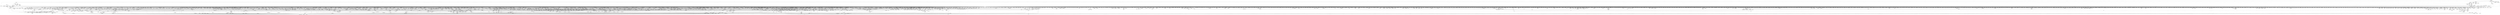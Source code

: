 digraph kerncollapsed {
    "do_raw_spin_lock_29" [color="black"];
    "d_set_d_op" [color="black"];
    "inode_cgwb_move_to_attached" [color="black"];
    "__raw_spin_lock_irqsave.constprop.0_2" [color="black"];
    "__raw_spin_lock.constprop.0_1" [color="black"];
    "cpumask_weight.constprop.0_5" [color="black"];
    "__ksize" [color="black"];
    "Indirect call117" [color="black"];
    "filemap_check_errors" [color="black"];
    "prepare_to_wait_exclusive" [color="black"];
    "folio_nr_pages_2" [color="black"];
    "sibling_imbalance.isra.0" [color="black"];
    "get_mm_exe_file" [color="black"];
    "_find_next_or_bit" [color="black"];
    "vma_fs_can_writeback" [color="black"];
    "zone_watermark_ok" [color="black"];
    "free_unref_page_commit" [color="black"];
    "raw_spin_rq_lock" [color="black"];
    "add_timer_on" [color="black"];
    "number" [color="black"];
    "current_wq_worker" [color="black"];
    "Indirect call108" [color="black"];
    "qdisc_qstats_cpu_qlen_dec" [color="black"];
    "unmask_irq" [color="black"];
    "find_next_zero_bit_1" [color="black"];
    "folio_trylock_1" [color="black"];
    "__kern_my_cpu_offset_55" [color="black"];
    "this_cpu_has_cap.part.0" [color="black"];
    "__raw_spin_lock_62" [color="black"];
    "__raw_spin_trylock_4" [color="black"];
    "__sync_icache_dcache" [color="black"];
    "__raw_spin_unlock_irqrestore_38" [color="black"];
    "account_pipe_buffers" [color="black"];
    "console_trylock" [color="black"];
    "check_cb_ovld_locked" [color="black"];
    "copy_splice_read" [color="black"];
    "rcu_segcblist_init" [color="black"];
    "Indirect call160" [color="black"];
    "clear_nonspinnable" [color="black"];
    "dec_mm_counter" [color="black"];
    "__kern_my_cpu_offset_38" [color="black"];
    "__kern_my_cpu_offset_52" [color="black"];
    "lock_mnt_tree" [color="black"];
    "__nr_to_section" [color="black"];
    "do_raw_spin_lock_35" [color="black"];
    "__task_pid_nr_ns" [color="black"];
    "security_file_send_sigiotask" [color="black"];
    "Indirect call131" [color="black"];
    "mas_leaf_set_meta" [color="black"];
    "Indirect call94" [color="black"];
    "Indirect call138" [color="black"];
    "calc_delta_fair" [color="black"];
    "__io_acct_run_queue" [color="black"];
    "find_vmap_area" [color="black"];
    "__d_drop" [color="black"];
    "__kern_my_cpu_offset_28" [color="black"];
    "kernfs_leftmost_descendant" [color="black"];
    "workingset_age_nonresident" [color="black"];
    "find_next_bit_7" [color="black"];
    "queued_write_lock_slowpath" [color="black"];
    "__printk_safe_exit" [color="black"];
    "pipe_lock" [color="black"];
    "do_raw_spin_lock_38" [color="black"];
    "blake2s_final" [color="black"];
    "pick_next_pushable_dl_task" [color="black"];
    "mas_safe_min" [color="black"];
    "set_next_task" [color="black"];
    "__raw_spin_lock_irqsave_29" [color="black"];
    "io_prep_async_link" [color="black"];
    "__percpu_down_write_trylock" [color="black"];
    "clear_ti_thread_flag_4" [color="black"];
    "fsnotify_file.isra.0_1" [color="black"];
    "__prepare_to_swait" [color="black"];
    "futex_cmpxchg_value_locked" [color="black"];
    "__mnt_drop_write_file" [color="black"];
    "put_dec" [color="black"];
    "__raw_spin_unlock_irq_45" [color="black"];
    "_double_lock_balance" [color="black"];
    "oom_unkillable_task.isra.0" [color="black"];
    "tcp_get_info_chrono_stats" [color="black"];
    "llist_del_first" [color="black"];
    "activate_task" [color="black"];
    "sk_memory_allocated_sub" [color="black"];
    "cpudl_set" [color="black"];
    "irq_disable" [color="black"];
    "count_vm_events_1" [color="black"];
    "queued_read_unlock.constprop.0_2" [color="black"];
    "__pick_first_entity" [color="black"];
    "__xchg_case_64.constprop.0" [color="black"];
    "fsnotify_file" [color="black"];
    "__raw_spin_lock_irq_4" [color="black"];
    "Indirect call130" [color="black"];
    "put_ldops.constprop.0" [color="black"];
    "set_page_dirty" [color="black"];
    "count_vm_events_2" [color="black"];
    "file_start_write.isra.0" [color="black"];
    "__skb_set_length" [color="black"];
    "update_dl_rq_load_avg" [color="black"];
    "is_rlimit_overlimit" [color="black"];
    "mntget" [color="black"];
    "__raw_spin_unlock_irq_43" [color="black"];
    "update_misfit_status" [color="black"];
    "find_first_bit_4" [color="black"];
    "__set_task_comm" [color="black"];
    "mas_next_range" [color="black"];
    "Indirect call19" [color="black"];
    "__cmpxchg_case_mb_32_10" [color="black"];
    "find_next_bit.constprop.0_11" [color="black"];
    "_find_first_zero_bit" [color="black"];
    "posix_cpu_timer_rearm" [color="black"];
    "bit_waitqueue" [color="black"];
    "__raw_spin_lock_irqsave_15" [color="black"];
    "mnt_get_count" [color="black"];
    "__raw_spin_unlock_irqrestore_1" [color="black"];
    "user_disable_single_step" [color="black"];
    "task_clear_jobctl_pending" [color="black"];
    "down_read_trylock" [color="black"];
    "__acct_reclaim_writeback" [color="black"];
    "_raw_spin_rq_lock_irqsave" [color="black"];
    "find_next_bit.constprop.0_7" [color="black"];
    "slab_want_init_on_alloc" [color="black"];
    "Indirect call7" [color="black"];
    "__rpm_get_callback" [color="black"];
    "put_dec_full8" [color="black"];
    "__raw_spin_lock.constprop.0" [color="black"];
    "alloc_pipe_info" [color="black"];
    "rcu_seq_set_state" [color="black"];
    "dput_to_list" [color="black"];
    "__percpu_add_case_64_4" [color="black"];
    "find_next_bit.constprop.0_5" [color="black"];
    "Indirect call194" [color="black"];
    "__percpu_add_case_32_13" [color="black"];
    "Indirect call216" [color="black"];
    "__rt_mutex_futex_trylock" [color="black"];
    "PageMovable" [color="black"];
    "Indirect call170" [color="black"];
    "add_mm_rss_vec" [color="black"];
    "security_task_getsecid_obj" [color="black"];
    "sub_running_bw.isra.0" [color="black"];
    "__cmpxchg_case_acq_32.constprop.0_7" [color="black"];
    "tty_driver_flush_buffer" [color="black"];
    "mte_copy_page_tags" [color="black"];
    "find_next_bit_17" [color="black"];
    "llist_reverse_order" [color="black"];
    "cleanup_timerqueue" [color="black"];
    "entity_eligible" [color="black"];
    "retain_dentry" [color="black"];
    "local_bh_enable" [color="black"];
    "Indirect call153" [color="black"];
    "clear_ti_thread_flag" [color="black"];
    "__wb_writeout_add" [color="black"];
    "__raw_spin_unlock_irqrestore_29" [color="black"];
    "__raw_spin_lock_43" [color="black"];
    "device_links_read_lock" [color="black"];
    "io_cancel_ctx_cb" [color="black"];
    "rb_insert_color" [color="black"];
    "__raw_spin_lock_irq_31" [color="black"];
    "__kern_my_cpu_offset_91" [color="black"];
    "kernfs_name_hash" [color="black"];
    "__rb_insert_augmented" [color="black"];
    "wake_up_klogd" [color="black"];
    "__raw_spin_lock_irqsave_25" [color="black"];
    "set_pud" [color="black"];
    "check_vma_flags" [color="black"];
    "__kern_my_cpu_offset_49" [color="black"];
    "tk_clock_read" [color="black"];
    "mas_adopt_children.isra.0" [color="black"];
    "io_cancel_req_match" [color="black"];
    "Indirect call39" [color="black"];
    "pm_ops_is_empty" [color="black"];
    "sync_rcu_exp_done_unlocked" [color="black"];
    "io_acct_cancel_pending_work" [color="black"];
    "try_to_unmap_flush_dirty" [color="black"];
    "mas_find" [color="black"];
    "Indirect call162" [color="black"];
    "__kern_my_cpu_offset_71" [color="black"];
    "_compound_head_1" [color="black"];
    "init_timer_key" [color="black"];
    "pgattr_change_is_safe" [color="black"];
    "get_work_pwq" [color="black"];
    "kmap_local_page" [color="black"];
    "do_raw_spin_lock_99" [color="black"];
    "__raw_spin_unlock_irqrestore_8" [color="black"];
    "signal_pending" [color="black"];
    "double_rq_lock" [color="black"];
    "rwsem_set_nonspinnable" [color="black"];
    "__raw_spin_lock_irqsave_51" [color="black"];
    "__raw_spin_lock_irq_21" [color="black"];
    "Indirect call49" [color="black"];
    "clear_ti_thread_flag_5" [color="black"];
    "Indirect call215" [color="black"];
    "__note_gp_changes" [color="black"];
    "do_raw_spin_lock_32" [color="black"];
    "__cmpxchg_case_acq_32.constprop.0_9" [color="black"];
    "jiffies_to_usecs" [color="black"];
    "cpu_util_cfs_boost" [color="black"];
    "lock_hrtimer_base" [color="black"];
    "arm_timer" [color="black"];
    "mas_allocated.isra.0" [color="black"];
    "find_buddy_page_pfn" [color="black"];
    "get_file_2" [color="black"];
    "__irq_domain_activate_irq" [color="black"];
    "Indirect call187" [color="black"];
    "__ptrace_link" [color="black"];
    "io_put_kbuf_comp.isra.0" [color="black"];
    "pipe_is_unprivileged_user" [color="black"];
    "__finalize_skb_around" [color="black"];
    "arch_local_irq_save_8" [color="black"];
    "group_open_release" [color="black"];
    "set_task_cpu" [color="black"];
    "attach_pid" [color="black"];
    "__raw_spin_unlock_irq_7" [color="black"];
    "pid_task" [color="black"];
    "hlist_del_init" [color="black"];
    "__mutex_add_waiter" [color="black"];
    "set_area_direct_map" [color="black"];
    "virt_to_folio" [color="black"];
    "Indirect call146" [color="black"];
    "arch_local_irq_save_3" [color="black"];
    "cpumask_and.isra.0_1" [color="black"];
    "pcpu_find_block_fit" [color="black"];
    "extfrag_for_order" [color="black"];
    "pick_next_task_idle" [color="black"];
    "find_next_bit_3" [color="black"];
    "folio_trylock_2" [color="black"];
    "arch_tlbbatch_should_defer.constprop.0" [color="black"];
    "find_first_bit_1" [color="black"];
    "wb_update_bandwidth" [color="black"];
    "radix_tree_load_root" [color="black"];
    "task_fits_cpu" [color="black"];
    "folio_trylock_4" [color="black"];
    "anon_vma_interval_tree_remove" [color="black"];
    "Indirect call109" [color="black"];
    "tag_get" [color="black"];
    "__raw_spin_unlock_irqrestore_5" [color="black"];
    "folio_mapped_3" [color="black"];
    "fpsimd_save" [color="black"];
    "_prb_read_valid" [color="black"];
    "raw_spin_rq_lock_1" [color="black"];
    "__get_task_comm" [color="black"];
    "tag_clear" [color="black"];
    "arch_local_irq_save_2" [color="black"];
    "get_file_1" [color="black"];
    "Indirect call55" [color="black"];
    "next_zone" [color="black"];
    "drain_local_pages" [color="black"];
    "hrtimer_start_range_ns" [color="black"];
    "__irq_get_desc_lock" [color="black"];
    "mte_sync_tags" [color="black"];
    "io_poll_get_ownership" [color="black"];
    "__kern_my_cpu_offset_58" [color="black"];
    "page_vma_mapped_walk_done" [color="black"];
    "__raw_spin_lock_irq_23" [color="black"];
    "backing_file_real_path" [color="black"];
    "xas_not_node" [color="black"];
    "tty_termios_baud_rate" [color="black"];
    "access_ok_18" [color="black"];
    "Indirect call104" [color="black"];
    "sane_fdtable_size" [color="black"];
    "do_raw_spin_lock_86" [color="black"];
    "Indirect call24" [color="black"];
    "__fsnotify_update_child_dentry_flags" [color="black"];
    "fill_contig_page_info" [color="black"];
    "reusable_anon_vma" [color="black"];
    "page_ref_dec_and_test_1" [color="black"];
    "__kern_my_cpu_offset_62" [color="black"];
    "_compound_head_3" [color="black"];
    "send_sig" [color="black"];
    "Indirect call137" [color="black"];
    "check_class_changed" [color="black"];
    "__disable_irq_nosync" [color="black"];
    "osq_unlock" [color="black"];
    "__delay" [color="black"];
    "pmd_offset.isra.0" [color="black"];
    "timer_wait_running" [color="black"];
    "skb_has_frag_list" [color="black"];
    "workingset_activation" [color="black"];
    "drain_pages_zone" [color="black"];
    "debug_locks_off" [color="black"];
    "update_newidle_cost" [color="black"];
    "__kern_my_cpu_offset_79" [color="black"];
    "zone_page_state_snapshot" [color="black"];
    "__bitmap_weight" [color="black"];
    "tick_get_broadcast_mask" [color="black"];
    "__rt_mutex_slowtrylock" [color="black"];
    "set_secondary_fwnode" [color="black"];
    "__raw_spin_lock_irqsave_50" [color="black"];
    "mas_wr_walk_index.isra.0" [color="black"];
    "Indirect call220" [color="black"];
    "__raw_spin_lock_irqsave_4" [color="black"];
    "vmalloc_to_page" [color="black"];
    "oom_badness" [color="black"];
    "wb_has_dirty_io" [color="black"];
    "vma_interval_tree_insert_after" [color="black"];
    "page_vma_mapped_walk_done_1" [color="black"];
    "local_bh_disable" [color="black"];
    "__raw_spin_lock_irqsave.constprop.0_8" [color="black"];
    "check_and_switch_context" [color="black"];
    "group_close_release" [color="black"];
    "Indirect call147" [color="black"];
    "rwsem_read_trylock" [color="black"];
    "mte_zero_clear_page_tags" [color="black"];
    "system_supports_tlb_range_1" [color="black"];
    "d_find_any_alias" [color="black"];
    "do_raw_spin_lock_42" [color="black"];
    "fsnotify_handle_inode_event.isra.0" [color="black"];
    "put_filesystem" [color="black"];
    "init_completion" [color="black"];
    "mas_set_parent.constprop.0" [color="black"];
    "qdisc_run_begin" [color="black"];
    "post_alloc_hook" [color="black"];
    "_find_first_and_bit" [color="black"];
    "__raw_spin_lock_irq_41" [color="black"];
    "__sk_mem_reduce_allocated" [color="black"];
    "Indirect call173" [color="black"];
    "rt_mutex_setprio" [color="black"];
    "_compound_head" [color="black"];
    "system_supports_generic_auth" [color="black"];
    "strcspn" [color="black"];
    "__kern_my_cpu_offset_15" [color="black"];
    "__raw_spin_unlock_irqrestore.constprop.0_2" [color="black"];
    "is_subdir" [color="black"];
    "__raw_spin_lock_irq_7" [color="black"];
    "do_raw_spin_lock_10" [color="black"];
    "sock_flag_1" [color="black"];
    "ksize" [color="black"];
    "Indirect call41" [color="black"];
    "workingset_eviction" [color="black"];
    "__bitmap_and" [color="black"];
    "d_instantiate" [color="black"];
    "do_raw_spin_lock_13" [color="black"];
    "replace_mark_chunk" [color="black"];
    "__init_waitqueue_head" [color="black"];
    "list_del_1" [color="black"];
    "find_submount" [color="black"];
    "copy_to_user_page" [color="black"];
    "__raw_spin_lock_30" [color="black"];
    "mas_next_setup.constprop.0" [color="black"];
    "__pi_strlen" [color="black"];
    "__raw_spin_lock_irq_6" [color="black"];
    "select_collect" [color="black"];
    "xas_retry" [color="black"];
    "__arch_copy_from_user" [color="black"];
    "read_sanitised_ftr_reg" [color="black"];
    "__init_rwsem" [color="black"];
    "mab_no_null_split" [color="black"];
    "__sw_hweight32" [color="black"];
    "__cmpxchg_case_64.isra.0" [color="black"];
    "Indirect call86" [color="black"];
    "__percpu_add_case_32_7" [color="black"];
    "lockref_mark_dead" [color="black"];
    "__raw_spin_lock_irq_32" [color="black"];
    "__raw_spin_lock_27" [color="black"];
    "arch_local_irq_save_5" [color="black"];
    "__preempt_count_sub" [color="black"];
    "compaction_suitable" [color="black"];
    "Indirect call82" [color="black"];
    "eventfd_signal_mask" [color="black"];
    "__futex_queue" [color="black"];
    "__raw_read_lock.constprop.0_1" [color="black"];
    "do_raw_spin_lock_83" [color="black"];
    "pcpu_block_update" [color="black"];
    "__dl_update" [color="black"];
    "__io_put_kbuf" [color="black"];
    "__percpu_add_case_32_3" [color="black"];
    "fsnotify_detach_connector_from_object" [color="black"];
    "Indirect call178" [color="black"];
    "arch_send_call_function_ipi_mask" [color="black"];
    "try_to_take_rt_mutex" [color="black"];
    "security_release_secctx" [color="black"];
    "page_ref_inc_2" [color="black"];
    "arm64_kernel_unmapped_at_el0_3" [color="black"];
    "smp_call_function_single" [color="black"];
    "to_kthread" [color="black"];
    "find_alive_thread.isra.0" [color="black"];
    "dl_bw_cpus" [color="black"];
    "__wake_up_locked_key" [color="black"];
    "cpumask_any_distribute" [color="black"];
    "flush_dcache_page" [color="black"];
    "xas_error.isra.0_1" [color="black"];
    "timerqueue_iterate_next" [color="black"];
    "find_next_bit_11" [color="black"];
    "io_poll_mark_cancelled" [color="black"];
    "mas_wr_new_end" [color="black"];
    "kmap_atomic_1" [color="black"];
    "update_sd_lb_stats" [color="black"];
    "move_queued_task.constprop.0" [color="black"];
    "mas_descend" [color="black"];
    "do_csum" [color="black"];
    "__percpu_add_return_case_32_1" [color="black"];
    "__dput_to_list" [color="black"];
    "mapping_allow_writable" [color="black"];
    "req_ref_put_and_test" [color="black"];
    "copy_from_kernel_nofault_allowed" [color="black"];
    "mas_safe_pivot" [color="black"];
    "Indirect call183" [color="black"];
    "aio_nr_sub" [color="black"];
    "do_raw_spin_lock_37" [color="black"];
    "Indirect call5" [color="black"];
    "find_next_zero_bit" [color="black"];
    "irq_set_thread_affinity" [color="black"];
    "cpu_clock_sample" [color="black"];
    "__raw_spin_lock_41" [color="black"];
    "signal_pending_7" [color="black"];
    "__bitmap_set" [color="black"];
    "send_sigio" [color="black"];
    "_find_first_bit" [color="black"];
    "__skb_header_pointer" [color="black"];
    "__raw_spin_lock_irqsave_34" [color="black"];
    "posixtimer_rearm" [color="black"];
    "too_many_pipe_buffers_soft" [color="black"];
    "set_ti_thread_flag_4" [color="black"];
    "task_curr" [color="black"];
    "arch_local_irq_save_7" [color="black"];
    "unlock_page" [color="black"];
    "__to_kthread" [color="black"];
    "kthread_insert_work_sanity_check" [color="black"];
    "find_task_by_pid_ns" [color="black"];
    "__raw_spin_lock_irqsave" [color="black"];
    "inode_to_bdi" [color="black"];
    "Indirect call168" [color="black"];
    "__raw_spin_lock_irqsave_19" [color="black"];
    "io_wq_work_match_item" [color="black"];
    "raw_spin_rq_unlock_irqrestore" [color="black"];
    "Indirect call175" [color="black"];
    "access_ok_2" [color="black"];
    "__xa_clear_mark" [color="black"];
    "__wake_up_sync_key" [color="black"];
    "__lookup_mnt" [color="black"];
    "__set_close_on_exec.isra.0" [color="black"];
    "io_schedule_prepare" [color="black"];
    "__kern_my_cpu_offset_53" [color="black"];
    "do_raw_spin_lock_50" [color="black"];
    "strncmp" [color="black"];
    "list_del_init" [color="black"];
    "hlist_bl_lock" [color="black"];
    "se_weight.isra.0" [color="black"];
    "task_rq_lock" [color="black"];
    "io_cancel_task_cb" [color="black"];
    "sync_exp_work_done" [color="black"];
    "task_work_cancel_match" [color="black"];
    "futex_top_waiter" [color="black"];
    "Indirect call71" [color="black"];
    "pcpu_page_idx" [color="black"];
    "update_blocked_averages" [color="black"];
    "__skb_zcopy_downgrade_managed" [color="black"];
    "__raw_read_lock_irqsave.constprop.0_1" [color="black"];
    "init_multi_vma_prep" [color="black"];
    "anon_vma_interval_tree_iter_next" [color="black"];
    "io_run_local_work_continue" [color="black"];
    "Indirect call155" [color="black"];
    "cpudl_heapify_up" [color="black"];
    "mte_set_pivot" [color="black"];
    "active_load_balance_cpu_stop" [color="black"];
    "rcu_poll_gp_seq_end" [color="black"];
    "task_sched_runtime" [color="black"];
    "do_softirq" [color="black"];
    "do_raw_spin_lock_45" [color="black"];
    "prb_reserve_in_last" [color="black"];
    "radix_tree_iter_tag_clear" [color="black"];
    "__raw_spin_lock_16" [color="black"];
    "copy_user_highpage" [color="black"];
    "anon_vma_interval_tree_insert" [color="black"];
    "folio_pfn" [color="black"];
    "__finish_swait" [color="black"];
    "folio_account_cleaned" [color="black"];
    "vma_interval_tree_insert" [color="black"];
    "mas_wr_store_setup" [color="black"];
    "do_raw_spin_lock_80" [color="black"];
    "Indirect call45" [color="black"];
    "skb_flow_get_icmp_tci" [color="black"];
    "pcpu_chunk_slot" [color="black"];
    "lru_move_tail_fn" [color="black"];
    "__raw_spin_lock_18" [color="black"];
    "xas_set_order.part.0" [color="black"];
    "__init_swait_queue_head" [color="black"];
    "Indirect call93" [color="black"];
    "io_wq_worker_running" [color="black"];
    "mapping_shrinkable_2" [color="black"];
    "__wake_up_parent" [color="black"];
    "migrate_disable" [color="black"];
    "__kern_my_cpu_offset_17" [color="black"];
    "lru_add_fn" [color="black"];
    "membarrier_update_current_mm" [color="black"];
    "test_ti_thread_flag_11" [color="black"];
    "__percpu_add_case_32" [color="black"];
    "fatal_signal_pending_1" [color="black"];
    "prepend_path" [color="black"];
    "__kern_my_cpu_offset_44" [color="black"];
    "inode_io_list_move_locked" [color="black"];
    "mab_mas_cp" [color="black"];
    "rseq_migrate" [color="black"];
    "is_bad_inode" [color="black"];
    "find_unlink_vmap_area" [color="black"];
    "find_next_bit_15" [color="black"];
    "Indirect call21" [color="black"];
    "__set_task_special" [color="black"];
    "vma_last_pgoff" [color="black"];
    "folio_evictable" [color="black"];
    "do_raw_spin_lock_43" [color="black"];
    "update_rq_clock" [color="black"];
    "skb_pfmemalloc" [color="black"];
    "__raw_spin_lock_irqsave_1" [color="black"];
    "io_wq_hash_work" [color="black"];
    "__raw_spin_lock_42" [color="black"];
    "do_raw_spin_lock_46" [color="black"];
    "wakeup_source_deactivate" [color="black"];
    "__raw_spin_trylock" [color="black"];
    "__raw_spin_unlock_irq_11" [color="black"];
    "sock_rmem_free" [color="black"];
    "do_raw_spin_lock_61" [color="black"];
    "cpumask_first_and" [color="black"];
    "do_raw_spin_lock_18" [color="black"];
    "Indirect call80" [color="black"];
    "dev_xmit_recursion_dec" [color="black"];
    "do_raw_spin_lock_117" [color="black"];
    "_compound_head_13" [color="black"];
    "Indirect call18" [color="black"];
    "do_raw_spin_lock_93" [color="black"];
    "find_suitable_fallback" [color="black"];
    "__dl_sub" [color="black"];
    "Indirect call174" [color="black"];
    "update_dl_migration" [color="black"];
    "rcu_segcblist_ready_cbs" [color="black"];
    "Indirect call34" [color="black"];
    "get_ldops" [color="black"];
    "__put_unused_fd" [color="black"];
    "lock_mount_hash" [color="black"];
    "__xchg_case_mb_64.constprop.0_2" [color="black"];
    "local_cpu_stop" [color="black"];
    "__cmpxchg_case_acq_32.constprop.0_6" [color="black"];
    "super_wake" [color="black"];
    "clear_inode" [color="black"];
    "__raw_spin_lock_irqsave_17" [color="black"];
    "audit_gid_comparator" [color="black"];
    "get_task_exe_file" [color="black"];
    "lock_parent" [color="black"];
    "exit_rcu" [color="black"];
    "system_supports_mte" [color="black"];
    "__raw_spin_lock_22" [color="black"];
    "queued_read_lock_slowpath" [color="black"];
    "ttwu_do_activate.constprop.0" [color="black"];
    "task_pid_vnr_1" [color="black"];
    "pte_to_swp_entry_2" [color="black"];
    "security_sk_free" [color="black"];
    "fsnotify_grab_connector" [color="black"];
    "__page_set_anon_rmap" [color="black"];
    "__reset_isolation_pfn" [color="black"];
    "__raw_spin_lock_21" [color="black"];
    "unlock_mount_hash" [color="black"];
    "__futex_unqueue" [color="black"];
    "tls_preserve_current_state" [color="black"];
    "Indirect call43" [color="black"];
    "Indirect call185" [color="black"];
    "invalid_migration_vma" [color="black"];
    "folio_not_mapped" [color="black"];
    "__disable_irq" [color="black"];
    "__xchg_case_mb_32.constprop.0" [color="black"];
    "free_pcppages_bulk" [color="black"];
    "is_software_node" [color="black"];
    "__radix_tree_lookup" [color="black"];
    "_find_next_and_bit" [color="black"];
    "propagate_mount_unlock" [color="black"];
    "find_vma_prev" [color="black"];
    "security_audit_rule_free" [color="black"];
    "maybe_mkwrite.isra.0" [color="black"];
    "steal_suitable_fallback" [color="black"];
    "folio_activate_fn" [color="black"];
    "__raise_softirq_irqoff" [color="black"];
    "Indirect call149" [color="black"];
    "simple_xattr_space" [color="black"];
    "unreserve_highatomic_pageblock" [color="black"];
    "Indirect call182" [color="black"];
    "d_walk" [color="black"];
    "page_ref_inc_4" [color="black"];
    "qdisc_qstats_cpu_backlog_dec" [color="black"];
    "strcpy" [color="black"];
    "fatal_signal_pending_3" [color="black"];
    "ktime_get_real_ts64" [color="black"];
    "__reuseport_detach_sock.isra.0" [color="black"];
    "Indirect call15" [color="black"];
    "__hrtimer_get_next_event" [color="black"];
    "__percpu_counter_sum" [color="black"];
    "mas_prev" [color="black"];
    "mas_prev_range" [color="black"];
    "__count_vm_events" [color="black"];
    "sve_get_vl" [color="black"];
    "__mod_lruvec_state" [color="black"];
    "try_release_thread_stack_to_cache" [color="black"];
    "d_flags_for_inode" [color="black"];
    "signal_pending_state" [color="black"];
    "skb_may_tx_timestamp.part.0" [color="black"];
    "access_ok_39" [color="black"];
    "list_del_3" [color="black"];
    "mas_max_gap" [color="black"];
    "wb_io_lists_depopulated" [color="black"];
    "mas_set_height" [color="black"];
    "rb_first" [color="black"];
    "folio_mapping" [color="black"];
    "test_ti_thread_flag_1" [color="black"];
    "percpu_counter_add" [color="black"];
    "Indirect call11" [color="black"];
    "folio_try_get_rcu" [color="black"];
    "__sk_mem_reclaim" [color="black"];
    "tty_audit_fork" [color="black"];
    "__lock_parent" [color="black"];
    "mas_alloc_req.isra.0" [color="black"];
    "fasync_insert_entry" [color="black"];
    "mtree_range_walk" [color="black"];
    "__raw_spin_unlock_irqrestore_3" [color="black"];
    "__percpu_add_case_32_5" [color="black"];
    "split_map_pages" [color="black"];
    "tlb_flush_1" [color="black"];
    "__reuseport_detach_closed_sock" [color="black"];
    "signal_pending_state_2" [color="black"];
    "unhash_mnt" [color="black"];
    "unlock_task_sighand.isra.0_1" [color="black"];
    "igrab" [color="black"];
    "Indirect call63" [color="black"];
    "__peernet2id" [color="black"];
    "percpu_counter_set" [color="black"];
    "xa_find_after" [color="black"];
    "prep_new_page" [color="black"];
    "__raw_spin_lock_28" [color="black"];
    "Indirect call152" [color="black"];
    "rcu_segcblist_add_len" [color="black"];
    "security_capable" [color="black"];
    "do_raw_spin_lock.constprop.0_14" [color="black"];
    "do_raw_spin_lock_64" [color="black"];
    "Indirect call161" [color="black"];
    "irq_domain_activate_irq" [color="black"];
    "mas_data_end" [color="black"];
    "mte_dead_walk" [color="black"];
    "rcu_segcblist_enqueue" [color="black"];
    "rcu_segcblist_extract_done_cbs" [color="black"];
    "__fget_light" [color="black"];
    "__raw_spin_lock_irq_18" [color="black"];
    "prepend_char" [color="black"];
    "pwq_activate_inactive_work" [color="black"];
    "do_sendfile" [color="black"];
    "__raw_spin_unlock_irqrestore_17" [color="black"];
    "find_next_bit_29" [color="black"];
    "file_end_write.isra.0" [color="black"];
    "__raw_read_lock.constprop.0_5" [color="black"];
    "too_many_pipe_buffers_hard" [color="black"];
    "Indirect call218" [color="black"];
    "mas_set_alloc_req" [color="black"];
    "do_raw_spin_lock_88" [color="black"];
    "folio_lruvec_relock_irq.constprop.0" [color="black"];
    "sb_clear_inode_writeback" [color="black"];
    "Indirect call33" [color="black"];
    "find_next_bit.constprop.0_21" [color="black"];
    "Indirect call150" [color="black"];
    "tlb_remove_table_sync_one" [color="black"];
    "Indirect call132" [color="black"];
    "count_vm_events" [color="black"];
    "Indirect call195" [color="black"];
    "__fsnotify_recalc_mask" [color="black"];
    "mas_next_slot" [color="black"];
    "release_thread" [color="black"];
    "add_wait_queue_exclusive" [color="black"];
    "find_mergeable_anon_vma" [color="black"];
    "console_srcu_read_unlock" [color="black"];
    "Indirect call134" [color="black"];
    "mutex_trylock" [color="black"];
    "Indirect call98" [color="black"];
    "propagation_next" [color="black"];
    "xas_error.isra.0" [color="black"];
    "Indirect call171" [color="black"];
    "__pi_memcmp" [color="black"];
    "mod_zone_state" [color="black"];
    "audit_serial" [color="black"];
    "folio_evictable_1" [color="black"];
    "osq_wait_next" [color="black"];
    "folio_nr_pages" [color="black"];
    "list_del_init_5" [color="black"];
    "do_raw_spin_lock_72" [color="black"];
    "lockref_get_not_zero" [color="black"];
    "pcpu_chunk_relocate" [color="black"];
    "find_next_bit_10" [color="black"];
    "skb_header_pointer_2" [color="black"];
    "set_pageblock_migratetype" [color="black"];
    "rcu_segcblist_inc_len" [color="black"];
    "free_vmap_area_rb_augment_cb_propagate" [color="black"];
    "xas_next_offset" [color="black"];
    "update_sctlr_el1" [color="black"];
    "__rb_rotate_set_parents" [color="black"];
    "osq_lock" [color="black"];
    "__raw_spin_lock_irq_35" [color="black"];
    "rcu_segcblist_entrain" [color="black"];
    "mas_put_in_tree" [color="black"];
    "lookup_mountpoint" [color="black"];
    "set_ptes.isra.0" [color="black"];
    "Indirect call143" [color="black"];
    "do_raw_spin_lock_73" [color="black"];
    "__fprop_add_percpu_max" [color="black"];
    "rb_next" [color="black"];
    "get_file" [color="black"];
    "__raw_spin_unlock_bh.constprop.0" [color="black"];
    "__cmpxchg_case_acq_32.constprop.0" [color="black"];
    "Indirect call115" [color="black"];
    "Indirect call156" [color="black"];
    "fsnotify_compare_groups" [color="black"];
    "tty_ldisc_open" [color="black"];
    "page_ref_inc_3" [color="black"];
    "get_pfnblock_flags_mask" [color="black"];
    "xas_update.isra.0" [color="black"];
    "__raw_spin_lock_irqsave_44" [color="black"];
    "detach_entity_load_avg" [color="black"];
    "io_file_get_flags" [color="black"];
    "copy_page" [color="black"];
    "__percpu_add_case_32_8" [color="black"];
    "efi_reboot" [color="black"];
    "xas_start" [color="black"];
    "__const_udelay" [color="black"];
    "clear_ti_thread_flag_1" [color="black"];
    "xas_clear_mark" [color="black"];
    "pm_qos_update_flags" [color="black"];
    "clear_siginfo" [color="black"];
    "__raw_spin_unlock_irq_28" [color="black"];
    "rcu_advance_cbs" [color="black"];
    "fpsimd_save_state" [color="black"];
    "Indirect call96" [color="black"];
    "vma_is_secretmem" [color="black"];
    "__irq_disable" [color="black"];
    "__raw_spin_lock_irq_25" [color="black"];
    "show_mem_node_skip" [color="black"];
    "ktime_add_safe" [color="black"];
    "cpumask_subset" [color="black"];
    "__kern_my_cpu_offset_29" [color="black"];
    "skb_headers_offset_update" [color="black"];
    "try_grab_page" [color="black"];
    "Indirect call57" [color="black"];
    "get_random_bytes" [color="black"];
    "__cmpxchg_case_acq_32.constprop.0_10" [color="black"];
    "__raw_spin_lock_irqsave.constprop.0_7" [color="black"];
    "__lock_task_sighand" [color="black"];
    "arch_local_irq_restore" [color="black"];
    "kmalloc_size_roundup" [color="black"];
    "node_tag_clear" [color="black"];
    "Indirect call176" [color="black"];
    "mas_next_sibling" [color="black"];
    "invalid_mkclean_vma" [color="black"];
    "copy_thread" [color="black"];
    "__lock_timer" [color="black"];
    "xas_init_marks" [color="black"];
    "pipe_writable" [color="black"];
    "need_active_balance" [color="black"];
    "hlist_del_init_2" [color="black"];
    "__skb_set_length_1" [color="black"];
    "Indirect call79" [color="black"];
    "ma_slots" [color="black"];
    "__raw_spin_unlock_irqrestore_33" [color="black"];
    "signal_set_stop_flags" [color="black"];
    "__try_to_del_timer_sync" [color="black"];
    "__raw_spin_lock_64" [color="black"];
    "Indirect call197" [color="black"];
    "prepare_to_wait_event" [color="black"];
    "Indirect call179" [color="black"];
    "Indirect call87" [color="black"];
    "io_put_kbuf" [color="black"];
    "__set_fixmap" [color="black"];
    "task_active_pid_ns" [color="black"];
    "Indirect call40" [color="black"];
    "group_classify" [color="black"];
    "do_raw_spin_lock.constprop.0_10" [color="black"];
    "do_raw_spin_lock_63" [color="black"];
    "__raw_spin_unlock_irqrestore_12" [color="black"];
    "Indirect call124" [color="black"];
    "find_lock_task_mm" [color="black"];
    "Indirect call114" [color="black"];
    "percpu_counter_add_batch" [color="black"];
    "pcpu_next_fit_region.constprop.0" [color="black"];
    "d_lru_del" [color="black"];
    "hrtimer_start_expires" [color="black"];
    "do_raw_spin_lock_11" [color="black"];
    "errseq_sample" [color="black"];
    "io_poll_remove_entry" [color="black"];
    "__cmpxchg_case_mb_32_2" [color="black"];
    "Indirect call2" [color="black"];
    "__raw_spin_unlock_irq_1" [color="black"];
    "__raw_spin_unlock_irq_6" [color="black"];
    "should_failslab" [color="black"];
    "desc_read_finalized_seq" [color="black"];
    "dev_nit_active" [color="black"];
    "pud_set_huge" [color="black"];
    "__raw_spin_lock_irq_34" [color="black"];
    "data_push_tail" [color="black"];
    "__raw_spin_lock_irq_3" [color="black"];
    "workingset_test_recent" [color="black"];
    "Indirect call199" [color="black"];
    "__cmpxchg_case_acq_32_3" [color="black"];
    "desc_read" [color="black"];
    "rcu_accelerate_cbs" [color="black"];
    "__flow_hash_from_keys" [color="black"];
    "mod_zone_page_state" [color="black"];
    "get_page" [color="black"];
    "mt_find" [color="black"];
    "tlb_flush_mmu_tlbonly_1" [color="black"];
    "io_poll_can_finish_inline.isra.0" [color="black"];
    "sve_save_state" [color="black"];
    "__pageblock_pfn_to_page" [color="black"];
    "csum_block_add_ext" [color="black"];
    "__mod_timer" [color="black"];
    "folio_wake_bit" [color="black"];
    "do_raw_spin_lock_15" [color="black"];
    "arm_smccc_1_1_get_conduit" [color="black"];
    "tick_get_broadcast_device" [color="black"];
    "Indirect call165" [color="black"];
    "zone_watermark_fast.constprop.0" [color="black"];
    "percpu_ref_put_many" [color="black"];
    "__raw_spin_unlock_irq_12" [color="black"];
    "arch_teardown_dma_ops" [color="black"];
    "page_try_share_anon_rmap" [color="black"];
    "__percpu_add_case_64_1" [color="black"];
    "freezing" [color="black"];
    "search_cmp_ftr_reg" [color="black"];
    "arch_irq_work_raise" [color="black"];
    "wq_worker_running" [color="black"];
    "Indirect call193" [color="black"];
    "do_init_timer.constprop.0" [color="black"];
    "__raw_spin_lock_26" [color="black"];
    "mte_destroy_descend.constprop.0" [color="black"];
    "check_preempt_curr_dl" [color="black"];
    "clear_ti_thread_flag_8" [color="black"];
    "splice_direct_to_actor" [color="black"];
    "mnt_get_writers" [color="black"];
    "rcu_poll_gp_seq_start" [color="black"];
    "Indirect call139" [color="black"];
    "posix_cpu_timers_exit" [color="black"];
    "__do_once_start" [color="black"];
    "list_move_1" [color="black"];
    "__percpu_add_case_64_7" [color="black"];
    "tty_port_kopened" [color="black"];
    "dl_set_overload.part.0" [color="black"];
    "kill_fasync" [color="black"];
    "Indirect call65" [color="black"];
    "__io_disarm_linked_timeout" [color="black"];
    "prb_next_seq" [color="black"];
    "xas_set_offset" [color="black"];
    "Indirect call112" [color="black"];
    "folio_mark_dirty" [color="black"];
    "__cmpxchg_case_8" [color="black"];
    "tty_termios_input_baud_rate" [color="black"];
    "kernel_init_pages" [color="black"];
    "enqueue_pushable_dl_task" [color="black"];
    "set_kpti_asid_bits" [color="black"];
    "__raw_write_lock.constprop.0_1" [color="black"];
    "timerqueue_del" [color="black"];
    "override_creds" [color="black"];
    "kernfs_next_descendant_post" [color="black"];
    "rcu_gpnum_ovf" [color="black"];
    "kill_device" [color="black"];
    "crng_fast_key_erasure" [color="black"];
    "timer_delete" [color="black"];
    "list_del_2" [color="black"];
    "is_vmalloc_addr" [color="black"];
    "pgdat_balanced" [color="black"];
    "generic_exec_single" [color="black"];
    "inode_io_list_del" [color="black"];
    "get_work_pool" [color="black"];
    "mas_find_setup.constprop.0" [color="black"];
    "_find_next_zero_bit" [color="black"];
    "fprop_reflect_period_percpu.isra.0" [color="black"];
    "__raw_spin_lock_irq_20" [color="black"];
    "netlink_has_listeners" [color="black"];
    "arm64_kernel_unmapped_at_el0_2" [color="black"];
    "dev_to_swnode" [color="black"];
    "bump_cpu_timer" [color="black"];
    "percpu_ref_get_many" [color="black"];
    "mod_timer" [color="black"];
    "pfn_valid_1" [color="black"];
    "rcu_is_cpu_rrupt_from_idle" [color="black"];
    "list_del_init_8" [color="black"];
    "list_splice_tail_init" [color="black"];
    "do_raw_spin_lock_16" [color="black"];
    "__cmpxchg_case_mb_32_13" [color="black"];
    "__d_find_any_alias" [color="black"];
    "move_linked_works" [color="black"];
    "do_raw_spin_lock_69" [color="black"];
    "direct_file_splice_eof" [color="black"];
    "Indirect call102" [color="black"];
    "page_ref_inc_1" [color="black"];
    "fsnotify_group_assert_locked" [color="black"];
    "arch_send_call_function_single_ipi" [color="black"];
    "add_wait_queue" [color="black"];
    "fragmentation_index" [color="black"];
    "lowest_in_progress" [color="black"];
    "__skb_checksum" [color="black"];
    "xa_load" [color="black"];
    "____core____" [color="kernel"];
    "lru_note_cost_refault" [color="black"];
    "do_raw_spin_lock_27" [color="black"];
    "is_cpu_allowed" [color="black"];
    "__add_wait_queue" [color="black"];
    "set_ti_thread_flag" [color="black"];
    "__dev_put.part.0" [color="black"];
    "__wb_calc_thresh" [color="black"];
    "__kern_my_cpu_offset_89" [color="black"];
    "Indirect call74" [color="black"];
    "__dev_fwnode" [color="black"];
    "sched_clock_noinstr" [color="black"];
    "double_unlock_balance" [color="black"];
    "wants_signal" [color="black"];
    "Indirect call204" [color="black"];
    "this_cpu_has_cap" [color="black"];
    "__raw_spin_unlock_irqrestore_32" [color="black"];
    "audit_uid_comparator" [color="black"];
    "do_raw_spin_lock_44" [color="black"];
    "console_is_usable" [color="black"];
    "_find_next_bit" [color="black"];
    "mas_store_b_node" [color="black"];
    "io_get_cqe_overflow" [color="black"];
    "update_cached_migrate" [color="black"];
    "test_ti_thread_flag_19" [color="black"];
    "drain_pages" [color="black"];
    "virt_to_head_page.isra.0" [color="black"];
    "convert_prio" [color="black"];
    "__raw_read_lock_irqsave" [color="black"];
    "cpu_active" [color="black"];
    "copy_highpage" [color="black"];
    "ma_data_end" [color="black"];
    "test_ti_thread_flag_6" [color="black"];
    "__io_put_kbuf_list" [color="black"];
    "srcu_read_unlock.constprop.0" [color="black"];
    "__raw_spin_unlock_irqrestore_15" [color="black"];
    "Indirect call16" [color="black"];
    "folio_nr_pages_3" [color="black"];
    "__raw_spin_lock_63" [color="black"];
    "defer_console_output" [color="black"];
    "d_find_alias" [color="black"];
    "direct_splice_actor" [color="black"];
    "do_splice_direct" [color="black"];
    "access_ok_16" [color="black"];
    "pcpu_unit_page_offset" [color="black"];
    "Indirect call186" [color="black"];
    "__raw_spin_lock_irqsave_7" [color="black"];
    "mas_next" [color="black"];
    "mast_ascend" [color="black"];
    "redirty_tail_locked" [color="black"];
    "__percpu_add_case_64.constprop.0_1" [color="black"];
    "inode_lru_list_del" [color="black"];
    "tlb_flush" [color="black"];
    "pfn_swap_entry_to_page" [color="black"];
    "dev_xmit_recursion_inc" [color="black"];
    "copy_fd_bitmaps" [color="black"];
    "posix_cpu_timers_exit_group" [color="black"];
    "do_raw_spin_lock_9" [color="black"];
    "do_raw_spin_lock_56" [color="black"];
    "Indirect call50" [color="black"];
    "io_run_cancel" [color="black"];
    "domain_dirty_limits" [color="black"];
    "do_raw_spin_lock_31" [color="black"];
    "rcu_segcblist_move_seglen" [color="black"];
    "__pfn_to_section" [color="black"];
    "rcu_dynticks_snap" [color="black"];
    "do_raw_spin_lock.constprop.0_7" [color="black"];
    "mas_set_split_parent.isra.0" [color="black"];
    "fsnotify_data_inode" [color="black"];
    "__raw_spin_unlock_irq_36" [color="black"];
    "other_cpu_in_panic" [color="black"];
    "__kern_my_cpu_offset_67" [color="black"];
    "Indirect call26" [color="black"];
    "dl_task_is_earliest_deadline" [color="black"];
    "__cmpxchg_case_acq_32.constprop.0_5" [color="black"];
    "panic_smp_self_stop" [color="black"];
    "mas_new_ma_node" [color="black"];
    "get_cred" [color="black"];
    "Indirect call30" [color="black"];
    "strscpy_pad" [color="black"];
    "task_rq_unlock" [color="black"];
    "do_raw_spin_lock_5" [color="black"];
    "__raw_spin_lock_3" [color="black"];
    "posix_cputimers_group_init" [color="black"];
    "next_signal" [color="black"];
    "__cmpxchg_case_mb_32_5" [color="black"];
    "Indirect call0" [color="black"];
    "kobj_ns_ops" [color="black"];
    "timekeeping_get_ns" [color="black"];
    "try_check_zero" [color="black"];
    "__raw_write_lock_irq" [color="black"];
    "__raw_spin_lock_irq_17" [color="black"];
    "Indirect call62" [color="black"];
    "do_raw_spin_lock_12" [color="black"];
    "kobj_child_ns_ops" [color="black"];
    "Indirect call128" [color="black"];
    "Indirect call206" [color="black"];
    "files_lookup_fd_raw" [color="black"];
    "__raw_spin_lock_14" [color="black"];
    "dev_driver_string" [color="black"];
    "__cmpwait_case_32_2" [color="black"];
    "folio_test_uptodate" [color="black"];
    "Indirect call116" [color="black"];
    "mas_parent_type" [color="black"];
    "__mutex_trylock_common" [color="black"];
    "Indirect call213" [color="black"];
    "pipe_buf_release" [color="black"];
    "lockref_get" [color="black"];
    "pcpu_next_md_free_region" [color="black"];
    "__irq_domain_deactivate_irq" [color="black"];
    "arch_get_random_seed_longs" [color="black"];
    "inode_maybe_inc_iversion" [color="black"];
    "addr_to_vb_xa" [color="black"];
    "rcu_segcblist_advance" [color="black"];
    "atomic_notifier_call_chain" [color="black"];
    "__raw_read_unlock.constprop.0_6" [color="black"];
    "hlist_bl_unlock" [color="black"];
    "do_raw_spin_lock_51" [color="black"];
    "percpu_counter_dec" [color="black"];
    "find_last_bit" [color="black"];
    "page_ref_inc_6" [color="black"];
    "Indirect call135" [color="black"];
    "cpu_online_1" [color="black"];
    "do_raw_spin_lock.constprop.0_6" [color="black"];
    "do_raw_spin_lock_48" [color="black"];
    "wait_for_space" [color="black"];
    "hrtimer_cancel" [color="black"];
    "min_deadline_cb_propagate" [color="black"];
    "mas_pause" [color="black"];
    "compaction_defer_reset" [color="black"];
    "__cmpxchg_case_rel_64" [color="black"];
    "folio_anon_vma" [color="black"];
    "memblock_search" [color="black"];
    "cpumask_intersects.constprop.0_1" [color="black"];
    "_atomic_dec_and_lock" [color="black"];
    "set_load_weight" [color="black"];
    "__accumulate_pelt_segments" [color="black"];
    "Indirect call200" [color="black"];
    "proto_memory_pcpu_drain" [color="black"];
    "__audit_uring_entry" [color="black"];
    "__fswab32_10" [color="black"];
    "futex_get_value_locked" [color="black"];
    "Indirect call69" [color="black"];
    "hlist_del_init_4" [color="black"];
    "Indirect call38" [color="black"];
    "synchronize_rcu.part.0" [color="black"];
    "ktime_get_with_offset" [color="black"];
    "Indirect call205" [color="black"];
    "__fprop_add_percpu" [color="black"];
    "Indirect call191" [color="black"];
    "folio_isolate_lru" [color="black"];
    "Indirect call125" [color="black"];
    "skb_tailroom_1" [color="black"];
    "compaction_free" [color="black"];
    "Indirect call70" [color="black"];
    "mte_update_gcr_excl.isra.0" [color="black"];
    "__preempt_count_add.constprop.0_1" [color="black"];
    "smp_call_function_many" [color="black"];
    "siginfo_layout" [color="black"];
    "__xchg_case_acq_64.isra.0" [color="black"];
    "is_valid_gup_args" [color="black"];
    "Indirect call75" [color="black"];
    "recalc_sigpending" [color="black"];
    "pm_runtime_put_noidle_2" [color="black"];
    "fetch_robust_entry" [color="black"];
    "rcu_seq_start_1" [color="black"];
    "Indirect call1" [color="black"];
    "list_del_init_6" [color="black"];
    "__cmpxchg_case_acq_32.constprop.0_1" [color="black"];
    "mab_calc_split" [color="black"];
    "arch_local_irq_restore_3" [color="black"];
    "pcpu_chunk_populated" [color="black"];
    "jiffies_to_msecs" [color="black"];
    "thread_group_cputime" [color="black"];
    "vfs_splice_read" [color="black"];
    "do_raw_spin_lock_116" [color="black"];
    "folio_size" [color="black"];
    "Indirect call166" [color="black"];
    "should_zap_page" [color="black"];
    "eth_type_vlan" [color="black"];
    "system_supports_mte_1" [color="black"];
    "system_supports_address_auth_1" [color="black"];
    "test_ti_thread_flag_10" [color="black"];
    "Indirect call58" [color="black"];
    "Indirect call154" [color="black"];
    "xas_result" [color="black"];
    "Indirect call14" [color="black"];
    "enqueue_timer" [color="black"];
    "__bitmap_clear" [color="black"];
    "wake_up_bit" [color="black"];
    "move_freepages_block" [color="black"];
    "cpu_clock_sample_group" [color="black"];
    "__raw_spin_lock_irq" [color="black"];
    "do_softirq_own_stack" [color="black"];
    "vma_interval_tree_augment_rotate" [color="black"];
    "__timer_delete" [color="black"];
    "task_ppid_nr" [color="black"];
    "kthread_data" [color="black"];
    "Indirect call22" [color="black"];
    "tlb_gather_mmu" [color="black"];
    "ktime_get_coarse_real_ts64" [color="black"];
    "d_shrink_add" [color="black"];
    "queued_read_lock" [color="black"];
    "do_raw_spin_lock_2" [color="black"];
    "Indirect call90" [color="black"];
    "__kern_my_cpu_offset_26" [color="black"];
    "__do_set_cpus_allowed" [color="black"];
    "pmd_set_huge" [color="black"];
    "device_pm_check_callbacks" [color="black"];
    "__printk_cpu_sync_try_get" [color="black"];
    "device_links_read_unlock" [color="black"];
    "__kern_my_cpu_offset_18" [color="black"];
    "update_curr" [color="black"];
    "collect_posix_cputimers" [color="black"];
    "set_swapper_pgd" [color="black"];
    "arch_stack_walk" [color="black"];
    "allow_direct_reclaim" [color="black"];
    "__kern_my_cpu_offset_2" [color="black"];
    "io_cancel_cb" [color="black"];
    "idle_cpu" [color="black"];
    "sig_handler_ignored" [color="black"];
    "auditd_test_task" [color="black"];
    "update_min_vruntime" [color="black"];
    "dl_bw_of" [color="black"];
    "__printk_cpu_sync_wait" [color="black"];
    "xas_reload" [color="black"];
    "__srcu_read_unlock" [color="black"];
    "copy_from_kernel_nofault" [color="black"];
    "Indirect call91" [color="black"];
    "test_ti_thread_flag_7" [color="black"];
    "Indirect call46" [color="black"];
    "__kern_my_cpu_offset_36" [color="black"];
    "__raw_spin_unlock_irq_21" [color="black"];
    "cpumask_next.constprop.0" [color="black"];
    "task_will_free_mem" [color="black"];
    "find_busiest_group" [color="black"];
    "__kern_my_cpu_offset_78" [color="black"];
    "_compound_head_4" [color="black"];
    "do_raw_spin_lock_26" [color="black"];
    "__raw_spin_lock_49" [color="black"];
    "mm_counter_file" [color="black"];
    "hrtimer_active" [color="black"];
    "mtree_load" [color="black"];
    "__flush_tlb_page_nosync" [color="black"];
    "Indirect call53" [color="black"];
    "cpumask_weight" [color="black"];
    "dget" [color="black"];
    "fdget_1" [color="black"];
    "tick_get_wakeup_device" [color="black"];
    "__wb_update_bandwidth.constprop.0" [color="black"];
    "pvm_find_va_enclose_addr" [color="black"];
    "xa_is_node" [color="black"];
    "__cmpxchg_case_acq_32.constprop.0_15" [color="black"];
    "get_pipe_info" [color="black"];
    "do_raw_spin_lock_67" [color="black"];
    "__page_cache_release" [color="black"];
    "pipe_lock_nested.constprop.0" [color="black"];
    "free_vmap_area_rb_augment_cb_rotate" [color="black"];
    "dequeue_load_avg" [color="black"];
    "net_eq_idr" [color="black"];
    "radix_tree_lookup" [color="black"];
    "_find_last_bit" [color="black"];
    "bsearch" [color="black"];
    "strscpy" [color="black"];
    "get_state_synchronize_rcu_full" [color="black"];
    "purge_fragmented_block" [color="black"];
    "fsnotify_update_flags" [color="black"];
    "cpu_mitigations_off" [color="black"];
    "__flush_tlb_kernel_pgtable" [color="black"];
    "__skb_fill_page_desc" [color="black"];
    "__raw_read_unlock.constprop.0" [color="black"];
    "mte_parent_slot" [color="black"];
    "irq_chip_retrigger_hierarchy" [color="black"];
    "find_next_bit_6" [color="black"];
    "pte_mkdirty" [color="black"];
    "clear_page" [color="black"];
    "__rb_erase_color" [color="black"];
    "Indirect call111" [color="black"];
    "Indirect call203" [color="black"];
    "global_dirtyable_memory" [color="black"];
    "mas_push_node" [color="black"];
    "__kmem_obj_info" [color="black"];
    "allow_write_access" [color="black"];
    "cpupri_set" [color="black"];
    "Indirect call184" [color="black"];
    "__kern_my_cpu_offset_54" [color="black"];
    "mas_state_walk" [color="black"];
    "pcpu_post_unmap_tlb_flush" [color="black"];
    "__arm64_sys_sendfile" [color="black"];
    "do_kernel_restart" [color="black"];
    "__wake_up_bit" [color="black"];
    "fsnotify_put_sb_connectors" [color="black"];
    "mas_wr_node_walk" [color="black"];
    "sched_post_fork" [color="black"];
    "Indirect call219" [color="black"];
    "sme_save_state" [color="black"];
    "Indirect call157" [color="black"];
    "folio_add_new_anon_rmap" [color="black"];
    "__printk_cpu_sync_put" [color="black"];
    "req_set_fail_4" [color="black"];
    "idr_for_each" [color="black"];
    "__cmpxchg_case_mb_32_3" [color="black"];
    "Indirect call133" [color="black"];
    "percpu_ref_put_many.constprop.0" [color="black"];
    "flush_dcache_folio" [color="black"];
    "extract_entropy.constprop.0" [color="black"];
    "no_page_table" [color="black"];
    "io_poll_find.constprop.0" [color="black"];
    "do_raw_spin_lock_97" [color="black"];
    "vma_interval_tree_iter_next" [color="black"];
    "rcu_exp_jiffies_till_stall_check" [color="black"];
    "memzero_explicit" [color="black"];
    "iov_iter_bvec" [color="black"];
    "folio_trylock_flag" [color="black"];
    "__raw_spin_unlock_irqrestore_24" [color="black"];
    "list_del_4" [color="black"];
    "spin_lock_irqsave_ssp_contention" [color="black"];
    "netlink_unlock_table" [color="black"];
    "__raw_spin_lock_5" [color="black"];
    "arch_local_irq_save" [color="black"];
    "finish_wait" [color="black"];
    "workingset_refault" [color="black"];
    "arch_local_irq_save_1" [color="black"];
    "cpu_do_switch_mm" [color="black"];
    "__find_vmap_area.constprop.0" [color="black"];
    "__task_rq_lock" [color="black"];
    "set_next_entity" [color="black"];
    "__mnt_drop_write" [color="black"];
    "__raw_spin_lock_irqsave_32" [color="black"];
    "change_page_range" [color="black"];
    "__kern_my_cpu_offset_134" [color="black"];
    "cpu_online_2" [color="black"];
    "wb_dirty_limits" [color="black"];
    "__cmpxchg_case_mb_64" [color="black"];
    "Indirect call207" [color="black"];
    "__mnt_want_write" [color="black"];
    "io_prep_async_work" [color="black"];
    "kernfs_should_drain_open_files" [color="black"];
    "Indirect call28" [color="black"];
    "sock_flag.constprop.0" [color="black"];
    "Indirect call81" [color="black"];
    "cpumask_next_and" [color="black"];
    "strnlen" [color="black"];
    "Indirect call83" [color="black"];
    "__raw_write_lock_irq.constprop.0" [color="black"];
    "list_del_init_3" [color="black"];
    "__kern_my_cpu_offset_27" [color="black"];
    "__raw_spin_lock_irqsave.constprop.0_9" [color="black"];
    "tk_xtime.constprop.0" [color="black"];
    "srcu_funnel_exp_start" [color="black"];
    "__msecs_to_jiffies" [color="black"];
    "do_raw_spin_lock_58" [color="black"];
    "find_next_zero_bit_2" [color="black"];
    "Indirect call6" [color="black"];
    "__mutex_trylock" [color="black"];
    "Indirect call126" [color="black"];
    "fsnotify_free_mark" [color="black"];
    "Indirect call144" [color="black"];
    "mnt_set_mountpoint" [color="black"];
    "dequeue_task" [color="black"];
    "Indirect call201" [color="black"];
    "Indirect call208" [color="black"];
    "__pi_strcmp" [color="black"];
    "__cmpxchg_case_acq_32.constprop.0_17" [color="black"];
    "find_task_by_vpid" [color="black"];
    "kernfs_get" [color="black"];
    "rt_mutex_slowtrylock" [color="black"];
    "__irq_work_queue_local" [color="black"];
    "find_worker_executing_work" [color="black"];
    "req_set_fail" [color="black"];
    "find_next_bit.constprop.0_8" [color="black"];
    "Indirect call95" [color="black"];
    "add_timer" [color="black"];
    "put_dec_trunc8" [color="black"];
    "__mnt_is_readonly" [color="black"];
    "pcpu_chunk_refresh_hint" [color="black"];
    "do_raw_spin_lock_57" [color="black"];
    "__raw_spin_lock_irqsave.constprop.0_3" [color="black"];
    "__raw_spin_lock" [color="black"];
    "cpumask_copy_1" [color="black"];
    "printk_parse_prefix" [color="black"];
    "add_device_randomness" [color="black"];
    "stackinfo_on_stack" [color="black"];
    "rcu_seq_end" [color="black"];
    "pagefault_enable" [color="black"];
    "folio_trylock" [color="black"];
    "Indirect call158" [color="black"];
    "__wait_on_bit" [color="black"];
    "__raw_spin_lock.constprop.0_2" [color="black"];
    "Indirect call44" [color="black"];
    "xas_set_mark" [color="black"];
    "find_next_and_bit.constprop.0" [color="black"];
    "to_desc" [color="black"];
    "__srcu_read_lock" [color="black"];
    "rcu_poll_gp_seq_start_unlocked" [color="black"];
    "__raw_spin_lock_24" [color="black"];
    "raw_spin_rq_lock_nested" [color="black"];
    "fpsimd_preserve_current_state" [color="black"];
    "kmsg_dump" [color="black"];
    "task_sigpending_1" [color="black"];
    "__get_cpu_fpsimd_context" [color="black"];
    "do_raw_spin_lock_3" [color="black"];
    "prepend" [color="black"];
    "sub_rq_bw.isra.0" [color="black"];
    "rpm_check_suspend_allowed" [color="black"];
    "mas_mab_cp" [color="black"];
    "__raw_spin_unlock_irq.constprop.0_1" [color="black"];
    "hrtimer_force_reprogram.constprop.0" [color="black"];
    "__kern_my_cpu_offset_6" [color="black"];
    "radix_tree_tag_get" [color="black"];
    "lock_timer_base" [color="black"];
    "prb_commit" [color="black"];
    "nsec_to_clock_t" [color="black"];
    "dl_rq_of_se" [color="black"];
    "__mnt_want_write_file" [color="black"];
    "__raw_spin_trylock_3" [color="black"];
    "post_init_entity_util_avg" [color="black"];
    "set_tlb_ubc_flush_pending" [color="black"];
    "security_d_instantiate" [color="black"];
    "clear_bit_unlock.constprop.0" [color="black"];
    "fatal_signal_pending_6" [color="black"];
    "crng_make_state" [color="black"];
    "Indirect call148" [color="black"];
    "attach_task" [color="black"];
    "arch_local_irq_save_4" [color="black"];
    "futex_q_lock" [color="black"];
    "pi_state_update_owner" [color="black"];
    "__raw_spin_lock_12" [color="black"];
    "arch_smp_send_reschedule" [color="black"];
    "xas_next_entry.constprop.0" [color="black"];
    "pm_runtime_deactivate_timer" [color="black"];
    "kthread_is_per_cpu" [color="black"];
    "isolation_suitable.isra.0" [color="black"];
    "mas_wr_walk_descend" [color="black"];
    "xas_find_conflict" [color="black"];
    "compaction_zonelist_suitable" [color="black"];
    "page_ref_add" [color="black"];
    "cpudl_heapify" [color="black"];
    "deactivate_task" [color="black"];
    "dcache_clean_pou" [color="black"];
    "Indirect call163" [color="black"];
    "min_deadline_cb_rotate" [color="black"];
    "__irq_can_set_affinity" [color="black"];
    "__lshrti3" [color="black"];
    "vmf_pte_changed" [color="black"];
    "__hlist_del" [color="black"];
    "mm_trace_rss_stat" [color="black"];
    "mast_split_data" [color="black"];
    "__percpu_add_case_64_3" [color="black"];
    "int_sqrt" [color="black"];
    "Indirect call3" [color="black"];
    "mnt_add_count" [color="black"];
    "Indirect call121" [color="black"];
    "flush_tlb_mm" [color="black"];
    "test_ti_thread_flag_15" [color="black"];
    "blake2s.constprop.0" [color="black"];
    "netdev_start_xmit" [color="black"];
    "Indirect call202" [color="black"];
    "__raw_spin_lock_irqsave_23" [color="black"];
    "Indirect call212" [color="black"];
    "__anon_vma_interval_tree_augment_propagate" [color="black"];
    "__kern_my_cpu_offset_25" [color="black"];
    "__raw_spin_lock_irqsave_52" [color="black"];
    "ma_pivots" [color="black"];
    "splice_file_to_pipe" [color="black"];
    "Indirect call103" [color="black"];
    "task_get_vl" [color="black"];
    "fatal_signal_pending" [color="black"];
    "qdisc_maybe_clear_missed" [color="black"];
    "console_srcu_read_lock" [color="black"];
    "Indirect call76" [color="black"];
    "rcu_cblist_dequeue" [color="black"];
    "__raw_read_unlock.constprop.0_2" [color="black"];
    "tag_clear_highpage" [color="black"];
    "kill_super_notify" [color="black"];
    "Indirect call59" [color="black"];
    "Indirect call221" [color="black"];
    "vma_interval_tree_iter_first" [color="black"];
    "fsnotify" [color="black"];
    "tty_driver_name" [color="black"];
    "__cmpxchg_case_mb_32.constprop.0" [color="black"];
    "mas_start" [color="black"];
    "chacha_permute" [color="black"];
    "Indirect call78" [color="black"];
    "Indirect call9" [color="black"];
    "freezing_slow_path" [color="black"];
    "prb_read_valid" [color="black"];
    "__remove_hrtimer" [color="black"];
    "mas_ascend" [color="black"];
    "skb_tailroom" [color="black"];
    "call_on_irq_stack" [color="black"];
    "count_vm_event" [color="black"];
    "io_cqring_wake" [color="black"];
    "__kern_my_cpu_offset_19" [color="black"];
    "pde_subdir_first" [color="black"];
    "__down_trylock_console_sem.constprop.0" [color="black"];
    "task_set_jobctl_pending" [color="black"];
    "task_pid_vnr" [color="black"];
    "find_next_bit_13" [color="black"];
    "__cmpxchg_case_acq_32.constprop.0_16" [color="black"];
    "__raw_spin_lock_irqsave_41" [color="black"];
    "__raw_spin_unlock_irq_25" [color="black"];
    "__sw_hweight64" [color="black"];
    "is_zero_page" [color="black"];
    "page_ref_inc" [color="black"];
    "blake2s_update" [color="black"];
    "set_ptes.constprop.0.isra.0_1" [color="black"];
    "__anon_vma_interval_tree_augment_rotate" [color="black"];
    "Indirect call119" [color="black"];
    "__raw_spin_lock_irq_11" [color="black"];
    "need_seqretry" [color="black"];
    "__raw_spin_lock_irq_26" [color="black"];
    "exit_oom_victim" [color="black"];
    "find_vm_area" [color="black"];
    "skb_copy_bits" [color="black"];
    "__percpu_add_case_32_2" [color="black"];
    "Indirect call84" [color="black"];
    "flush_signal_handlers" [color="black"];
    "__page_dup_rmap.constprop.0" [color="black"];
    "__gfp_pfmemalloc_flags" [color="black"];
    "should_fail_alloc_page" [color="black"];
    "__update_load_avg_se" [color="black"];
    "__raw_spin_unlock_irq_5" [color="black"];
    "num_other_online_cpus" [color="black"];
    "do_raw_spin_lock_7" [color="black"];
    "mas_find_child" [color="black"];
    "tty_name" [color="black"];
    "Indirect call72" [color="black"];
    "lru_deactivate_file_fn" [color="black"];
    "Indirect call192" [color="black"];
    "Indirect call4" [color="black"];
    "deny_write_access.isra.0" [color="black"];
    "pid_nr_ns" [color="black"];
    "do_raw_spin_lock_47" [color="black"];
    "__cmpxchg_case_64" [color="black"];
    "security_inode_init_security_anon" [color="black"];
    "__percpu_add_case_32_15" [color="black"];
    "mutex_is_locked" [color="black"];
    "__raw_spin_trylock_5" [color="black"];
    "cpu_online" [color="black"];
    "no_blink" [color="black"];
    "__xas_next" [color="black"];
    "io_acct_run_queue" [color="black"];
    "prb_final_commit" [color="black"];
    "d_hash" [color="black"];
    "wakeup_kcompactd" [color="black"];
    "Indirect call210" [color="black"];
    "fast_dput" [color="black"];
    "Indirect call68" [color="black"];
    "__percpu_add_case_64" [color="black"];
    "__kern_my_cpu_offset_70" [color="black"];
    "xa_mk_value" [color="black"];
    "notifier_call_chain" [color="black"];
    "Indirect call164" [color="black"];
    "mutex_spin_on_owner" [color="black"];
    "zone_page_state_add" [color="black"];
    "split_page" [color="black"];
    "prb_first_valid_seq" [color="black"];
    "_atomic_dec_and_lock_irqsave" [color="black"];
    "__cmpxchg_case_acq_32.constprop.0_20" [color="black"];
    "futex_q_unlock" [color="black"];
    "folio_mapped_2" [color="black"];
    "avg_vruntime" [color="black"];
    "__percpu_add_case_32_21" [color="black"];
    "wb_stat_error" [color="black"];
    "Indirect call127" [color="black"];
    "sve_state_size" [color="black"];
    "task_participate_group_stop" [color="black"];
    "tty_update_time" [color="black"];
    "rcu_segcblist_first_pend_cb" [color="black"];
    "online_section_nr" [color="black"];
    "Indirect call113" [color="black"];
    "hrtimer_reprogram.constprop.0" [color="black"];
    "is_current_pgrp_orphaned" [color="black"];
    "__attach_to_pi_owner" [color="black"];
    "_get_random_bytes" [color="black"];
    "gfp_pfmemalloc_allowed" [color="black"];
    "list_lru_add" [color="black"];
    "filemap_release_folio" [color="black"];
    "ktime_get_mono_fast_ns" [color="black"];
    "__raw_spin_lock_irqsave_11" [color="black"];
    "__kern_my_cpu_offset_80" [color="black"];
    "io_timeout_extract" [color="black"];
    "internal_add_timer" [color="black"];
    "do_raw_spin_lock_118" [color="black"];
    "folio_mapped" [color="black"];
    "security_sock_rcv_skb" [color="black"];
    "do_raw_spin_lock_6" [color="black"];
    "wake_up_var" [color="black"];
    "Indirect call217" [color="black"];
    "__mod_zone_page_state" [color="black"];
    "__cmpxchg_case_acq_32.constprop.0_14" [color="black"];
    "__mutex_remove_waiter" [color="black"];
    "fdput.isra.0_1" [color="black"];
    "read_seqbegin.constprop.0" [color="black"];
    "spin_lock_irqsave_check_contention" [color="black"];
    "rcu_start_this_gp" [color="black"];
    "rcu_segcblist_accelerate" [color="black"];
    "__raw_spin_unlock_irq_17" [color="black"];
    "iov_iter_revert" [color="black"];
    "__raw_spin_unlock_irqrestore_14" [color="black"];
    "get_next_ino" [color="black"];
    "ttwu_queue_wakelist" [color="black"];
    "req_set_fail_3" [color="black"];
    "arch_local_irq_disable_2" [color="black"];
    "move_freelist_tail" [color="black"];
    "Indirect call35" [color="black"];
    "__cmpxchg_case_acq_32.constprop.0_21" [color="black"];
    "clear_ti_thread_flag_3" [color="black"];
    "do_raw_spin_lock_33" [color="black"];
    "peernet2id" [color="black"];
    "call_function_single_prep_ipi" [color="black"];
    "cpumask_any_and_distribute" [color="black"];
    "vma_needs_dirty_tracking" [color="black"];
    "__kern_my_cpu_offset_24" [color="black"];
    "compound_order" [color="black"];
    "gup_folio_next" [color="black"];
    "access_ok_12" [color="black"];
    "update_group_capacity" [color="black"];
    "kmalloc_slab" [color="black"];
    "__wait_for_common" [color="black"];
    "srcu_get_delay.isra.0" [color="black"];
    "__raw_spin_unlock_irq_37" [color="black"];
    "__raw_spin_unlock_irqrestore_2" [color="black"];
    "Indirect call17" [color="black"];
    "Indirect call52" [color="black"];
    "do_raw_spin_lock_65" [color="black"];
    "prb_reserve" [color="black"];
    "irq_enable" [color="black"];
    "__cmpxchg_case_acq_32_2" [color="black"];
    "Indirect call209" [color="black"];
    "Indirect call145" [color="black"];
    "file_ns_capable" [color="black"];
    "put_cpu_fpsimd_context" [color="black"];
    "dec_rlimit_ucounts" [color="black"];
    "timer_delete_sync" [color="black"];
    "put_unused_fd" [color="black"];
    "irq_to_desc" [color="black"];
    "prepare_alloc_pages.constprop.0" [color="black"];
    "Indirect call122" [color="black"];
    "__raw_spin_unlock_irq_19" [color="black"];
    "smp_call_function" [color="black"];
    "u64_stats_add_2" [color="black"];
    "__count_vm_events_1" [color="black"];
    "__raw_write_unlock_irq_4" [color="black"];
    "put_prev_task" [color="black"];
    "virt_to_slab" [color="black"];
    "__kern_my_cpu_offset_14" [color="black"];
    "pcpu_block_update_hint_alloc" [color="black"];
    "rb_insert_color_cached" [color="black"];
    "pageblock_pfn_to_page" [color="black"];
    "desc_make_final" [color="black"];
    "mas_update_gap" [color="black"];
    "csum_partial" [color="black"];
    "cpumask_empty_3" [color="black"];
    "tlb_flush_mmu_tlbonly" [color="black"];
    "Indirect call54" [color="black"];
    "mas_bulk_rebalance" [color="black"];
    "cpumask_first" [color="black"];
    "test_ti_thread_flag_4" [color="black"];
    "folio_mapped_1" [color="black"];
    "Indirect call105" [color="black"];
    "hrtimer_sleeper_start_expires" [color="black"];
    "get_file.isra.0" [color="black"];
    "read_seqbegin_or_lock" [color="black"];
    "ktime_get" [color="black"];
    "cpu_util_cfs" [color="black"];
    "remove_nodes.constprop.0" [color="black"];
    "io_wq_cancel_pending_work" [color="black"];
    "__raw_spin_lock_irqsave_22" [color="black"];
    "__efistub_caches_clean_inval_pou" [color="black"];
    "__kern_my_cpu_offset_16" [color="black"];
    "list_del_init_2" [color="black"];
    "security_file_permission" [color="black"];
    "__raw_spin_unlock_irqrestore_11" [color="black"];
    "tlb_remove_table_smp_sync" [color="black"];
    "do_raw_spin_lock.constprop.0_13" [color="black"];
    "sched_asym_prefer" [color="black"];
    "__remove_shared_vm_struct.constprop.0" [color="black"];
    "capacity_of" [color="black"];
    "vm_stat_account" [color="black"];
    "page_ref_add_1" [color="black"];
    "skb_orphan_1" [color="black"];
    "del_page_from_free_list" [color="black"];
    "Indirect call23" [color="black"];
    "folio_nr_pages_4" [color="black"];
    "find_first_bit_6" [color="black"];
    "lru_note_cost" [color="black"];
    "shrink_lock_dentry" [color="black"];
    "zone_reclaimable_pages" [color="black"];
    "__list_del_entry" [color="black"];
    "mnt_dec_writers" [color="black"];
    "expand" [color="black"];
    "update_cfs_rq_load_avg.isra.0" [color="black"];
    "__cmpxchg_case_acq_32.constprop.0_4" [color="black"];
    "__bitmap_subset" [color="black"];
    "queued_write_lock.constprop.0_1" [color="black"];
    "__cmpwait_case_32_1" [color="black"];
    "skb_zcopy_clear" [color="black"];
    "d_ancestor" [color="black"];
    "Indirect call181" [color="black"];
    "pmd_offset.isra.0_1" [color="black"];
    "tick_get_device" [color="black"];
    "Indirect call89" [color="black"];
    "Indirect call142" [color="black"];
    "Indirect call29" [color="black"];
    "mas_split_final_node.isra.0" [color="black"];
    "mas_prev_slot" [color="black"];
    "timerqueue_add" [color="black"];
    "slab_want_init_on_free" [color="black"];
    "__timer_delete_sync" [color="black"];
    "fsnotify_perm.part.0" [color="black"];
    "next_mnt" [color="black"];
    "__bpf_free_used_maps" [color="black"];
    "__kern_my_cpu_offset_61" [color="black"];
    "first_zones_zonelist_1" [color="black"];
    "__raw_spin_unlock_irqrestore_18" [color="black"];
    "sched_cgroup_fork" [color="black"];
    "Indirect call56" [color="black"];
    "__bitmap_intersects" [color="black"];
    "xas_load" [color="black"];
    "mapping_shrinkable" [color="black"];
    "sock_flag_3" [color="black"];
    "access_ok_14" [color="black"];
    "exit_task_stack_account" [color="black"];
    "__raw_spin_lock_irq_43" [color="black"];
    "set_work_data" [color="black"];
    "mab_shift_right" [color="black"];
    "mte_thread_switch" [color="black"];
    "wake_all_kswapds" [color="black"];
    "rcu_seq_end_1" [color="black"];
    "__attach_mnt" [color="black"];
    "get_task_mm" [color="black"];
    "memchr" [color="black"];
    "decay_load" [color="black"];
    "__put_cpu_fpsimd_context" [color="black"];
    "irq_work_claim" [color="black"];
    "io_fill_cqe_aux" [color="black"];
    "futex_hb_waiters_dec" [color="black"];
    "radix_tree_next_chunk" [color="black"];
    "inc_tlb_flush_pending" [color="black"];
    "test_ti_thread_flag_21" [color="black"];
    "down_trylock" [color="black"];
    "__skb_dequeue_3" [color="black"];
    "srcu_gp_start" [color="black"];
    "__raw_spin_unlock_irq_4" [color="black"];
    "__raw_spin_unlock_irqrestore" [color="black"];
    "__dev_pm_qos_resume_latency" [color="black"];
    "cpumask_and" [color="black"];
    "prep_compound_page" [color="black"];
    "Indirect call13" [color="black"];
    "cfs_rq_of" [color="black"];
    "page_move_anon_rmap" [color="black"];
    "mask_irq" [color="black"];
    "io_match_task_safe" [color="black"];
    "find_next_bit.constprop.0_1" [color="black"];
    "kernfs_root" [color="black"];
    "pageblock_skip_persistent" [color="black"];
    "__cmpxchg_case_acq_32_1" [color="black"];
    "calc_wheel_index" [color="black"];
    "__raw_spin_unlock_irq_20" [color="black"];
    "Indirect call73" [color="black"];
    "Indirect call10" [color="black"];
    "mast_spanning_rebalance.isra.0" [color="black"];
    "queued_spin_lock_slowpath" [color="black"];
    "wb_stat_mod" [color="black"];
    "make_vfsgid" [color="black"];
    "take_dentry_name_snapshot" [color="black"];
    "__percpu_add_case_64.constprop.0_3" [color="black"];
    "mmgrab_1" [color="black"];
    "io_cqe_cache_refill" [color="black"];
    "timer_base.isra.0" [color="black"];
    "anon_vma_interval_tree_post_update_vma" [color="black"];
    "Indirect call12" [color="black"];
    "__posix_timers_find" [color="black"];
    "page_ref_dec_and_test_2" [color="black"];
    "flush_tlb_mm_1" [color="black"];
    "mas_push_data" [color="black"];
    "test_and_set_bit_lock.constprop.0" [color="black"];
    "pvm_determine_end_from_reverse" [color="black"];
    "inode_add_lru" [color="black"];
    "ihold" [color="black"];
    "skb_zcopy_downgrade_managed" [color="black"];
    "forward_timer_base" [color="black"];
    "__raw_spin_lock_34" [color="black"];
    "kmem_valid_obj" [color="black"];
    "_compound_head_7" [color="black"];
    "Indirect call85" [color="black"];
    "rcu_gp_is_expedited" [color="black"];
    "__cmpxchg_case_acq_32.constprop.0_12" [color="black"];
    "pagefault_enable_2" [color="black"];
    "set_cpu_online" [color="black"];
    "arch_local_irq_restore_1" [color="black"];
    "rt_mutex_proxy_unlock" [color="black"];
    "Indirect call141" [color="black"];
    "xas_find_marked" [color="black"];
    "signal_pending_11" [color="black"];
    "Indirect call118" [color="black"];
    "vma_interval_tree_augment_propagate" [color="black"];
    "skb_queue_tail" [color="black"];
    "mab_set_b_end" [color="black"];
    "__kern_my_cpu_offset_22" [color="black"];
    "security_file_set_fowner" [color="black"];
    "get_arm64_ftr_reg" [color="black"];
    "__raw_spin_lock_6" [color="black"];
    "__cmpxchg_case_mb_32_8" [color="black"];
    "desc_make_reusable" [color="black"];
    "Indirect call97" [color="black"];
    "mas_rewalk_if_dead" [color="black"];
    "__raw_spin_lock_31" [color="black"];
    "kthread_probe_data" [color="black"];
    "__integrity_iint_find" [color="black"];
    "__kern_my_cpu_offset_47" [color="black"];
    "_copy_from_iter" [color="black"];
    "__printk_safe_enter" [color="black"];
    "pmd_clear_huge" [color="black"];
    "try_to_unmap_flush" [color="black"];
    "pte_offset_kernel.isra.0" [color="black"];
    "Indirect call101" [color="black"];
    "zone_page_state_snapshot.constprop.0" [color="black"];
    "__udelay" [color="black"];
    "__kern_my_cpu_offset_23" [color="black"];
    "Indirect call67" [color="black"];
    "__wake_up_pollfree" [color="black"];
    "__raw_spin_unlock_irq_35" [color="black"];
    "kthread_should_stop" [color="black"];
    "__raw_spin_trylock_1" [color="black"];
    "fatal_signal_pending_5" [color="black"];
    "__tlb_reset_range" [color="black"];
    "pcpu_update_empty_pages" [color="black"];
    "pmd_install" [color="black"];
    "group_balance_cpu" [color="black"];
    "fatal_signal_pending_4" [color="black"];
    "__kern_my_cpu_offset_83" [color="black"];
    "ptrauth_keys_install_user" [color="black"];
    "vma_interval_tree_remove" [color="black"];
    "cpuhp_invoke_callback" [color="black"];
    "cpu_util.constprop.0" [color="black"];
    "__kern_my_cpu_offset_77" [color="black"];
    "csum_partial_ext" [color="black"];
    "fprop_fraction_percpu" [color="black"];
    "rt_mutex_top_waiter" [color="black"];
    "sched_ttwu_pending" [color="black"];
    "__inode_add_lru" [color="black"];
    "Indirect call172" [color="black"];
    "__percpu_add_case_64_6" [color="black"];
    "auditsc_get_stamp" [color="black"];
    "__cmpxchg_case_acq_32.constprop.0_8" [color="black"];
    "__raw_spin_lock_irqsave_6" [color="black"];
    "sock_rfree" [color="black"];
    "page_mapping" [color="black"];
    "flush_tlb_batched_pending" [color="black"];
    "__cmpwait_case_32" [color="black"];
    "lockref_put_or_lock" [color="black"];
    "mte_update_sctlr_user" [color="black"];
    "__cmpxchg_case_mb_64_1" [color="black"];
    "__raw_spin_lock_irq.constprop.0_2" [color="black"];
    "chacha_block_generic" [color="black"];
    "get_sd_balance_interval" [color="black"];
    "skb_header_cloned" [color="black"];
    "folio_invalidate" [color="black"];
    "fpsimd_flush_task_state" [color="black"];
    "sk_mem_reclaim" [color="black"];
    "tlb_gather_mmu_fullmm" [color="black"];
    "Indirect call60" [color="black"];
    "__count_vm_events_2" [color="black"];
    "irq_work_single" [color="black"];
    "mas_wr_end_piv" [color="black"];
    "ma_dead_node" [color="black"];
    "find_next_bit_8" [color="black"];
    "__cmpxchg_case_mb_32_6" [color="black"];
    "Indirect call61" [color="black"];
    "percpu_ref_noop_confirm_switch" [color="black"];
    "do_raw_spin_lock_30" [color="black"];
    "audit_string_contains_control" [color="black"];
    "Indirect call129" [color="black"];
    "__raw_spin_unlock_irq.constprop.0_2" [color="black"];
    "new_context" [color="black"];
    "__raw_spin_lock_irqsave_5" [color="black"];
    "__list_del_entry_2" [color="black"];
    "add_nr_running" [color="black"];
    "do_raw_spin_lock_36" [color="black"];
    "Indirect call37" [color="black"];
    "__kern_my_cpu_offset_4" [color="black"];
    "__raw_spin_unlock_irqrestore_4" [color="black"];
    "__task_will_free_mem" [color="black"];
    "_task_util_est" [color="black"];
    "mapping_shrinkable_1" [color="black"];
    "system_supports_tlb_range" [color="black"];
    "__siphash_unaligned" [color="black"];
    "__cmpxchg_case_rel_32" [color="black"];
    "sched_clock" [color="black"];
    "sigio_perm" [color="black"];
    "__pm_relax" [color="black"];
    "Indirect call107" [color="black"];
    "mas_wr_walk" [color="black"];
    "__raw_spin_lock_irqsave_42" [color="black"];
    "task_clear_jobctl_trapping" [color="black"];
    "mte_clear_page_tags" [color="black"];
    "mutex_can_spin_on_owner" [color="black"];
    "arch_asym_cpu_priority" [color="black"];
    "mmget" [color="black"];
    "rwsem_spin_on_owner" [color="black"];
    "do_raw_spin_lock_85" [color="black"];
    "__raw_spin_lock_32" [color="black"];
    "find_vma" [color="black"];
    "do_raw_spin_lock_23" [color="black"];
    "____do_softirq" [color="black"];
    "security_task_kill" [color="black"];
    "__raw_spin_unlock_irqrestore.constprop.0_1" [color="black"];
    "skb_checksum" [color="black"];
    "memcg_charge_kernel_stack.part.0" [color="black"];
    "pagetable_pte_dtor" [color="black"];
    "set_tsk_need_resched" [color="black"];
    "load_unaligned_zeropad_1" [color="black"];
    "__raw_spin_lock_23" [color="black"];
    "__raw_spin_lock_15" [color="black"];
    "arch_timer_evtstrm_available" [color="black"];
    "Indirect call25" [color="black"];
    "__list_del_entry_1" [color="black"];
    "__cmpxchg_case_acq_32.constprop.0_18" [color="black"];
    "get_data" [color="black"];
    "disable_irq_nosync" [color="black"];
    "mas_leaf_max_gap" [color="black"];
    "d_shrink_del" [color="black"];
    "mapping_unmap_writable" [color="black"];
    "_compound_head_2" [color="black"];
    "Indirect call100" [color="black"];
    "find_next_bit.constprop.0_6" [color="black"];
    "timer_delete_hook" [color="black"];
    "Indirect call189" [color="black"];
    "rcu_seq_start" [color="black"];
    "Indirect call196" [color="black"];
    "__raw_spin_lock_52" [color="black"];
    "security_audit_rule_match" [color="black"];
    "__raw_spin_lock_irq.constprop.0_1" [color="black"];
    "task_call_func" [color="black"];
    "kick_process" [color="black"];
    "tag_set" [color="black"];
    "tty_ldisc_close" [color="black"];
    "device_match_devt" [color="black"];
    "__cmpxchg_case_mb_32_4" [color="black"];
    "__set_open_fd" [color="black"];
    "gup_signal_pending" [color="black"];
    "__count_vm_events_3" [color="black"];
    "__kern_my_cpu_offset_42" [color="black"];
    "__kern_my_cpu_offset_76" [color="black"];
    "cpu_online_3" [color="black"];
    "__raw_spin_lock_irqsave_39" [color="black"];
    "__raw_spin_lock_irq_1" [color="black"];
    "clear_ti_thread_flag_6" [color="black"];
    "mas_is_err" [color="black"];
    "set_ti_thread_flag_5" [color="black"];
    "___d_drop" [color="black"];
    "__kern_my_cpu_offset_56" [color="black"];
    "cpus_share_cache" [color="black"];
    "cpumask_and.isra.0_3" [color="black"];
    "__isolate_free_page" [color="black"];
    "pm_runtime_autosuspend_expiration" [color="black"];
    "Indirect call151" [color="black"];
    "__cmpxchg_case_acq_64" [color="black"];
    "prepend_name" [color="black"];
    "lru_lazyfree_fn" [color="black"];
    "Indirect call169" [color="black"];
    "__cmpxchg_case_mb_64_7" [color="black"];
    "Indirect call123" [color="black"];
    "arch_get_random_longs" [color="black"];
    "do_raw_spin_lock_66" [color="black"];
    "__anon_vma_interval_tree_subtree_search" [color="black"];
    "__mutex_init" [color="black"];
    "print_tainted" [color="black"];
    "class_raw_spinlock_irqsave_destructor" [color="black"];
    "__update_gt_cputime" [color="black"];
    "sync_icache_aliases" [color="black"];
    "send_sigio_to_task" [color="black"];
    "__kern_my_cpu_offset_21" [color="black"];
    "__raw_spin_unlock_irq_3" [color="black"];
    "__ipi_send_mask" [color="black"];
    "netlink_lock_table" [color="black"];
    "pipe_unlock" [color="black"];
    "rt_mutex_futex_trylock" [color="black"];
    "dev_pm_disable_wake_irq_check" [color="black"];
    "__wake_up_locked_key_bookmark" [color="black"];
    "check_stable_address_space" [color="black"];
    "pfn_valid_2" [color="black"];
    "__raw_spin_unlock_irqrestore_21" [color="black"];
    "pud_clear_huge" [color="black"];
    "Indirect call120" [color="black"];
    "reweight_task" [color="black"];
    "Indirect call211" [color="black"];
    "compact_lock_irqsave" [color="black"];
    "do_raw_spin_lock_24" [color="black"];
    "Indirect call222" [color="black"];
    "plist_add" [color="black"];
    "touch_atime" [color="black"];
    "skb_frag_ref" [color="black"];
    "lru_deactivate_fn" [color="black"];
    "cpu_switch_to" [color="black"];
    "xas_find" [color="black"];
    "rcu_poll_gp_seq_end_unlocked" [color="black"];
    "mm_set_has_pinned_flag" [color="black"];
    "ptep_set_access_flags" [color="black"];
    "u64_stats_inc" [color="black"];
    "rcu_jiffies_till_stall_check" [color="black"];
    "find_first_bit_3" [color="black"];
    "__fdget" [color="black"];
    "data_alloc" [color="black"];
    "console_verbose" [color="black"];
    "Indirect call188" [color="black"];
    "do_raw_spin_lock_41" [color="black"];
    "Indirect call167" [color="black"];
    "current_is_kswapd" [color="black"];
    "folio_size_2" [color="black"];
    "gup_must_unshare" [color="black"];
    "mm_counter" [color="black"];
    "make_vfsuid" [color="black"];
    "__raw_spin_lock_4" [color="black"];
    "do_raw_spin_lock_14" [color="black"];
    "__kern_my_cpu_offset_37" [color="black"];
    "invalid_folio_referenced_vma" [color="black"];
    "__cmpxchg_case_mb_64_4" [color="black"];
    "pte_to_swp_entry" [color="black"];
    "__cmpxchg_case_acq_64_1" [color="black"];
    "rb_prev" [color="black"];
    "netdev_name" [color="black"];
    "set_pfnblock_flags_mask" [color="black"];
    "Indirect call92" [color="black"];
    "wb_io_lists_populated" [color="black"];
    "memmove" [color="black"];
    "mod_node_page_state" [color="black"];
    "vm_unacct_memory_1" [color="black"];
    "get_new_cred" [color="black"];
    "Indirect call8" [color="black"];
    "mmgrab_2" [color="black"];
    "__raw_spin_lock_irqsave_21" [color="black"];
    "__balance_callbacks" [color="black"];
    "process_shares_mm" [color="black"];
    "rcu_inkernel_boot_has_ended" [color="black"];
    "Indirect call20" [color="black"];
    "set_task_reclaim_state" [color="black"];
    "compound_order_1" [color="black"];
    "__cmpxchg_case_acq_32.constprop.0_13" [color="black"];
    "do_raw_spin_lock_52" [color="black"];
    "bstats_update" [color="black"];
    "init_entity_runnable_average" [color="black"];
    "tsk_fork_get_node" [color="black"];
    "u64_stats_add_1" [color="black"];
    "get_pwq" [color="black"];
    "first_zones_zonelist" [color="black"];
    "vma_interval_tree_subtree_search" [color="black"];
    "io_should_retry_thread" [color="black"];
    "arch_local_irq_restore_2" [color="black"];
    "lockref_put_return" [color="black"];
    "do_raw_spin_lock_28" [color="black"];
    "test_tsk_need_resched" [color="black"];
    "get_ucounts_or_wrap" [color="black"];
    "can_migrate_task" [color="black"];
    "irq_work_queue" [color="black"];
    "__raw_spin_lock_irq_19" [color="black"];
    "io_wq_get_acct" [color="black"];
    "fsnotify_first_mark" [color="black"];
    "space_used" [color="black"];
    "__raw_spin_unlock_irq_18" [color="black"];
    "blake2s_compress" [color="black"];
    "do_raw_spin_lock_87" [color="black"];
    "lazy_max_pages" [color="black"];
    "__io_prep_linked_timeout" [color="black"];
    "memset" [color="black"];
    "data_check_size" [color="black"];
    "__kern_my_cpu_offset_50" [color="black"];
    "__raw_spin_lock_irqsave_3" [color="black"];
    "percpu_ref_put_many.constprop.0_1" [color="black"];
    "count_vm_event_1" [color="black"];
    "cpudl_find" [color="black"];
    "set_ptes.constprop.0.isra.0" [color="black"];
    "__next_zones_zonelist" [color="black"];
    "mas_prev_setup.constprop.0" [color="black"];
    "smp_call_function_many_cond" [color="black"];
    "__skb_flow_get_ports" [color="black"];
    "__raw_write_lock_irq_1" [color="black"];
    "fd_install" [color="black"];
    "folio_unlock" [color="black"];
    "do_raw_spin_lock_1" [color="black"];
    "list_del_init_7" [color="black"];
    "mast_fill_bnode" [color="black"];
    "page_ref_dec_and_test" [color="black"];
    "recalc_sigpending_tsk" [color="black"];
    "Indirect call51" [color="black"];
    "cpu_timer_dequeue" [color="black"];
    "pfn_is_map_memory" [color="black"];
    "irq_get_irq_data" [color="black"];
    "has_managed_dma" [color="black"];
    "Indirect call214" [color="black"];
    "signalfd_cleanup" [color="black"];
    "qdisc_qstats_cpu_qlen_inc" [color="black"];
    "rb_erase_cached.isra.0" [color="black"];
    "Indirect call136" [color="black"];
    "node_page_state_add" [color="black"];
    "node_dirty_ok" [color="black"];
    "__xchg_case_mb_64.constprop.0_3" [color="black"];
    "queued_read_lock.constprop.0" [color="black"];
    "xa_find" [color="black"];
    "Indirect call47" [color="black"];
    "strreplace" [color="black"];
    "task_join_group_stop" [color="black"];
    "Indirect call198" [color="black"];
    "pagefault_disable" [color="black"];
    "Indirect call32" [color="black"];
    "ktime_get_real_seconds" [color="black"];
    "folio_total_mapcount" [color="black"];
    "io_poll_remove_entries" [color="black"];
    "is_migration_entry" [color="black"];
    "will_become_orphaned_pgrp" [color="black"];
    "anon_vma_interval_tree_iter_first" [color="black"];
    "mas_walk" [color="black"];
    "ldsem_down_read_trylock" [color="black"];
    "find_next_bit_18" [color="black"];
    "cpu_timer_task_rcu" [color="black"];
    "netlink_overrun" [color="black"];
    "rcu_stall_is_suppressed" [color="black"];
    "kmalloc_array.constprop.0_4" [color="black"];
    "audit_mark_compare" [color="black"];
    "pm_qos_read_value" [color="black"];
    "__kern_my_cpu_offset_60" [color="black"];
    "irqd_irq_disabled.isra.0" [color="black"];
    "__kern_my_cpu_offset_133" [color="black"];
    "copyin" [color="black"];
    "mas_prev_sibling" [color="black"];
    "Indirect call31" [color="black"];
    "Indirect call64" [color="black"];
    "__cmpxchg_case_acq_32.constprop.0_19" [color="black"];
    "io_poll_add_hash" [color="black"];
    "klist_node_attached" [color="black"];
    "do_raw_spin_lock_34" [color="black"];
    "timer_reduce" [color="black"];
    "__wake_up_common" [color="black"];
    "__raw_spin_unlock_irq_38" [color="black"];
    "rt_mutex_init_proxy_locked" [color="black"];
    "test_taint" [color="black"];
    "xa_err" [color="black"];
    "detach_if_pending" [color="black"];
    "__kern_my_cpu_offset_74" [color="black"];
    "pcpu_block_refresh_hint" [color="black"];
    "task_sigpending_2" [color="black"];
    "dl_clear_overload.part.0" [color="black"];
    "pm_runtime_get_noresume" [color="black"];
    "__dl_clear_params" [color="black"];
    "pcpu_alloc_area" [color="black"];
    "sk_leave_memory_pressure" [color="black"];
    "rcu_cblist_init" [color="black"];
    "security_current_getsecid_subj" [color="black"];
    "resched_curr" [color="black"];
    "fpsimd_thread_switch" [color="black"];
    "mod_node_state" [color="black"];
    "ptep_clear_flush" [color="black"];
    "rb_erase" [color="black"];
    "path_get" [color="black"];
    "__free_one_page" [color="black"];
    "next_online_pgdat" [color="black"];
    "list_lru_del" [color="black"];
    "kernfs_release_file.part.0.isra.0" [color="black"];
    "__d_instantiate" [color="black"];
    "audit_rate_check.part.0" [color="black"];
    "rcu_exp_need_qs" [color="black"];
    "memblock_is_map_memory" [color="black"];
    "__clear_open_fd" [color="black"];
    "folio_nr_pages_1" [color="black"];
    "folio_order" [color="black"];
    "__dl_add" [color="black"];
    "sk_error_report" [color="black"];
    "Indirect call159" [color="black"];
    "audit_comparator" [color="black"];
    "cd_forget" [color="black"];
    "flush_tlb_kernel_range" [color="black"];
    "__raw_spin_lock_2" [color="black"];
    "skb_cloned" [color="black"];
    "__raw_spin_unlock_irqrestore_10" [color="black"];
    "update_load_avg" [color="black"];
    "prepare_to_wait" [color="black"];
    "inactive_is_low.constprop.0" [color="black"];
    "compound_order_2" [color="black"];
    "__cmpwait_case_32_3" [color="black"];
    "raw_spin_rq_unlock" [color="black"];
    "__update_min_deadline" [color="black"];
    "do_raw_spin_lock_60" [color="black"];
    "do_raw_spin_lock_25" [color="black"];
    "list_move_tail" [color="black"];
    "__raw_spin_lock_irqsave.constprop.0_1" [color="black"];
    "pde_subdir_find" [color="black"];
    "__percpu_add_case_32_1" [color="black"];
    "clear_buddies.isra.0" [color="black"];
    "rwsem_set_reader_owned" [color="black"];
    "__cmpxchg_case_acq_32.constprop.0_2" [color="black"];
    "_compound_head_5" [color="black"];
    "Indirect call140" [color="black"];
    "check_preempt_curr" [color="black"];
    "__rb_change_child.constprop.0" [color="black"];
    "vma_address" [color="black"];
    "io_wq_exit_start" [color="black"];
    "Indirect call106" [color="black"];
    "__zone_watermark_ok" [color="black"];
    "Indirect call42" [color="black"];
    "do_raw_spin_lock_8" [color="black"];
    "__hrtimer_next_event_base.constprop.0" [color="black"];
    "__raw_spin_lock_54" [color="black"];
    "io_is_timeout_noseq" [color="black"];
    "enqueue_hrtimer.constprop.0" [color="black"];
    "Indirect call190" [color="black"];
    "signal_pending_state_1" [color="black"];
    "__folio_cancel_dirty" [color="black"];
    "find_lock_later_rq" [color="black"];
    "__percpu_add_case_64.constprop.0" [color="black"];
    "__irq_startup" [color="black"];
    "vma_iter_config" [color="black"];
    "hrtimer_try_to_cancel" [color="black"];
    "__iget" [color="black"];
    "__kern_my_cpu_offset_51" [color="black"];
    "wp_page_reuse" [color="black"];
    "queued_read_unlock" [color="black"];
    "security_secid_to_secctx" [color="black"];
    "get_group_info.isra.0" [color="black"];
    "post_ttbr_update_workaround" [color="black"];
    "Indirect call177" [color="black"];
    "Indirect call180" [color="black"];
    "arch_local_irq_enable_2" [color="black"];
    "zone_watermark_ok_safe" [color="black"];
    "rcu_gp_is_normal" [color="black"];
    "io_wq_work_match_all" [color="black"];
    "skb_zcopy" [color="black"];
    "Indirect call99" [color="black"];
    "test_and_set_ti_thread_flag_1" [color="black"];
    "__percpu_add_case_32_20" [color="black"];
    "attach_entity_load_avg" [color="black"];
    "mas_pop_node" [color="black"];
    "__kern_my_cpu_offset_35" [color="black"];
    "rw_verify_area" [color="black"];
    "__wake_up_klogd.part.0" [color="black"];
    "__remove_inode_hash" [color="black"];
    "__kern_my_cpu_offset_11" [color="black"];
    "__cmpxchg_case_acq_32" [color="black"];
    "arm64_kernel_unmapped_at_el0_4" [color="black"];
    "vm_commit_limit" [color="black"];
    "atime_needs_update" [color="black"];
    "__mod_node_page_state" [color="black"];
    "Indirect call77" [color="black"];
    "remove_wait_queue" [color="black"];
    "can_set_direct_map" [color="black"];
    "timespec64_equal" [color="black"];
    "need_mlock_drain" [color="black"];
    "fsnotify_connector_sb" [color="black"];
    "plist_del" [color="black"];
    "rcu_seq_snap" [color="black"];
    "noop_dirty_folio" [color="black"];
    "wakeup_pipe_readers" [color="black"];
    "futex_hash" [color="black"];
    "__raw_write_unlock_irq_5" [color="black"];
    "d_path" [color="black"];
    "Indirect call48" [color="black"];
    "sock_inuse_add" [color="black"];
    "get_cred_1" [color="black"];
    "rcu_is_watching" [color="black"];
    "mte_dead_leaves.constprop.0" [color="black"];
    "pipe_wait_writable" [color="black"];
    "__raw_spin_unlock_irqrestore_6" [color="black"];
    "__raw_spin_lock_20" [color="black"];
    "__dequeue_entity" [color="black"];
    "percpu_ref_get_many.constprop.0" [color="black"];
    "prepare_to_swait_event" [color="black"];
    "__raw_spin_unlock_irqrestore_37" [color="black"];
    "__percpu_add_case_64_2" [color="black"];
    "update_rt_rq_load_avg" [color="black"];
    "Indirect call66" [color="black"];
    "pcpu_free_area.isra.0" [color="black"];
    "__cmpxchg_case_mb_64_2" [color="black"];
    "strchr" [color="black"];
    "__wake_up_common_lock" [color="black"];
    "enqueue_task" [color="black"];
    "__raw_spin_unlock_irq" [color="black"];
    "test_ti_thread_flag_22" [color="black"];
    "__bitmap_equal" [color="black"];
    "__enqueue_entity" [color="black"];
    "__wake_up" [color="black"];
    "pcpu_init_md_blocks" [color="black"];
    "anon_vma_interval_tree_pre_update_vma" [color="black"];
    "get_arm64_ftr_reg_nowarn" [color="black"];
    "get_cpu_fpsimd_context" [color="black"];
    "skb_tailroom_2" [color="black"];
    "find_later_rq" [color="black"];
    "__raw_spin_lock_bh.constprop.0_5" [color="black"];
    "__smp_call_single_queue" [color="black"];
    "__var_waitqueue" [color="black"];
    "Indirect call27" [color="black"];
    "Indirect call88" [color="black"];
    "xas_next_entry" [color="black"];
    "IS_ERR_OR_NULL_3" [color="black"];
    "__irq_put_desc_unlock" [color="black"];
    "inc_rlimit_ucounts" [color="black"];
    "update_pm_runtime_accounting" [color="black"];
    "xas_pause" [color="black"];
    "list_splice" [color="black"];
    "finish_swait" [color="black"];
    "pagefault_enable_1" [color="black"];
    "__cmpxchg_case_mb_64_6" [color="black"];
    "dev_bus_name" [color="black"];
    "select_collect2" [color="black"];
    "slab_is_available" [color="black"];
    "__raw_spin_lock_46" [color="black"];
    "_mix_pool_bytes" [color="black"];
    "sched_clock_cpu" [color="black"];
    "mas_store_prealloc.part.0" [color="black"];
    "io_req_defer_failed" [color="black"];
    "__raw_spin_unlock_irqrestore_9" [color="black"];
    "wakeup_kswapd" [color="black"];
    "__raw_spin_unlock_irq_29" [color="black"];
    "do_raw_spin_lock" [color="black"];
    "llist_add_batch" [color="black"];
    "do_raw_spin_lock.constprop.0_3" [color="black"];
    "pcpu_size_to_slot" [color="black"];
    "find_next_and_bit" [color="black"];
    "__update_load_avg_cfs_rq" [color="black"];
    "__raw_spin_lock_irq_12" [color="black"];
    "hrtimer_forward" [color="black"];
    "irqd_set.isra.0_1" [color="black"];
    "__raw_spin_lock_irq_5" [color="black"];
    "idr_find" [color="black"];
    "get_state_synchronize_rcu" [color="black"];
    "raw_spin_rq_trylock" [color="black"];
    "find_next_bit.constprop.0_14" [color="black"];
    "__raw_spin_unlock_irq_23" [color="black"];
    "_prb_commit" [color="black"];
    "__raw_spin_lock_irqsave_18" [color="black"];
    "__wake_q_add" [color="black"];
    "first_online_pgdat" [color="black"];
    "rcu_segcblist_pend_cbs" [color="black"];
    "count_vm_event_2" [color="black"];
    "__raw_spin_unlock_irqrestore_31" [color="black"];
    "skip_atoi" [color="black"];
    "__clear_close_on_exec.isra.0" [color="black"];
    "io_req_complete_defer" [color="black"];
    "Indirect call36" [color="black"];
    "do_raw_spin_lock_17" [color="black"];
    "Indirect call110" [color="black"];
    "__local_bh_enable_ip" [color="black"];
    "workingset_update_node" [color="black"];
    "__raw_spin_lock_irqsave_12" [color="black"];
    "netlink_unlock_table" -> "__wake_up" [color="black"];
    "__raw_spin_lock_irq_41" -> "do_raw_spin_lock_86" [color="black"];
    "_mix_pool_bytes" -> "blake2s_update" [color="black"];
    "do_raw_spin_lock_42" -> "queued_spin_lock_slowpath" [color="black"];
    "check_preempt_curr_dl" -> "resched_curr" [color="black"];
    "check_preempt_curr_dl" -> "test_tsk_need_resched" [color="black"];
    "check_preempt_curr_dl" -> "cpudl_find" [color="black"];
    "should_zap_page" -> "_compound_head_5" [color="black"];
    "__peernet2id" -> "net_eq_idr" [color="black"];
    "__peernet2id" -> "idr_for_each" [color="black"];
    "mte_sync_tags" -> "mte_clear_page_tags" [color="black"];
    "ktime_get_with_offset" -> "timekeeping_get_ns" [color="black"];
    "splice_direct_to_actor" -> "pipe_buf_release" [color="black"];
    "splice_direct_to_actor" -> "vfs_splice_read" [color="black"];
    "splice_direct_to_actor" -> "Indirect call218" [color="black"];
    "splice_direct_to_actor" -> "alloc_pipe_info" [color="black"];
    "splice_direct_to_actor" -> "touch_atime" [color="black"];
    "do_raw_spin_lock_37" -> "queued_spin_lock_slowpath" [color="black"];
    "unlock_page" -> "folio_unlock" [color="black"];
    "unlock_page" -> "_compound_head_1" [color="black"];
    "mas_split_final_node.isra.0" -> "mas_set_parent.constprop.0" [color="black"];
    "mas_split_final_node.isra.0" -> "mas_new_ma_node" [color="black"];
    "mas_split_final_node.isra.0" -> "mab_mas_cp" [color="black"];
    "eventfd_signal_mask" -> "__wake_up_locked_key" [color="black"];
    "eventfd_signal_mask" -> "do_raw_spin_lock_56" [color="black"];
    "__bpf_free_used_maps" -> "Indirect call85" [color="black"];
    "filemap_release_folio" -> "folio_mapping" [color="black"];
    "filemap_release_folio" -> "Indirect call175" [color="black"];
    "cpu_timer_dequeue" -> "timerqueue_del" [color="black"];
    "__raw_spin_lock_irq_31" -> "do_raw_spin_lock_61" [color="black"];
    "__acct_reclaim_writeback" -> "folio_nr_pages_3" [color="black"];
    "__acct_reclaim_writeback" -> "mod_node_page_state" [color="black"];
    "__acct_reclaim_writeback" -> "__wake_up" [color="black"];
    "xas_init_marks" -> "xas_set_mark" [color="black"];
    "xas_init_marks" -> "xas_clear_mark" [color="black"];
    "security_release_secctx" -> "Indirect call152" [color="black"];
    "security_inode_init_security_anon" -> "Indirect call72" [color="black"];
    "__disable_irq" -> "irq_disable" [color="black"];
    "zone_page_state_snapshot" -> "_find_next_bit" [color="black"];
    "rcu_accelerate_cbs" -> "rcu_seq_snap" [color="black"];
    "rcu_accelerate_cbs" -> "rcu_start_this_gp" [color="black"];
    "rcu_accelerate_cbs" -> "rcu_segcblist_pend_cbs" [color="black"];
    "rcu_accelerate_cbs" -> "rcu_segcblist_accelerate" [color="black"];
    "__fprop_add_percpu" -> "fprop_reflect_period_percpu.isra.0" [color="black"];
    "__fprop_add_percpu" -> "percpu_counter_add_batch" [color="black"];
    "update_dl_migration" -> "dl_set_overload.part.0" [color="black"];
    "update_dl_migration" -> "dl_clear_overload.part.0" [color="black"];
    "srcu_gp_start" -> "do_raw_spin_lock_24" [color="black"];
    "srcu_gp_start" -> "rcu_segcblist_advance" [color="black"];
    "srcu_gp_start" -> "__kern_my_cpu_offset_35" [color="black"];
    "srcu_gp_start" -> "rcu_seq_start" [color="black"];
    "flush_dcache_page" -> "flush_dcache_folio" [color="black"];
    "pmd_set_huge" -> "pgattr_change_is_safe" [color="black"];
    "lock_timer_base" -> "__raw_spin_unlock_irqrestore_11" [color="black"];
    "lock_timer_base" -> "do_raw_spin_lock_26" [color="black"];
    "mod_node_page_state" -> "mod_node_state" [color="black"];
    "__timer_delete" -> "lock_timer_base" [color="black"];
    "__timer_delete" -> "__raw_spin_unlock_irqrestore_11" [color="black"];
    "__timer_delete" -> "detach_if_pending" [color="black"];
    "direct_file_splice_eof" -> "Indirect call216" [color="black"];
    "rt_mutex_setprio" -> "__task_rq_lock" [color="black"];
    "rt_mutex_setprio" -> "update_rq_clock" [color="black"];
    "rt_mutex_setprio" -> "enqueue_task" [color="black"];
    "rt_mutex_setprio" -> "dequeue_task" [color="black"];
    "rt_mutex_setprio" -> "set_next_task" [color="black"];
    "rt_mutex_setprio" -> "put_prev_task" [color="black"];
    "rt_mutex_setprio" -> "check_class_changed" [color="black"];
    "rt_mutex_setprio" -> "__balance_callbacks" [color="black"];
    "do_raw_spin_lock_50" -> "__cmpxchg_case_acq_32.constprop.0_17" [color="black"];
    "do_raw_spin_lock_50" -> "queued_spin_lock_slowpath" [color="black"];
    "__dl_add" -> "__dl_update" [color="black"];
    "find_vma" -> "mt_find" [color="black"];
    "mas_prev_slot" -> "ma_slots" [color="black"];
    "mas_prev_slot" -> "ma_data_end" [color="black"];
    "mas_prev_slot" -> "ma_dead_node" [color="black"];
    "mas_prev_slot" -> "mas_data_end" [color="black"];
    "mas_prev_slot" -> "mas_safe_min" [color="black"];
    "mas_prev_slot" -> "mas_state_walk" [color="black"];
    "mas_prev_slot" -> "mas_rewalk_if_dead" [color="black"];
    "mas_prev_slot" -> "mas_ascend" [color="black"];
    "mas_prev_slot" -> "ma_pivots" [color="black"];
    "move_queued_task.constprop.0" -> "check_preempt_curr" [color="black"];
    "move_queued_task.constprop.0" -> "set_task_cpu" [color="black"];
    "move_queued_task.constprop.0" -> "raw_spin_rq_lock" [color="black"];
    "move_queued_task.constprop.0" -> "activate_task" [color="black"];
    "move_queued_task.constprop.0" -> "deactivate_task" [color="black"];
    "folio_evictable" -> "folio_mapping" [color="black"];
    "set_tlb_ubc_flush_pending" -> "__cmpxchg_case_mb_32_3" [color="black"];
    "set_tlb_ubc_flush_pending" -> "__flush_tlb_page_nosync" [color="black"];
    "this_cpu_has_cap.part.0" -> "Indirect call31" [color="black"];
    "sched_clock" -> "sched_clock_noinstr" [color="black"];
    "d_shrink_add" -> "__kern_my_cpu_offset_60" [color="black"];
    "d_shrink_add" -> "__percpu_add_case_64_3" [color="black"];
    "pud_set_huge" -> "set_pud" [color="black"];
    "pud_set_huge" -> "pgattr_change_is_safe" [color="black"];
    "do_raw_spin_lock.constprop.0_10" -> "queued_spin_lock_slowpath" [color="black"];
    "io_fill_cqe_aux" -> "io_get_cqe_overflow" [color="black"];
    "__skb_flow_get_ports" -> "__skb_header_pointer" [color="black"];
    "__do_set_cpus_allowed" -> "dequeue_task" [color="black"];
    "__do_set_cpus_allowed" -> "Indirect call10" [color="black"];
    "__do_set_cpus_allowed" -> "set_next_task" [color="black"];
    "__do_set_cpus_allowed" -> "put_prev_task" [color="black"];
    "__do_set_cpus_allowed" -> "enqueue_task" [color="black"];
    "__arm64_sys_sendfile" -> "access_ok_18" [color="black"];
    "__arm64_sys_sendfile" -> "do_sendfile" [color="black"];
    "skb_checksum" -> "__skb_checksum" [color="black"];
    "skb_checksum" -> "csum_block_add_ext" [color="black"];
    "skb_checksum" -> "csum_partial_ext" [color="black"];
    "desc_read" -> "to_desc" [color="black"];
    "mod_zone_page_state" -> "mod_zone_state" [color="black"];
    "__raw_spin_lock_irqsave_23" -> "do_raw_spin_lock_46" [color="black"];
    "do_raw_spin_lock_24" -> "__cmpxchg_case_acq_32.constprop.0_8" [color="black"];
    "do_raw_spin_lock_24" -> "queued_spin_lock_slowpath" [color="black"];
    "sync_rcu_exp_done_unlocked" -> "__raw_spin_unlock_irqrestore_9" [color="black"];
    "sync_rcu_exp_done_unlocked" -> "__raw_spin_lock_irqsave_12" [color="black"];
    "rcu_advance_cbs" -> "rcu_segcblist_pend_cbs" [color="black"];
    "rcu_advance_cbs" -> "rcu_segcblist_advance" [color="black"];
    "rcu_advance_cbs" -> "rcu_accelerate_cbs" [color="black"];
    "do_raw_spin_lock_52" -> "queued_spin_lock_slowpath" [color="black"];
    "__raw_spin_lock_4" -> "queued_spin_lock_slowpath" [color="black"];
    "mas_store_b_node" -> "mas_bulk_rebalance" [color="black"];
    "mas_store_b_node" -> "mas_mab_cp" [color="black"];
    "mas_store_b_node" -> "mas_safe_pivot" [color="black"];
    "set_swapper_pgd" -> "__set_fixmap" [color="black"];
    "set_swapper_pgd" -> "queued_spin_lock_slowpath" [color="black"];
    "__raw_spin_lock_24" -> "queued_spin_lock_slowpath" [color="black"];
    "lock_mount_hash" -> "__raw_spin_lock_24" [color="black"];
    "pcpu_chunk_slot" -> "pcpu_size_to_slot" [color="black"];
    "compact_lock_irqsave" -> "__cmpxchg_case_acq_32.constprop.0_10" [color="black"];
    "compact_lock_irqsave" -> "__raw_spin_lock_irqsave_22" [color="black"];
    "override_creds" -> "get_new_cred" [color="black"];
    "__try_to_del_timer_sync" -> "__raw_spin_unlock_irqrestore_11" [color="black"];
    "__try_to_del_timer_sync" -> "detach_if_pending" [color="black"];
    "__try_to_del_timer_sync" -> "lock_timer_base" [color="black"];
    "_prb_read_valid" -> "memchr" [color="black"];
    "_prb_read_valid" -> "memmove" [color="black"];
    "_prb_read_valid" -> "to_desc" [color="black"];
    "_prb_read_valid" -> "desc_read" [color="black"];
    "_prb_read_valid" -> "desc_read_finalized_seq" [color="black"];
    "_prb_read_valid" -> "get_data" [color="black"];
    "attach_task" -> "activate_task" [color="black"];
    "attach_task" -> "check_preempt_curr" [color="black"];
    "notifier_call_chain" -> "Indirect call21" [color="black"];
    "send_sigio" -> "queued_read_lock" [color="black"];
    "send_sigio" -> "__raw_read_lock_irqsave" [color="black"];
    "send_sigio" -> "send_sigio_to_task" [color="black"];
    "send_sigio" -> "pid_task" [color="black"];
    "send_sigio" -> "queued_read_unlock" [color="black"];
    "do_raw_spin_lock_85" -> "queued_spin_lock_slowpath" [color="black"];
    "wake_up_klogd" -> "__wake_up_klogd.part.0" [color="black"];
    "do_raw_spin_lock_23" -> "queued_spin_lock_slowpath" [color="black"];
    "do_raw_spin_lock.constprop.0_6" -> "queued_spin_lock_slowpath" [color="black"];
    "xas_find_conflict" -> "xas_error.isra.0_1" [color="black"];
    "xas_find_conflict" -> "xas_start" [color="black"];
    "xas_find_conflict" -> "xa_is_node" [color="black"];
    "security_d_instantiate" -> "Indirect call68" [color="black"];
    "cpu_timer_task_rcu" -> "pid_task" [color="black"];
    "__put_unused_fd" -> "__clear_open_fd" [color="black"];
    "__raw_spin_lock_32" -> "do_raw_spin_lock_57" [color="black"];
    "mas_leaf_max_gap" -> "ma_pivots" [color="black"];
    "mas_leaf_max_gap" -> "ma_slots" [color="black"];
    "mas_leaf_max_gap" -> "ma_data_end" [color="black"];
    "__raw_spin_lock_irqsave_25" -> "do_raw_spin_lock_47" [color="black"];
    "file_end_write.isra.0" -> "__kern_my_cpu_offset_58" [color="black"];
    "file_end_write.isra.0" -> "__percpu_add_case_32_5" [color="black"];
    "file_end_write.isra.0" -> "____core____" [color="black"];
    "lru_note_cost_refault" -> "folio_nr_pages_2" [color="black"];
    "lru_note_cost_refault" -> "lru_note_cost" [color="black"];
    "security_file_send_sigiotask" -> "Indirect call222" [color="black"];
    "wake_up_bit" -> "bit_waitqueue" [color="black"];
    "wake_up_bit" -> "__wake_up_bit" [color="black"];
    "__siphash_unaligned" -> "load_unaligned_zeropad_1" [color="black"];
    "__dev_put.part.0" -> "__kern_my_cpu_offset_80" [color="black"];
    "__dev_put.part.0" -> "__percpu_add_case_32_15" [color="black"];
    "netlink_overrun" -> "sk_error_report" [color="black"];
    "local_bh_enable" -> "__local_bh_enable_ip" [color="black"];
    "local_bh_enable" -> "local_bh_enable" [color="black"];
    "dec_mm_counter" -> "percpu_counter_add_batch" [color="black"];
    "dec_mm_counter" -> "mm_trace_rss_stat" [color="black"];
    "__irq_work_queue_local" -> "arch_irq_work_raise" [color="black"];
    "__irq_work_queue_local" -> "__kern_my_cpu_offset_44" [color="black"];
    "__irq_work_queue_local" -> "llist_add_batch" [color="black"];
    "__get_cpu_fpsimd_context" -> "__kern_my_cpu_offset_4" [color="black"];
    "do_raw_spin_lock_32" -> "queued_spin_lock_slowpath" [color="black"];
    "__fsnotify_recalc_mask" -> "ihold" [color="black"];
    "check_preempt_curr" -> "resched_curr" [color="black"];
    "check_preempt_curr" -> "Indirect call5" [color="black"];
    "check_preempt_curr" -> "test_ti_thread_flag_7" [color="black"];
    "irq_to_desc" -> "mtree_load" [color="black"];
    "mas_prev_range" -> "mas_prev_setup.constprop.0" [color="black"];
    "mas_prev_range" -> "mas_prev_slot" [color="black"];
    "prepend" -> "copy_from_kernel_nofault" [color="black"];
    "prepend" -> "memset" [color="black"];
    "__raw_spin_lock" -> "do_raw_spin_lock" [color="black"];
    "rcu_segcblist_entrain" -> "rcu_segcblist_inc_len" [color="black"];
    "cpu_do_switch_mm" -> "post_ttbr_update_workaround" [color="black"];
    "task_call_func" -> "__cmpwait_case_32" [color="black"];
    "task_call_func" -> "__raw_spin_unlock_irqrestore_2" [color="black"];
    "task_call_func" -> "__raw_spin_lock_irqsave_3" [color="black"];
    "task_call_func" -> "__task_rq_lock" [color="black"];
    "task_call_func" -> "Indirect call205" [color="black"];
    "do_raw_spin_lock_7" -> "queued_spin_lock_slowpath" [color="black"];
    "pcpu_alloc_area" -> "pcpu_chunk_relocate" [color="black"];
    "pcpu_alloc_area" -> "pcpu_block_update" [color="black"];
    "pcpu_alloc_area" -> "find_next_zero_bit_1" [color="black"];
    "pcpu_alloc_area" -> "find_last_bit" [color="black"];
    "pcpu_alloc_area" -> "pcpu_chunk_slot" [color="black"];
    "pcpu_alloc_area" -> "pcpu_block_update_hint_alloc" [color="black"];
    "pcpu_alloc_area" -> "__bitmap_set" [color="black"];
    "pcpu_alloc_area" -> "find_next_bit_17" [color="black"];
    "pcpu_alloc_area" -> "__bitmap_clear" [color="black"];
    "pipe_unlock" -> "____core____" [color="black"];
    "xas_start" -> "xa_is_node" [color="black"];
    "xas_start" -> "xas_error.isra.0_1" [color="black"];
    "find_next_zero_bit_2" -> "_find_next_zero_bit" [color="black"];
    "find_next_and_bit" -> "_find_next_and_bit" [color="black"];
    "fpsimd_flush_task_state" -> "set_ti_thread_flag" [color="black"];
    "__fdget" -> "__fget_light" [color="black"];
    "mab_calc_split" -> "mab_no_null_split" [color="black"];
    "del_page_from_free_list" -> "list_del_3" [color="black"];
    "wakeup_kswapd" -> "pgdat_balanced" [color="black"];
    "wakeup_kswapd" -> "wakeup_kcompactd" [color="black"];
    "wakeup_kswapd" -> "__wake_up" [color="black"];
    "queued_read_lock_slowpath" -> "__cmpwait_case_32_2" [color="black"];
    "queued_read_lock_slowpath" -> "queued_spin_lock_slowpath" [color="black"];
    "queued_read_lock_slowpath" -> "__cmpxchg_case_acq_32_1" [color="black"];
    "splice_file_to_pipe" -> "pipe_unlock" [color="black"];
    "splice_file_to_pipe" -> "pipe_lock" [color="black"];
    "splice_file_to_pipe" -> "wakeup_pipe_readers" [color="black"];
    "splice_file_to_pipe" -> "wait_for_space" [color="black"];
    "splice_file_to_pipe" -> "vfs_splice_read" [color="black"];
    "free_vmap_area_rb_augment_cb_propagate" -> "free_vmap_area_rb_augment_cb_propagate" [color="black"];
    "check_and_switch_context" -> "Indirect call17" [color="black"];
    "check_and_switch_context" -> "__kern_my_cpu_offset_14" [color="black"];
    "check_and_switch_context" -> "__raw_spin_lock_irqsave.constprop.0_1" [color="black"];
    "check_and_switch_context" -> "new_context" [color="black"];
    "check_and_switch_context" -> "cpu_do_switch_mm" [color="black"];
    "skb_zcopy_downgrade_managed" -> "__skb_zcopy_downgrade_managed" [color="black"];
    "__accumulate_pelt_segments" -> "decay_load" [color="black"];
    "find_lock_task_mm" -> "do_raw_spin_lock_34" [color="black"];
    "cpudl_heapify" -> "cpudl_heapify_up" [color="black"];
    "fsnotify_perm.part.0" -> "fsnotify_file" [color="black"];
    "__rb_insert_augmented" -> "__rb_rotate_set_parents" [color="black"];
    "__rb_insert_augmented" -> "Indirect call32" [color="black"];
    "timer_delete_sync" -> "__timer_delete_sync" [color="black"];
    "double_unlock_balance" -> "raw_spin_rq_unlock" [color="black"];
    "security_sock_rcv_skb" -> "Indirect call93" [color="black"];
    "select_collect" -> "d_shrink_add" [color="black"];
    "select_collect" -> "d_lru_del" [color="black"];
    "blake2s_compress" -> "memmove" [color="black"];
    "blake2s_compress" -> "memset" [color="black"];
    "access_ok_16" -> "test_ti_thread_flag_11" [color="black"];
    "__srcu_read_lock" -> "__percpu_add_case_64.constprop.0" [color="black"];
    "__srcu_read_lock" -> "__kern_my_cpu_offset_35" [color="black"];
    "find_next_bit.constprop.0_8" -> "_find_next_bit" [color="black"];
    "tlb_flush" -> "system_supports_tlb_range" [color="black"];
    "tlb_flush" -> "arm64_kernel_unmapped_at_el0_3" [color="black"];
    "tlb_flush" -> "flush_tlb_mm" [color="black"];
    "__mnt_drop_write" -> "mnt_dec_writers" [color="black"];
    "do_raw_spin_lock.constprop.0_7" -> "queued_spin_lock_slowpath" [color="black"];
    "blake2s_final" -> "memset" [color="black"];
    "blake2s_final" -> "blake2s_compress" [color="black"];
    "blake2s_final" -> "memmove" [color="black"];
    "cpumask_weight" -> "__bitmap_weight" [color="black"];
    "do_raw_spin_lock_117" -> "queued_spin_lock_slowpath" [color="black"];
    "mas_pop_node" -> "mas_allocated.isra.0" [color="black"];
    "mas_pop_node" -> "memset" [color="black"];
    "mas_pop_node" -> "mas_set_alloc_req" [color="black"];
    "mas_pop_node" -> "mas_alloc_req.isra.0" [color="black"];
    "__raw_spin_lock_bh.constprop.0_5" -> "queued_spin_lock_slowpath" [color="black"];
    "lock_parent" -> "__raw_spin_trylock_4" [color="black"];
    "lock_parent" -> "__lock_parent" [color="black"];
    "remove_wait_queue" -> "__raw_spin_unlock_irqrestore_4" [color="black"];
    "remove_wait_queue" -> "__raw_spin_lock_irqsave_5" [color="black"];
    "pipe_lock" -> "pipe_lock_nested.constprop.0" [color="black"];
    "percpu_counter_set" -> "_find_next_bit" [color="black"];
    "percpu_counter_set" -> "__raw_spin_unlock_irqrestore_21" [color="black"];
    "percpu_counter_set" -> "__raw_spin_lock_irqsave_29" [color="black"];
    "__raw_spin_lock_41" -> "do_raw_spin_lock_60" [color="black"];
    "__raw_spin_lock_15" -> "__cmpxchg_case_acq_32.constprop.0_12" [color="black"];
    "__raw_spin_lock_15" -> "queued_spin_lock_slowpath" [color="black"];
    "console_srcu_read_unlock" -> "__srcu_read_unlock" [color="black"];
    "propagate_mount_unlock" -> "__lookup_mnt" [color="black"];
    "propagate_mount_unlock" -> "propagation_next" [color="black"];
    "task_clear_jobctl_pending" -> "task_clear_jobctl_trapping" [color="black"];
    "set_load_weight" -> "reweight_task" [color="black"];
    "__raw_spin_lock_irq_43" -> "do_raw_spin_lock_88" [color="black"];
    "security_file_permission" -> "fsnotify_perm.part.0" [color="black"];
    "security_file_permission" -> "Indirect call0" [color="black"];
    "irq_disable" -> "__irq_disable" [color="black"];
    "posix_cpu_timers_exit_group" -> "cleanup_timerqueue" [color="black"];
    "fsnotify_file" -> "backing_file_real_path" [color="black"];
    "fsnotify_file" -> "fsnotify" [color="black"];
    "fsnotify_file" -> "____core____" [color="black"];
    "do_raw_spin_lock_46" -> "__cmpxchg_case_acq_32.constprop.0_13" [color="black"];
    "do_raw_spin_lock_46" -> "queued_spin_lock_slowpath" [color="black"];
    "percpu_ref_put_many.constprop.0_1" -> "__kern_my_cpu_offset_70" [color="black"];
    "percpu_ref_put_many.constprop.0_1" -> "__percpu_add_case_64_7" [color="black"];
    "percpu_ref_put_many.constprop.0_1" -> "Indirect call139" [color="black"];
    "reweight_task" -> "calc_delta_fair" [color="black"];
    "reweight_task" -> "dequeue_load_avg" [color="black"];
    "reweight_task" -> "__enqueue_entity" [color="black"];
    "reweight_task" -> "__dequeue_entity" [color="black"];
    "reweight_task" -> "update_min_vruntime" [color="black"];
    "reweight_task" -> "cfs_rq_of" [color="black"];
    "reweight_task" -> "se_weight.isra.0" [color="black"];
    "reweight_task" -> "update_curr" [color="black"];
    "reweight_task" -> "avg_vruntime" [color="black"];
    "generic_exec_single" -> "Indirect call15" [color="black"];
    "generic_exec_single" -> "__kern_my_cpu_offset_42" [color="black"];
    "generic_exec_single" -> "cpu_online_3" [color="black"];
    "generic_exec_single" -> "__smp_call_single_queue" [color="black"];
    "netdev_name" -> "strchr" [color="black"];
    "io_cancel_task_cb" -> "io_match_task_safe" [color="black"];
    "mas_max_gap" -> "mas_leaf_max_gap" [color="black"];
    "pwq_activate_inactive_work" -> "move_linked_works" [color="black"];
    "pwq_activate_inactive_work" -> "get_work_pwq" [color="black"];
    "get_task_exe_file" -> "__raw_spin_lock" [color="black"];
    "get_task_exe_file" -> "get_mm_exe_file" [color="black"];
    "io_poll_remove_entries" -> "io_poll_remove_entry" [color="black"];
    "__raw_spin_lock_irqsave_4" -> "do_raw_spin_lock_11" [color="black"];
    "d_shrink_del" -> "__kern_my_cpu_offset_60" [color="black"];
    "d_shrink_del" -> "__percpu_add_case_64_3" [color="black"];
    "lockref_put_or_lock" -> "__cmpxchg_case_64" [color="black"];
    "lockref_put_or_lock" -> "__raw_spin_lock_43" [color="black"];
    "count_vm_event" -> "__percpu_add_case_64_1" [color="black"];
    "count_vm_event" -> "__kern_my_cpu_offset_51" [color="black"];
    "io_should_retry_thread" -> "test_ti_thread_flag_21" [color="black"];
    "free_unref_page_commit" -> "free_pcppages_bulk" [color="black"];
    "free_unref_page_commit" -> "__count_vm_events_3" [color="black"];
    "folio_mark_dirty" -> "folio_mapping" [color="black"];
    "folio_mark_dirty" -> "Indirect call49" [color="black"];
    "folio_mark_dirty" -> "noop_dirty_folio" [color="black"];
    "try_to_unmap_flush_dirty" -> "try_to_unmap_flush" [color="black"];
    "_double_lock_balance" -> "raw_spin_rq_unlock" [color="black"];
    "_double_lock_balance" -> "double_rq_lock" [color="black"];
    "_double_lock_balance" -> "raw_spin_rq_lock_nested" [color="black"];
    "_double_lock_balance" -> "raw_spin_rq_trylock" [color="black"];
    "__percpu_add_case_32_5" -> "__percpu_add_case_32_5" [color="black"];
    "timer_wait_running" -> "Indirect call182" [color="black"];
    "timer_wait_running" -> "__raw_spin_unlock_irqrestore_14" [color="black"];
    "timer_wait_running" -> "__lock_timer" [color="black"];
    "prb_final_commit" -> "_prb_commit" [color="black"];
    "__d_instantiate" -> "__percpu_add_case_64_3" [color="black"];
    "__d_instantiate" -> "d_flags_for_inode" [color="black"];
    "__d_instantiate" -> "__raw_spin_lock_21" [color="black"];
    "__d_instantiate" -> "fsnotify_update_flags" [color="black"];
    "__d_instantiate" -> "__kern_my_cpu_offset_60" [color="black"];
    "vm_unacct_memory_1" -> "percpu_counter_add_batch" [color="black"];
    "mas_prev_setup.constprop.0" -> "mas_walk" [color="black"];
    "is_current_pgrp_orphaned" -> "__raw_read_unlock.constprop.0" [color="black"];
    "is_current_pgrp_orphaned" -> "queued_read_lock.constprop.0" [color="black"];
    "is_current_pgrp_orphaned" -> "will_become_orphaned_pgrp" [color="black"];
    "dev_xmit_recursion_inc" -> "__kern_my_cpu_offset_79" [color="black"];
    "__raw_spin_lock_irq_4" -> "do_raw_spin_lock_5" [color="black"];
    "mte_dead_walk" -> "ma_slots" [color="black"];
    "rcu_segcblist_enqueue" -> "rcu_segcblist_inc_len" [color="black"];
    "__percpu_add_return_case_32_1" -> "__percpu_add_return_case_32_1" [color="black"];
    "__do_once_start" -> "queued_spin_lock_slowpath" [color="black"];
    "wq_worker_running" -> "kthread_data" [color="black"];
    "arch_send_call_function_ipi_mask" -> "__ipi_send_mask" [color="black"];
    "pcpu_block_refresh_hint" -> "pcpu_block_update" [color="black"];
    "pcpu_block_refresh_hint" -> "_find_next_bit" [color="black"];
    "pcpu_block_refresh_hint" -> "_find_next_zero_bit" [color="black"];
    "ptrauth_keys_install_user" -> "system_supports_address_auth_1" [color="black"];
    "ptrauth_keys_install_user" -> "system_supports_generic_auth" [color="black"];
    "__wb_calc_thresh" -> "fprop_fraction_percpu" [color="black"];
    "ttwu_queue_wakelist" -> "__kern_my_cpu_offset_21" [color="black"];
    "ttwu_queue_wakelist" -> "cpus_share_cache" [color="black"];
    "ttwu_queue_wakelist" -> "sched_clock_cpu" [color="black"];
    "ttwu_queue_wakelist" -> "__smp_call_single_queue" [color="black"];
    "osq_lock" -> "__kern_my_cpu_offset_26" [color="black"];
    "osq_lock" -> "osq_wait_next" [color="black"];
    "kernfs_name_hash" -> "__pi_strlen" [color="black"];
    "do_raw_spin_lock_10" -> "__cmpxchg_case_acq_32.constprop.0_4" [color="black"];
    "do_raw_spin_lock_10" -> "queued_spin_lock_slowpath" [color="black"];
    "inode_add_lru" -> "__inode_add_lru" [color="black"];
    "rwsem_read_trylock" -> "rwsem_set_reader_owned" [color="black"];
    "raw_spin_rq_trylock" -> "__cmpxchg_case_acq_32" [color="black"];
    "_prb_commit" -> "__cmpxchg_case_mb_64_1" [color="black"];
    "_prb_commit" -> "to_desc" [color="black"];
    "first_zones_zonelist" -> "__next_zones_zonelist" [color="black"];
    "posix_cputimers_group_init" -> "memset" [color="black"];
    "ktime_get" -> "timekeeping_get_ns" [color="black"];
    "security_current_getsecid_subj" -> "Indirect call149" [color="black"];
    "hrtimer_forward" -> "ktime_add_safe" [color="black"];
    "rb_erase" -> "__rb_rotate_set_parents" [color="black"];
    "vma_interval_tree_augment_rotate" -> "vma_last_pgoff" [color="black"];
    "check_vma_flags" -> "vma_needs_dirty_tracking" [color="black"];
    "check_vma_flags" -> "vma_is_secretmem" [color="black"];
    "update_load_avg" -> "update_cfs_rq_load_avg.isra.0" [color="black"];
    "update_load_avg" -> "detach_entity_load_avg" [color="black"];
    "update_load_avg" -> "attach_entity_load_avg" [color="black"];
    "update_load_avg" -> "__update_load_avg_se" [color="black"];
    "__percpu_add_case_64_7" -> "__percpu_add_case_64_7" [color="black"];
    "__futex_queue" -> "plist_add" [color="black"];
    "vma_interval_tree_augment_propagate" -> "vma_last_pgoff" [color="black"];
    "rcu_poll_gp_seq_end" -> "rcu_seq_end_1" [color="black"];
    "sigio_perm" -> "security_file_send_sigiotask" [color="black"];
    "sk_error_report" -> "Indirect call95" [color="black"];
    "__bitmap_weight" -> "__sw_hweight64" [color="black"];
    "do_raw_spin_lock_12" -> "queued_spin_lock_slowpath" [color="black"];
    "cpumask_empty_3" -> "find_first_bit_6" [color="black"];
    "io_poll_add_hash" -> "do_raw_spin_lock_63" [color="black"];
    "do_raw_spin_lock_72" -> "queued_spin_lock_slowpath" [color="black"];
    "find_next_bit.constprop.0_7" -> "_find_next_bit" [color="black"];
    "__raw_spin_lock_irq_1" -> "do_raw_spin_lock_1" [color="black"];
    "__wb_writeout_add" -> "__fprop_add_percpu_max" [color="black"];
    "__wb_writeout_add" -> "mod_timer" [color="black"];
    "__wb_writeout_add" -> "wb_stat_mod" [color="black"];
    "sock_inuse_add" -> "__kern_my_cpu_offset_77" [color="black"];
    "sock_inuse_add" -> "__percpu_add_case_32_13" [color="black"];
    "move_linked_works" -> "__list_del_entry" [color="black"];
    "wakeup_source_deactivate" -> "ktime_get" [color="black"];
    "wakeup_source_deactivate" -> "__wake_up" [color="black"];
    "wakeup_source_deactivate" -> "timer_delete" [color="black"];
    "isolation_suitable.isra.0" -> "get_pfnblock_flags_mask" [color="black"];
    "prb_next_seq" -> "desc_read" [color="black"];
    "prb_next_seq" -> "_prb_read_valid" [color="black"];
    "device_links_read_unlock" -> "__srcu_read_unlock" [color="black"];
    "find_next_bit_15" -> "_find_next_bit" [color="black"];
    "set_next_task" -> "Indirect call11" [color="black"];
    "cpumask_weight.constprop.0_5" -> "__bitmap_weight" [color="black"];
    "find_next_bit_29" -> "_find_next_bit" [color="black"];
    "arch_send_call_function_single_ipi" -> "__ipi_send_mask" [color="black"];
    "mas_next_slot" -> "ma_data_end" [color="black"];
    "mas_next_slot" -> "mas_state_walk" [color="black"];
    "mas_next_slot" -> "mas_rewalk_if_dead" [color="black"];
    "mas_next_slot" -> "mas_ascend" [color="black"];
    "mas_next_slot" -> "ma_dead_node" [color="black"];
    "mas_next_slot" -> "ma_pivots" [color="black"];
    "mas_next_slot" -> "mas_safe_pivot" [color="black"];
    "mas_next_slot" -> "ma_slots" [color="black"];
    "tty_update_time" -> "ktime_get_real_seconds" [color="black"];
    "tty_update_time" -> "__raw_spin_lock_46" [color="black"];
    "percpu_counter_dec" -> "percpu_counter_add_batch" [color="black"];
    "wb_io_lists_populated" -> "wb_has_dirty_io" [color="black"];
    "tty_termios_input_baud_rate" -> "tty_termios_baud_rate" [color="black"];
    "current_wq_worker" -> "kthread_data" [color="black"];
    "__get_task_comm" -> "__raw_spin_lock_18" [color="black"];
    "__get_task_comm" -> "strscpy_pad" [color="black"];
    "aio_nr_sub" -> "__raw_spin_lock_32" [color="black"];
    "__ksize" -> "virt_to_folio" [color="black"];
    "do_softirq_own_stack" -> "call_on_irq_stack" [color="black"];
    "do_softirq_own_stack" -> "____do_softirq" [color="black"];
    "__raw_spin_unlock_irqrestore_9" -> "arch_local_irq_restore_2" [color="black"];
    "init_timer_key" -> "do_init_timer.constprop.0" [color="black"];
    "do_raw_spin_lock" -> "queued_spin_lock_slowpath" [color="black"];
    "do_raw_spin_lock" -> "__cmpxchg_case_acq_32.constprop.0" [color="black"];
    "xa_find" -> "xas_find_marked" [color="black"];
    "xa_find" -> "xas_find" [color="black"];
    "has_managed_dma" -> "next_online_pgdat" [color="black"];
    "has_managed_dma" -> "first_online_pgdat" [color="black"];
    "wp_page_reuse" -> "pte_mkdirty" [color="black"];
    "wp_page_reuse" -> "count_vm_event_1" [color="black"];
    "wp_page_reuse" -> "maybe_mkwrite.isra.0" [color="black"];
    "wp_page_reuse" -> "ptep_set_access_flags" [color="black"];
    "__wb_update_bandwidth.constprop.0" -> "do_raw_spin_lock_35" [color="black"];
    "cpuhp_invoke_callback" -> "Indirect call194" [color="black"];
    "__mod_zone_page_state" -> "__kern_my_cpu_offset_52" [color="black"];
    "__mod_zone_page_state" -> "zone_page_state_add" [color="black"];
    "page_try_share_anon_rmap" -> "_compound_head_7" [color="black"];
    "mntget" -> "mnt_add_count" [color="black"];
    "pcpu_chunk_refresh_hint" -> "pcpu_block_update" [color="black"];
    "pcpu_chunk_refresh_hint" -> "pcpu_next_md_free_region" [color="black"];
    "do_raw_spin_lock_27" -> "queued_spin_lock_slowpath" [color="black"];
    "clear_inode" -> "do_raw_spin_lock_50" [color="black"];
    "do_raw_spin_lock_31" -> "queued_spin_lock_slowpath" [color="black"];
    "__percpu_add_case_64_3" -> "__percpu_add_case_64_3" [color="black"];
    "workingset_eviction" -> "workingset_age_nonresident" [color="black"];
    "wait_for_space" -> "signal_pending_7" [color="black"];
    "wait_for_space" -> "send_sig" [color="black"];
    "wait_for_space" -> "pipe_wait_writable" [color="black"];
    "pcpu_block_update_hint_alloc" -> "pcpu_chunk_refresh_hint" [color="black"];
    "pcpu_block_update_hint_alloc" -> "pcpu_block_refresh_hint" [color="black"];
    "pcpu_block_update_hint_alloc" -> "pcpu_update_empty_pages" [color="black"];
    "pcpu_block_update_hint_alloc" -> "_find_next_zero_bit" [color="black"];
    "take_dentry_name_snapshot" -> "memmove" [color="black"];
    "take_dentry_name_snapshot" -> "__raw_spin_lock_21" [color="black"];
    "__raw_spin_lock_irqsave_21" -> "do_raw_spin_lock_35" [color="black"];
    "get_cpu_fpsimd_context" -> "__get_cpu_fpsimd_context" [color="black"];
    "task_participate_group_stop" -> "signal_set_stop_flags" [color="black"];
    "task_participate_group_stop" -> "task_clear_jobctl_pending" [color="black"];
    "do_raw_spin_lock_26" -> "queued_spin_lock_slowpath" [color="black"];
    "arm_timer" -> "timer_base.isra.0" [color="black"];
    "arm_timer" -> "timerqueue_add" [color="black"];
    "signal_pending_11" -> "test_ti_thread_flag_22" [color="black"];
    "__raw_spin_lock_irq_6" -> "do_raw_spin_lock_14" [color="black"];
    "cpumask_next.constprop.0" -> "find_next_bit_11" [color="black"];
    "get_state_synchronize_rcu_full" -> "rcu_seq_snap" [color="black"];
    "do_init_timer.constprop.0" -> "__kern_my_cpu_offset_37" [color="black"];
    "timerqueue_add" -> "rb_insert_color" [color="black"];
    "mnt_add_count" -> "__kern_my_cpu_offset_62" [color="black"];
    "mnt_add_count" -> "__percpu_add_case_32_8" [color="black"];
    "strcspn" -> "strchr" [color="black"];
    "do_raw_spin_lock_64" -> "queued_spin_lock_slowpath" [color="black"];
    "activate_task" -> "enqueue_task" [color="black"];
    "extract_entropy.constprop.0" -> "arch_get_random_seed_longs" [color="black"];
    "extract_entropy.constprop.0" -> "__raw_spin_lock_irqsave_39" [color="black"];
    "extract_entropy.constprop.0" -> "blake2s.constprop.0" [color="black"];
    "extract_entropy.constprop.0" -> "Indirect call30" [color="black"];
    "extract_entropy.constprop.0" -> "blake2s_final" [color="black"];
    "extract_entropy.constprop.0" -> "__raw_spin_unlock_irqrestore_29" [color="black"];
    "extract_entropy.constprop.0" -> "memzero_explicit" [color="black"];
    "extract_entropy.constprop.0" -> "arch_get_random_longs" [color="black"];
    "find_later_rq" -> "__kern_my_cpu_offset_23" [color="black"];
    "find_later_rq" -> "cpudl_find" [color="black"];
    "find_later_rq" -> "cpumask_any_and_distribute" [color="black"];
    "find_later_rq" -> "cpumask_any_distribute" [color="black"];
    "enqueue_pushable_dl_task" -> "rb_insert_color" [color="black"];
    "auditsc_get_stamp" -> "audit_serial" [color="black"];
    "do_raw_spin_lock_118" -> "queued_spin_lock_slowpath" [color="black"];
    "____core____" -> "xas_result" [color="black"];
    "____core____" -> "set_swapper_pgd" [color="black"];
    "____core____" -> "pcpu_alloc_area" [color="black"];
    "____core____" -> "mas_set_parent.constprop.0" [color="black"];
    "____core____" -> "dec_mm_counter" [color="black"];
    "____core____" -> "percpu_ref_get_many.constprop.0" [color="black"];
    "____core____" -> "__rpm_get_callback" [color="black"];
    "____core____" -> "fatal_signal_pending_6" [color="black"];
    "____core____" -> "arch_local_irq_save_8" [color="black"];
    "____core____" -> "__percpu_down_write_trylock" [color="black"];
    "____core____" -> "Indirect call24" [color="black"];
    "____core____" -> "__raw_spin_lock_41" [color="black"];
    "____core____" -> "do_raw_spin_lock_33" [color="black"];
    "____core____" -> "copy_thread" [color="black"];
    "____core____" -> "add_timer" [color="black"];
    "____core____" -> "drain_pages" [color="black"];
    "____core____" -> "panic_smp_self_stop" [color="black"];
    "____core____" -> "posix_cpu_timers_exit" [color="black"];
    "____core____" -> "d_path" [color="black"];
    "____core____" -> "fatal_signal_pending_4" [color="black"];
    "____core____" -> "skb_tailroom_1" [color="black"];
    "____core____" -> "vma_interval_tree_insert" [color="black"];
    "____core____" -> "Indirect call160" [color="black"];
    "____core____" -> "pm_runtime_deactivate_timer" [color="black"];
    "____core____" -> "_find_next_and_bit" [color="black"];
    "____core____" -> "workingset_age_nonresident" [color="black"];
    "____core____" -> "test_and_set_bit_lock.constprop.0" [color="black"];
    "____core____" -> "__raw_spin_lock_irqsave_52" [color="black"];
    "____core____" -> "errseq_sample" [color="black"];
    "____core____" -> "sock_rmem_free" [color="black"];
    "____core____" -> "Indirect call156" [color="black"];
    "____core____" -> "arch_local_irq_disable_2" [color="black"];
    "____core____" -> "__raw_spin_lock_irqsave_6" [color="black"];
    "____core____" -> "pmd_set_huge" [color="black"];
    "____core____" -> "fatal_signal_pending_1" [color="black"];
    "____core____" -> "number" [color="black"];
    "____core____" -> "__raw_spin_unlock_irq_37" [color="black"];
    "____core____" -> "signal_pending_state" [color="black"];
    "____core____" -> "folio_order" [color="black"];
    "____core____" -> "access_ok_16" [color="black"];
    "____core____" -> "is_current_pgrp_orphaned" [color="black"];
    "____core____" -> "__lock_parent" [color="black"];
    "____core____" -> "mast_spanning_rebalance.isra.0" [color="black"];
    "____core____" -> "arch_local_irq_restore_3" [color="black"];
    "____core____" -> "__free_one_page" [color="black"];
    "____core____" -> "futex_get_value_locked" [color="black"];
    "____core____" -> "do_raw_spin_lock_31" [color="black"];
    "____core____" -> "add_device_randomness" [color="black"];
    "____core____" -> "Indirect call45" [color="black"];
    "____core____" -> "inode_add_lru" [color="black"];
    "____core____" -> "compact_lock_irqsave" [color="black"];
    "____core____" -> "__raw_spin_lock_irqsave_25" [color="black"];
    "____core____" -> "__percpu_add_case_32_3" [color="black"];
    "____core____" -> "rcu_segcblist_extract_done_cbs" [color="black"];
    "____core____" -> "__raw_spin_lock_26" [color="black"];
    "____core____" -> "split_page" [color="black"];
    "____core____" -> "pde_subdir_find" [color="black"];
    "____core____" -> "__percpu_add_case_32_20" [color="black"];
    "____core____" -> "__irq_can_set_affinity" [color="black"];
    "____core____" -> "__list_del_entry" [color="black"];
    "____core____" -> "rb_erase_cached.isra.0" [color="black"];
    "____core____" -> "posixtimer_rearm" [color="black"];
    "____core____" -> "mtree_range_walk" [color="black"];
    "____core____" -> "list_splice_tail_init" [color="black"];
    "____core____" -> "tcp_get_info_chrono_stats" [color="black"];
    "____core____" -> "pageblock_skip_persistent" [color="black"];
    "____core____" -> "rcu_exp_jiffies_till_stall_check" [color="black"];
    "____core____" -> "fetch_robust_entry" [color="black"];
    "____core____" -> "prb_reserve" [color="black"];
    "____core____" -> "tick_get_broadcast_device" [color="black"];
    "____core____" -> "__percpu_add_case_64.constprop.0_3" [color="black"];
    "____core____" -> "__raw_spin_unlock_irqrestore_14" [color="black"];
    "____core____" -> "select_collect2" [color="black"];
    "____core____" -> "__raw_read_lock.constprop.0_5" [color="black"];
    "____core____" -> "folio_mapping" [color="black"];
    "____core____" -> "kernfs_next_descendant_post" [color="black"];
    "____core____" -> "mas_new_ma_node" [color="black"];
    "____core____" -> "sve_state_size" [color="black"];
    "____core____" -> "xa_err" [color="black"];
    "____core____" -> "io_run_local_work_continue" [color="black"];
    "____core____" -> "clear_bit_unlock.constprop.0" [color="black"];
    "____core____" -> "security_secid_to_secctx" [color="black"];
    "____core____" -> "futex_q_unlock" [color="black"];
    "____core____" -> "do_raw_spin_lock_45" [color="black"];
    "____core____" -> "sock_rfree" [color="black"];
    "____core____" -> "fasync_insert_entry" [color="black"];
    "____core____" -> "Indirect call206" [color="black"];
    "____core____" -> "do_raw_spin_lock_38" [color="black"];
    "____core____" -> "mas_put_in_tree" [color="black"];
    "____core____" -> "inode_to_bdi" [color="black"];
    "____core____" -> "purge_fragmented_block" [color="black"];
    "____core____" -> "do_softirq" [color="black"];
    "____core____" -> "first_zones_zonelist_1" [color="black"];
    "____core____" -> "__kern_my_cpu_offset_47" [color="black"];
    "____core____" -> "tty_ldisc_close" [color="black"];
    "____core____" -> "__kern_my_cpu_offset_56" [color="black"];
    "____core____" -> "d_find_alias" [color="black"];
    "____core____" -> "exit_oom_victim" [color="black"];
    "____core____" -> "mas_update_gap" [color="black"];
    "____core____" -> "is_cpu_allowed" [color="black"];
    "____core____" -> "post_alloc_hook" [color="black"];
    "____core____" -> "__raw_spin_lock_irqsave_1" [color="black"];
    "____core____" -> "do_raw_spin_lock.constprop.0_14" [color="black"];
    "____core____" -> "io_poll_can_finish_inline.isra.0" [color="black"];
    "____core____" -> "task_join_group_stop" [color="black"];
    "____core____" -> "__raw_spin_unlock_irqrestore_38" [color="black"];
    "____core____" -> "kmalloc_size_roundup" [color="black"];
    "____core____" -> "debug_locks_off" [color="black"];
    "____core____" -> "wp_page_reuse" [color="black"];
    "____core____" -> "__raw_spin_unlock_bh.constprop.0" [color="black"];
    "____core____" -> "queued_spin_lock_slowpath" [color="black"];
    "____core____" -> "qdisc_run_begin" [color="black"];
    "____core____" -> "dl_rq_of_se" [color="black"];
    "____core____" -> "fatal_signal_pending" [color="black"];
    "____core____" -> "skb_headers_offset_update" [color="black"];
    "____core____" -> "idle_cpu" [color="black"];
    "____core____" -> "console_trylock" [color="black"];
    "____core____" -> "should_zap_page" [color="black"];
    "____core____" -> "__raw_spin_unlock_irq_25" [color="black"];
    "____core____" -> "timer_wait_running" [color="black"];
    "____core____" -> "Indirect call188" [color="black"];
    "____core____" -> "io_poll_find.constprop.0" [color="black"];
    "____core____" -> "pcpu_chunk_populated" [color="black"];
    "____core____" -> "copy_to_user_page" [color="black"];
    "____core____" -> "__dev_put.part.0" [color="black"];
    "____core____" -> "mab_set_b_end" [color="black"];
    "____core____" -> "pm_runtime_put_noidle_2" [color="black"];
    "____core____" -> "check_stable_address_space" [color="black"];
    "____core____" -> "__kern_my_cpu_offset_2" [color="black"];
    "____core____" -> "set_load_weight" [color="black"];
    "____core____" -> "hlist_del_init" [color="black"];
    "____core____" -> "cpudl_set" [color="black"];
    "____core____" -> "try_grab_page" [color="black"];
    "____core____" -> "wake_up_var" [color="black"];
    "____core____" -> "__cmpxchg_case_mb_64_6" [color="black"];
    "____core____" -> "__page_set_anon_rmap" [color="black"];
    "____core____" -> "iov_iter_revert" [color="black"];
    "____core____" -> "__radix_tree_lookup" [color="black"];
    "____core____" -> "audit_comparator" [color="black"];
    "____core____" -> "kernfs_name_hash" [color="black"];
    "____core____" -> "__raw_spin_lock_27" [color="black"];
    "____core____" -> "compaction_suitable" [color="black"];
    "____core____" -> "recalc_sigpending" [color="black"];
    "____core____" -> "pud_clear_huge" [color="black"];
    "____core____" -> "console_verbose" [color="black"];
    "____core____" -> "cpu_online" [color="black"];
    "____core____" -> "__raw_spin_lock_32" [color="black"];
    "____core____" -> "filemap_release_folio" [color="black"];
    "____core____" -> "set_ptes.constprop.0.isra.0_1" [color="black"];
    "____core____" -> "__do_once_start" [color="black"];
    "____core____" -> "__attach_to_pi_owner" [color="black"];
    "____core____" -> "Indirect call132" [color="black"];
    "____core____" -> "page_ref_dec_and_test_1" [color="black"];
    "____core____" -> "__raw_spin_lock_irq_26" [color="black"];
    "____core____" -> "mab_mas_cp" [color="black"];
    "____core____" -> "set_tlb_ubc_flush_pending" [color="black"];
    "____core____" -> "fast_dput" [color="black"];
    "____core____" -> "__raw_spin_unlock_irqrestore_21" [color="black"];
    "____core____" -> "hrtimer_forward" [color="black"];
    "____core____" -> "Indirect call130" [color="black"];
    "____core____" -> "__raw_spin_unlock_irq_29" [color="black"];
    "____core____" -> "set_next_entity" [color="black"];
    "____core____" -> "io_schedule_prepare" [color="black"];
    "____core____" -> "mas_next_sibling" [color="black"];
    "____core____" -> "kmem_valid_obj" [color="black"];
    "____core____" -> "mmgrab_2" [color="black"];
    "____core____" -> "__io_prep_linked_timeout" [color="black"];
    "____core____" -> "Indirect call65" [color="black"];
    "____core____" -> "extfrag_for_order" [color="black"];
    "____core____" -> "__mutex_remove_waiter" [color="black"];
    "____core____" -> "__raw_spin_lock.constprop.0_2" [color="black"];
    "____core____" -> "Indirect call40" [color="black"];
    "____core____" -> "auditsc_get_stamp" [color="black"];
    "____core____" -> "mas_wr_new_end" [color="black"];
    "____core____" -> "spin_lock_irqsave_check_contention" [color="black"];
    "____core____" -> "dev_to_swnode" [color="black"];
    "____core____" -> "update_rq_clock" [color="black"];
    "____core____" -> "prb_next_seq" [color="black"];
    "____core____" -> "do_raw_spin_lock_32" [color="black"];
    "____core____" -> "fpsimd_thread_switch" [color="black"];
    "____core____" -> "sched_ttwu_pending" [color="black"];
    "____core____" -> "__arch_copy_from_user" [color="black"];
    "____core____" -> "__raw_spin_lock_irq_11" [color="black"];
    "____core____" -> "prepare_to_wait_event" [color="black"];
    "____core____" -> "__hlist_del" [color="black"];
    "____core____" -> "netlink_unlock_table" [color="black"];
    "____core____" -> "queued_write_lock_slowpath" [color="black"];
    "____core____" -> "rb_insert_color" [color="black"];
    "____core____" -> "set_ptes.isra.0" [color="black"];
    "____core____" -> "no_page_table" [color="black"];
    "____core____" -> "io_cancel_task_cb" [color="black"];
    "____core____" -> "kernfs_get" [color="black"];
    "____core____" -> "__isolate_free_page" [color="black"];
    "____core____" -> "xas_init_marks" [color="black"];
    "____core____" -> "no_blink" [color="black"];
    "____core____" -> "Indirect call172" [color="black"];
    "____core____" -> "__skb_flow_get_ports" [color="black"];
    "____core____" -> "pcpu_find_block_fit" [color="black"];
    "____core____" -> "folio_nr_pages_3" [color="black"];
    "____core____" -> "page_ref_inc_4" [color="black"];
    "____core____" -> "Indirect call29" [color="black"];
    "____core____" -> "mutex_trylock" [color="black"];
    "____core____" -> "sock_flag_1" [color="black"];
    "____core____" -> "__raw_spin_unlock_irqrestore_1" [color="black"];
    "____core____" -> "__pm_relax" [color="black"];
    "____core____" -> "__raw_spin_lock_irq" [color="black"];
    "____core____" -> "memcg_charge_kernel_stack.part.0" [color="black"];
    "____core____" -> "percpu_ref_put_many" [color="black"];
    "____core____" -> "__raw_spin_lock_46" [color="black"];
    "____core____" -> "mapping_shrinkable" [color="black"];
    "____core____" -> "rb_first" [color="black"];
    "____core____" -> "__mod_lruvec_state" [color="black"];
    "____core____" -> "class_raw_spinlock_irqsave_destructor" [color="black"];
    "____core____" -> "mas_start" [color="black"];
    "____core____" -> "io_is_timeout_noseq" [color="black"];
    "____core____" -> "folio_trylock_4" [color="black"];
    "____core____" -> "do_raw_spin_lock_36" [color="black"];
    "____core____" -> "__wake_up_parent" [color="black"];
    "____core____" -> "__kern_my_cpu_offset_17" [color="black"];
    "____core____" -> "page_vma_mapped_walk_done" [color="black"];
    "____core____" -> "__raw_spin_lock_4" [color="black"];
    "____core____" -> "access_ok_14" [color="black"];
    "____core____" -> "fsnotify" [color="black"];
    "____core____" -> "__percpu_add_case_32_21" [color="black"];
    "____core____" -> "to_kthread" [color="black"];
    "____core____" -> "need_mlock_drain" [color="black"];
    "____core____" -> "get_file_2" [color="black"];
    "____core____" -> "pcpu_chunk_relocate" [color="black"];
    "____core____" -> "free_unref_page_commit" [color="black"];
    "____core____" -> "pfn_swap_entry_to_page" [color="black"];
    "____core____" -> "osq_lock" [color="black"];
    "____core____" -> "get_next_ino" [color="black"];
    "____core____" -> "unlock_page" [color="black"];
    "____core____" -> "prb_first_valid_seq" [color="black"];
    "____core____" -> "lockref_get_not_zero" [color="black"];
    "____core____" -> "folio_pfn" [color="black"];
    "____core____" -> "__raw_spin_trylock_1" [color="black"];
    "____core____" -> "__wake_up" [color="black"];
    "____core____" -> "__percpu_add_case_64_3" [color="black"];
    "____core____" -> "d_set_d_op" [color="black"];
    "____core____" -> "folio_nr_pages" [color="black"];
    "____core____" -> "__raw_spin_lock_22" [color="black"];
    "____core____" -> "Indirect call108" [color="black"];
    "____core____" -> "Indirect call56" [color="black"];
    "____core____" -> "skb_queue_tail" [color="black"];
    "____core____" -> "io_acct_run_queue" [color="black"];
    "____core____" -> "Indirect call25" [color="black"];
    "____core____" -> "ktime_get_mono_fast_ns" [color="black"];
    "____core____" -> "io_match_task_safe" [color="black"];
    "____core____" -> "__kern_my_cpu_offset_89" [color="black"];
    "____core____" -> "do_raw_spin_lock_2" [color="black"];
    "____core____" -> "find_next_bit_18" [color="black"];
    "____core____" -> "ptrauth_keys_install_user" [color="black"];
    "____core____" -> "do_raw_spin_lock_37" [color="black"];
    "____core____" -> "io_run_cancel" [color="black"];
    "____core____" -> "first_online_pgdat" [color="black"];
    "____core____" -> "mab_calc_split" [color="black"];
    "____core____" -> "__attach_mnt" [color="black"];
    "____core____" -> "__raw_read_unlock.constprop.0_6" [color="black"];
    "____core____" -> "eventfd_signal_mask" [color="black"];
    "____core____" -> "sk_error_report" [color="black"];
    "____core____" -> "get_state_synchronize_rcu" [color="black"];
    "____core____" -> "__dl_sub" [color="black"];
    "____core____" -> "Indirect call83" [color="black"];
    "____core____" -> "set_ti_thread_flag_5" [color="black"];
    "____core____" -> "_task_util_est" [color="black"];
    "____core____" -> "signal_set_stop_flags" [color="black"];
    "____core____" -> "__task_pid_nr_ns" [color="black"];
    "____core____" -> "timer_delete_sync" [color="black"];
    "____core____" -> "__raw_spin_lock_62" [color="black"];
    "____core____" -> "task_active_pid_ns" [color="black"];
    "____core____" -> "__mnt_drop_write" [color="black"];
    "____core____" -> "__raw_spin_lock_24" [color="black"];
    "____core____" -> "list_del_init" [color="black"];
    "____core____" -> "mas_safe_pivot" [color="black"];
    "____core____" -> "do_init_timer.constprop.0" [color="black"];
    "____core____" -> "__bitmap_equal" [color="black"];
    "____core____" -> "__set_close_on_exec.isra.0" [color="black"];
    "____core____" -> "put_prev_task" [color="black"];
    "____core____" -> "arch_local_irq_restore_1" [color="black"];
    "____core____" -> "tlb_flush_mmu_tlbonly" [color="black"];
    "____core____" -> "find_first_bit_3" [color="black"];
    "____core____" -> "mab_shift_right" [color="black"];
    "____core____" -> "__sync_icache_dcache" [color="black"];
    "____core____" -> "find_submount" [color="black"];
    "____core____" -> "mas_wr_walk" [color="black"];
    "____core____" -> "_compound_head_5" [color="black"];
    "____core____" -> "set_work_data" [color="black"];
    "____core____" -> "dec_rlimit_ucounts" [color="black"];
    "____core____" -> "task_clear_jobctl_pending" [color="black"];
    "____core____" -> "next_zone" [color="black"];
    "____core____" -> "try_to_take_rt_mutex" [color="black"];
    "____core____" -> "xas_set_mark" [color="black"];
    "____core____" -> "Indirect call44" [color="black"];
    "____core____" -> "cpu_online_3" [color="black"];
    "____core____" -> "mm_counter" [color="black"];
    "____core____" -> "invalid_migration_vma" [color="black"];
    "____core____" -> "fatal_signal_pending_3" [color="black"];
    "____core____" -> "is_rlimit_overlimit" [color="black"];
    "____core____" -> "mas_set_split_parent.isra.0" [color="black"];
    "____core____" -> "skb_has_frag_list" [color="black"];
    "____core____" -> "__raw_spin_unlock_irq_28" [color="black"];
    "____core____" -> "__kern_my_cpu_offset_11" [color="black"];
    "____core____" -> "__cmpxchg_case_acq_32.constprop.0" [color="black"];
    "____core____" -> "mm_counter_file" [color="black"];
    "____core____" -> "Indirect call195" [color="black"];
    "____core____" -> "mutex_can_spin_on_owner" [color="black"];
    "____core____" -> "pm_runtime_autosuspend_expiration" [color="black"];
    "____core____" -> "__raw_spin_lock_irqsave_34" [color="black"];
    "____core____" -> "do_raw_spin_lock_30" [color="black"];
    "____core____" -> "rwsem_set_reader_owned" [color="black"];
    "____core____" -> "__raw_spin_unlock_irqrestore" [color="black"];
    "____core____" -> "count_vm_event_2" [color="black"];
    "____core____" -> "Indirect call71" [color="black"];
    "____core____" -> "io_cancel_cb" [color="black"];
    "____core____" -> "__local_bh_enable_ip" [color="black"];
    "____core____" -> "Indirect call168" [color="black"];
    "____core____" -> "prepare_to_wait" [color="black"];
    "____core____" -> "find_next_and_bit" [color="black"];
    "____core____" -> "skb_header_pointer_2" [color="black"];
    "____core____" -> "copy_highpage" [color="black"];
    "____core____" -> "__cmpxchg_case_acq_64_1" [color="black"];
    "____core____" -> "futex_top_waiter" [color="black"];
    "____core____" -> "workingset_update_node" [color="black"];
    "____core____" -> "skb_frag_ref" [color="black"];
    "____core____" -> "do_raw_spin_lock_73" [color="black"];
    "____core____" -> "find_next_bit_6" [color="black"];
    "____core____" -> "u64_stats_add_2" [color="black"];
    "____core____" -> "do_raw_spin_lock_61" [color="black"];
    "____core____" -> "mas_split_final_node.isra.0" [color="black"];
    "____core____" -> "find_next_bit.constprop.0_5" [color="black"];
    "____core____" -> "__raw_spin_trylock_3" [color="black"];
    "____core____" -> "__raw_spin_unlock_irqrestore.constprop.0_1" [color="black"];
    "____core____" -> "rcu_seq_start_1" [color="black"];
    "____core____" -> "vma_iter_config" [color="black"];
    "____core____" -> "raw_spin_rq_lock" [color="black"];
    "____core____" -> "dl_bw_of" [color="black"];
    "____core____" -> "irq_enable" [color="black"];
    "____core____" -> "__mnt_want_write_file" [color="black"];
    "____core____" -> "should_failslab" [color="black"];
    "____core____" -> "__raw_spin_trylock" [color="black"];
    "____core____" -> "__raw_spin_unlock_irqrestore_2" [color="black"];
    "____core____" -> "get_ldops" [color="black"];
    "____core____" -> "kthread_probe_data" [color="black"];
    "____core____" -> "siginfo_layout" [color="black"];
    "____core____" -> "__raw_spin_lock_54" [color="black"];
    "____core____" -> "Indirect call111" [color="black"];
    "____core____" -> "__raw_spin_lock_irq.constprop.0_2" [color="black"];
    "____core____" -> "__percpu_counter_sum" [color="black"];
    "____core____" -> "__raw_spin_unlock_irqrestore_6" [color="black"];
    "____core____" -> "atomic_notifier_call_chain" [color="black"];
    "____core____" -> "pageblock_pfn_to_page" [color="black"];
    "____core____" -> "vma_interval_tree_insert_after" [color="black"];
    "____core____" -> "__percpu_add_case_64_4" [color="black"];
    "____core____" -> "xa_is_node" [color="black"];
    "____core____" -> "skb_tailroom" [color="black"];
    "____core____" -> "xas_load" [color="black"];
    "____core____" -> "rcu_segcblist_entrain" [color="black"];
    "____core____" -> "fsnotify_detach_connector_from_object" [color="black"];
    "____core____" -> "mas_allocated.isra.0" [color="black"];
    "____core____" -> "sched_clock_cpu" [color="black"];
    "____core____" -> "arch_local_irq_save" [color="black"];
    "____core____" -> "folio_trylock_1" [color="black"];
    "____core____" -> "__kern_my_cpu_offset_28" [color="black"];
    "____core____" -> "__next_zones_zonelist" [color="black"];
    "____core____" -> "Indirect call173" [color="black"];
    "____core____" -> "shrink_lock_dentry" [color="black"];
    "____core____" -> "__wake_q_add" [color="black"];
    "____core____" -> "_compound_head_1" [color="black"];
    "____core____" -> "__raw_spin_lock_irq_4" [color="black"];
    "____core____" -> "Indirect call47" [color="black"];
    "____core____" -> "xas_find" [color="black"];
    "____core____" -> "get_mm_exe_file" [color="black"];
    "____core____" -> "try_release_thread_stack_to_cache" [color="black"];
    "____core____" -> "__wait_for_common" [color="black"];
    "____core____" -> "sync_exp_work_done" [color="black"];
    "____core____" -> "flush_dcache_folio" [color="black"];
    "____core____" -> "__raw_spin_unlock_irqrestore_15" [color="black"];
    "____core____" -> "post_init_entity_util_avg" [color="black"];
    "____core____" -> "do_raw_spin_lock_14" [color="black"];
    "____core____" -> "__reuseport_detach_sock.isra.0" [color="black"];
    "____core____" -> "Indirect call82" [color="black"];
    "____core____" -> "Indirect call115" [color="black"];
    "____core____" -> "__xchg_case_mb_32.constprop.0" [color="black"];
    "____core____" -> "wq_worker_running" [color="black"];
    "____core____" -> "__raw_spin_lock_irqsave_41" [color="black"];
    "____core____" -> "__cmpxchg_case_mb_64" [color="black"];
    "____core____" -> "clear_ti_thread_flag_1" [color="black"];
    "____core____" -> "xas_set_order.part.0" [color="black"];
    "____core____" -> "netdev_name" [color="black"];
    "____core____" -> "cpuhp_invoke_callback" [color="black"];
    "____core____" -> "get_group_info.isra.0" [color="black"];
    "____core____" -> "fpsimd_preserve_current_state" [color="black"];
    "____core____" -> "kmap_atomic_1" [color="black"];
    "____core____" -> "mtree_load" [color="black"];
    "____core____" -> "arch_local_irq_save_4" [color="black"];
    "____core____" -> "signal_pending_state_2" [color="black"];
    "____core____" -> "is_bad_inode" [color="black"];
    "____core____" -> "__kern_my_cpu_offset_55" [color="black"];
    "____core____" -> "__get_task_comm" [color="black"];
    "____core____" -> "set_task_reclaim_state" [color="black"];
    "____core____" -> "xa_mk_value" [color="black"];
    "____core____" -> "rt_mutex_proxy_unlock" [color="black"];
    "____core____" -> "memchr" [color="black"];
    "____core____" -> "__raw_spin_unlock_irq_20" [color="black"];
    "____core____" -> "anon_vma_interval_tree_iter_first" [color="black"];
    "____core____" -> "count_vm_event" [color="black"];
    "____core____" -> "Indirect call101" [color="black"];
    "____core____" -> "folio_mapped_2" [color="black"];
    "____core____" -> "signalfd_cleanup" [color="black"];
    "____core____" -> "task_work_cancel_match" [color="black"];
    "____core____" -> "Indirect call180" [color="black"];
    "____core____" -> "path_get" [color="black"];
    "____core____" -> "io_get_cqe_overflow" [color="black"];
    "____core____" -> "sched_asym_prefer" [color="black"];
    "____core____" -> "pcpu_post_unmap_tlb_flush" [color="black"];
    "____core____" -> "rcu_segcblist_pend_cbs" [color="black"];
    "____core____" -> "strncmp" [color="black"];
    "____core____" -> "__cmpxchg_case_acq_32.constprop.0_12" [color="black"];
    "____core____" -> "__raw_spin_lock_irq_31" [color="black"];
    "____core____" -> "__mnt_drop_write_file" [color="black"];
    "____core____" -> "move_freepages_block" [color="black"];
    "____core____" -> "memmove" [color="black"];
    "____core____" -> "netlink_overrun" [color="black"];
    "____core____" -> "task_call_func" [color="black"];
    "____core____" -> "get_task_mm" [color="black"];
    "____core____" -> "__init_swait_queue_head" [color="black"];
    "____core____" -> "__raw_spin_unlock_irqrestore_31" [color="black"];
    "____core____" -> "Indirect call197" [color="black"];
    "____core____" -> "mas_find_child" [color="black"];
    "____core____" -> "pud_set_huge" [color="black"];
    "____core____" -> "__raw_spin_lock_irq_12" [color="black"];
    "____core____" -> "rcu_seq_end" [color="black"];
    "____core____" -> "gfp_pfmemalloc_allowed" [color="black"];
    "____core____" -> "lock_mount_hash" [color="black"];
    "____core____" -> "find_next_zero_bit_2" [color="black"];
    "____core____" -> "cpu_mitigations_off" [color="black"];
    "____core____" -> "io_req_complete_defer" [color="black"];
    "____core____" -> "enqueue_pushable_dl_task" [color="black"];
    "____core____" -> "lru_move_tail_fn" [color="black"];
    "____core____" -> "Indirect call42" [color="black"];
    "____core____" -> "tlb_gather_mmu" [color="black"];
    "____core____" -> "clear_ti_thread_flag_6" [color="black"];
    "____core____" -> "__kern_my_cpu_offset_35" [color="black"];
    "____core____" -> "mnt_get_count" [color="black"];
    "____core____" -> "find_next_bit_15" [color="black"];
    "____core____" -> "folio_mapped" [color="black"];
    "____core____" -> "mas_prev_range" [color="black"];
    "____core____" -> "mas_leaf_max_gap" [color="black"];
    "____core____" -> "security_file_set_fowner" [color="black"];
    "____core____" -> "steal_suitable_fallback" [color="black"];
    "____core____" -> "replace_mark_chunk" [color="black"];
    "____core____" -> "__raise_softirq_irqoff" [color="black"];
    "____core____" -> "IS_ERR_OR_NULL_3" [color="black"];
    "____core____" -> "xas_find_marked" [color="black"];
    "____core____" -> "Indirect call186" [color="black"];
    "____core____" -> "audit_string_contains_control" [color="black"];
    "____core____" -> "__cmpxchg_case_acq_64" [color="black"];
    "____core____" -> "__cmpxchg_case_mb_32_4" [color="black"];
    "____core____" -> "mas_wr_walk_index.isra.0" [color="black"];
    "____core____" -> "lazy_max_pages" [color="black"];
    "____core____" -> "wb_update_bandwidth" [color="black"];
    "____core____" -> "synchronize_rcu.part.0" [color="black"];
    "____core____" -> "resched_curr" [color="black"];
    "____core____" -> "security_task_kill" [color="black"];
    "____core____" -> "__kern_my_cpu_offset_61" [color="black"];
    "____core____" -> "vma_interval_tree_iter_next" [color="black"];
    "____core____" -> "update_blocked_averages" [color="black"];
    "____core____" -> "pagetable_pte_dtor" [color="black"];
    "____core____" -> "prb_final_commit" [color="black"];
    "____core____" -> "workingset_activation" [color="black"];
    "____core____" -> "__mod_timer" [color="black"];
    "____core____" -> "zone_page_state_snapshot.constprop.0" [color="black"];
    "____core____" -> "need_active_balance" [color="black"];
    "____core____" -> "flush_tlb_batched_pending" [color="black"];
    "____core____" -> "__irq_put_desc_unlock" [color="black"];
    "____core____" -> "set_ti_thread_flag_4" [color="black"];
    "____core____" -> "update_sctlr_el1" [color="black"];
    "____core____" -> "__gfp_pfmemalloc_flags" [color="black"];
    "____core____" -> "xas_pause" [color="black"];
    "____core____" -> "skb_zcopy_clear" [color="black"];
    "____core____" -> "_compound_head_3" [color="black"];
    "____core____" -> "__raw_spin_lock_irqsave_11" [color="black"];
    "____core____" -> "__raw_spin_unlock_irq_1" [color="black"];
    "____core____" -> "Indirect call138" [color="black"];
    "____core____" -> "timerqueue_iterate_next" [color="black"];
    "____core____" -> "zone_watermark_ok_safe" [color="black"];
    "____core____" -> "__raw_spin_unlock_irq_4" [color="black"];
    "____core____" -> "do_raw_spin_lock_69" [color="black"];
    "____core____" -> "tty_driver_flush_buffer" [color="black"];
    "____core____" -> "set_task_cpu" [color="black"];
    "____core____" -> "Indirect call191" [color="black"];
    "____core____" -> "strreplace" [color="black"];
    "____core____" -> "Indirect call193" [color="black"];
    "____core____" -> "__raw_spin_lock_irqsave_18" [color="black"];
    "____core____" -> "sched_post_fork" [color="black"];
    "____core____" -> "do_raw_spin_lock_85" [color="black"];
    "____core____" -> "do_raw_spin_lock_16" [color="black"];
    "____core____" -> "sock_flag_3" [color="black"];
    "____core____" -> "propagation_next" [color="black"];
    "____core____" -> "mas_find" [color="black"];
    "____core____" -> "__percpu_add_case_64.constprop.0_1" [color="black"];
    "____core____" -> "rcu_accelerate_cbs" [color="black"];
    "____core____" -> "__kern_my_cpu_offset_49" [color="black"];
    "____core____" -> "find_vm_area" [color="black"];
    "____core____" -> "_copy_from_iter" [color="black"];
    "____core____" -> "__raw_spin_unlock_irq_7" [color="black"];
    "____core____" -> "security_sock_rcv_skb" [color="black"];
    "____core____" -> "__raw_spin_unlock_irqrestore_3" [color="black"];
    "____core____" -> "Indirect call107" [color="black"];
    "____core____" -> "kernel_init_pages" [color="black"];
    "____core____" -> "folio_nr_pages_4" [color="black"];
    "____core____" -> "folio_nr_pages_2" [color="black"];
    "____core____" -> "__wait_on_bit" [color="black"];
    "____core____" -> "Indirect call4" [color="black"];
    "____core____" -> "__raw_spin_lock_irqsave_32" [color="black"];
    "____core____" -> "compound_order" [color="black"];
    "____core____" -> "dl_bw_cpus" [color="black"];
    "____core____" -> "__raw_spin_lock_irq_6" [color="black"];
    "____core____" -> "get_sd_balance_interval" [color="black"];
    "____core____" -> "qdisc_maybe_clear_missed" [color="black"];
    "____core____" -> "folio_evictable_1" [color="black"];
    "____core____" -> "count_vm_events_2" [color="black"];
    "____core____" -> "audit_mark_compare" [color="black"];
    "____core____" -> "Indirect call129" [color="black"];
    "____core____" -> "Indirect call143" [color="black"];
    "____core____" -> "__acct_reclaim_writeback" [color="black"];
    "____core____" -> "wake_up_klogd" [color="black"];
    "____core____" -> "filemap_check_errors" [color="black"];
    "____core____" -> "__raw_spin_lock_irqsave_44" [color="black"];
    "____core____" -> "percpu_counter_dec" [color="black"];
    "____core____" -> "req_set_fail_3" [color="black"];
    "____core____" -> "__kern_my_cpu_offset_15" [color="black"];
    "____core____" -> "account_pipe_buffers" [color="black"];
    "____core____" -> "page_mapping" [color="black"];
    "____core____" -> "posix_cpu_timers_exit_group" [color="black"];
    "____core____" -> "cpumask_weight" [color="black"];
    "____core____" -> "__ipi_send_mask" [color="black"];
    "____core____" -> "__page_cache_release" [color="black"];
    "____core____" -> "mnt_set_mountpoint" [color="black"];
    "____core____" -> "__task_rq_lock" [color="black"];
    "____core____" -> "arch_stack_walk" [color="black"];
    "____core____" -> "Indirect call204" [color="black"];
    "____core____" -> "__remove_inode_hash" [color="black"];
    "____core____" -> "io_wq_work_match_item" [color="black"];
    "____core____" -> "pte_offset_kernel.isra.0" [color="black"];
    "____core____" -> "tty_update_time" [color="black"];
    "____core____" -> "Indirect call43" [color="black"];
    "____core____" -> "do_raw_spin_lock.constprop.0_13" [color="black"];
    "____core____" -> "oom_badness" [color="black"];
    "____core____" -> "ktime_get_coarse_real_ts64" [color="black"];
    "____core____" -> "cpumask_empty_3" [color="black"];
    "____core____" -> "skb_flow_get_icmp_tci" [color="black"];
    "____core____" -> "__skb_set_length" [color="black"];
    "____core____" -> "task_pid_vnr" [color="black"];
    "____core____" -> "slab_want_init_on_free" [color="black"];
    "____core____" -> "_atomic_dec_and_lock_irqsave" [color="black"];
    "____core____" -> "mntget" [color="black"];
    "____core____" -> "_compound_head_2" [color="black"];
    "____core____" -> "wb_has_dirty_io" [color="black"];
    "____core____" -> "page_ref_inc_6" [color="black"];
    "____core____" -> "Indirect call74" [color="black"];
    "____core____" -> "__futex_unqueue" [color="black"];
    "____core____" -> "PageMovable" [color="black"];
    "____core____" -> "cpu_switch_to" [color="black"];
    "____core____" -> "__raw_spin_lock_bh.constprop.0_5" [color="black"];
    "____core____" -> "pick_next_task_idle" [color="black"];
    "____core____" -> "unlock_task_sighand.isra.0_1" [color="black"];
    "____core____" -> "try_to_unmap_flush_dirty" [color="black"];
    "____core____" -> "list_move_1" [color="black"];
    "____core____" -> "do_raw_spin_lock_58" [color="black"];
    "____core____" -> "init_completion" [color="black"];
    "____core____" -> "kill_super_notify" [color="black"];
    "____core____" -> "get_file_1" [color="black"];
    "____core____" -> "__raw_spin_unlock_irqrestore_9" [color="black"];
    "____core____" -> "clear_nonspinnable" [color="black"];
    "____core____" -> "task_sigpending_2" [color="black"];
    "____core____" -> "Indirect call73" [color="black"];
    "____core____" -> "Indirect call155" [color="black"];
    "____core____" -> "io_cancel_req_match" [color="black"];
    "____core____" -> "__raw_spin_unlock_irqrestore_10" [color="black"];
    "____core____" -> "__io_acct_run_queue" [color="black"];
    "____core____" -> "__dput_to_list" [color="black"];
    "____core____" -> "sock_flag.constprop.0" [color="black"];
    "____core____" -> "Indirect call162" [color="black"];
    "____core____" -> "fsnotify_group_assert_locked" [color="black"];
    "____core____" -> "put_unused_fd" [color="black"];
    "____core____" -> "__raw_spin_lock_irq_3" [color="black"];
    "____core____" -> "drain_pages_zone" [color="black"];
    "____core____" -> "move_queued_task.constprop.0" [color="black"];
    "____core____" -> "cpumask_any_and_distribute" [color="black"];
    "____core____" -> "has_managed_dma" [color="black"];
    "____core____" -> "arch_local_irq_enable_2" [color="black"];
    "____core____" -> "__mod_zone_page_state" [color="black"];
    "____core____" -> "console_srcu_read_lock" [color="black"];
    "____core____" -> "prep_new_page" [color="black"];
    "____core____" -> "_compound_head_4" [color="black"];
    "____core____" -> "task_get_vl" [color="black"];
    "____core____" -> "__set_task_special" [color="black"];
    "____core____" -> "count_vm_events" [color="black"];
    "____core____" -> "Indirect call174" [color="black"];
    "____core____" -> "invalid_mkclean_vma" [color="black"];
    "____core____" -> "skb_copy_bits" [color="black"];
    "____core____" -> "sane_fdtable_size" [color="black"];
    "____core____" -> "lru_deactivate_fn" [color="black"];
    "____core____" -> "__flow_hash_from_keys" [color="black"];
    "____core____" -> "notifier_call_chain" [color="black"];
    "____core____" -> "global_dirtyable_memory" [color="black"];
    "____core____" -> "__cmpxchg_case_rel_64" [color="black"];
    "____core____" -> "Indirect call53" [color="black"];
    "____core____" -> "Indirect call157" [color="black"];
    "____core____" -> "deny_write_access.isra.0" [color="black"];
    "____core____" -> "Indirect call110" [color="black"];
    "____core____" -> "hlist_del_init_4" [color="black"];
    "____core____" -> "Indirect call78" [color="black"];
    "____core____" -> "pte_to_swp_entry_2" [color="black"];
    "____core____" -> "strscpy" [color="black"];
    "____core____" -> "vm_stat_account" [color="black"];
    "____core____" -> "folio_invalidate" [color="black"];
    "____core____" -> "get_random_bytes" [color="black"];
    "____core____" -> "tag_set" [color="black"];
    "____core____" -> "io_poll_mark_cancelled" [color="black"];
    "____core____" -> "__kern_my_cpu_offset_79" [color="black"];
    "____core____" -> "unhash_mnt" [color="black"];
    "____core____" -> "strcspn" [color="black"];
    "____core____" -> "current_is_kswapd" [color="black"];
    "____core____" -> "ktime_get_real_ts64" [color="black"];
    "____core____" -> "__raw_spin_unlock_irq_45" [color="black"];
    "____core____" -> "__flush_tlb_kernel_pgtable" [color="black"];
    "____core____" -> "Indirect call176" [color="black"];
    "____core____" -> "find_next_bit.constprop.0_21" [color="black"];
    "____core____" -> "anon_vma_interval_tree_iter_next" [color="black"];
    "____core____" -> "wants_signal" [color="black"];
    "____core____" -> "Indirect call189" [color="black"];
    "____core____" -> "rcu_exp_need_qs" [color="black"];
    "____core____" -> "task_rq_unlock" [color="black"];
    "____core____" -> "dev_xmit_recursion_dec" [color="black"];
    "____core____" -> "__raw_spin_lock_irqsave.constprop.0_3" [color="black"];
    "____core____" -> "find_vma_prev" [color="black"];
    "____core____" -> "list_del_3" [color="black"];
    "____core____" -> "__skb_set_length_1" [color="black"];
    "____core____" -> "try_check_zero" [color="black"];
    "____core____" -> "update_dl_migration" [color="black"];
    "____core____" -> "vmf_pte_changed" [color="black"];
    "____core____" -> "copy_fd_bitmaps" [color="black"];
    "____core____" -> "find_unlink_vmap_area" [color="black"];
    "____core____" -> "__raw_spin_unlock_irqrestore_4" [color="black"];
    "____core____" -> "arch_local_irq_save_5" [color="black"];
    "____core____" -> "nsec_to_clock_t" [color="black"];
    "____core____" -> "__raw_spin_unlock_irq_36" [color="black"];
    "____core____" -> "find_next_bit.constprop.0_14" [color="black"];
    "____core____" -> "rcu_seq_end_1" [color="black"];
    "____core____" -> "tty_driver_name" [color="black"];
    "____core____" -> "task_participate_group_stop" [color="black"];
    "____core____" -> "__var_waitqueue" [color="black"];
    "____core____" -> "prepare_to_swait_event" [color="black"];
    "____core____" -> "__finalize_skb_around" [color="black"];
    "____core____" -> "audit_rate_check.part.0" [color="black"];
    "____core____" -> "wb_stat_error" [color="black"];
    "____core____" -> "list_del_init_8" [color="black"];
    "____core____" -> "__page_dup_rmap.constprop.0" [color="black"];
    "____core____" -> "gup_folio_next" [color="black"];
    "____core____" -> "_find_next_zero_bit" [color="black"];
    "____core____" -> "kernfs_root" [color="black"];
    "____core____" -> "compaction_defer_reset" [color="black"];
    "____core____" -> "strscpy_pad" [color="black"];
    "____core____" -> "ktime_get" [color="black"];
    "____core____" -> "prepare_alloc_pages.constprop.0" [color="black"];
    "____core____" -> "clear_ti_thread_flag_8" [color="black"];
    "____core____" -> "pcpu_init_md_blocks" [color="black"];
    "____core____" -> "finish_swait" [color="black"];
    "____core____" -> "futex_hash" [color="black"];
    "____core____" -> "process_shares_mm" [color="black"];
    "____core____" -> "__raw_write_lock.constprop.0_1" [color="black"];
    "____core____" -> "mapping_allow_writable" [color="black"];
    "____core____" -> "__lookup_mnt" [color="black"];
    "____core____" -> "pwq_activate_inactive_work" [color="black"];
    "____core____" -> "update_pm_runtime_accounting" [color="black"];
    "____core____" -> "_atomic_dec_and_lock" [color="black"];
    "____core____" -> "sync_rcu_exp_done_unlocked" [color="black"];
    "____core____" -> "lru_lazyfree_fn" [color="black"];
    "____core____" -> "efi_reboot" [color="black"];
    "____core____" -> "__raw_spin_lock_34" [color="black"];
    "____core____" -> "skb_zcopy" [color="black"];
    "____core____" -> "tty_audit_fork" [color="black"];
    "____core____" -> "kthread_should_stop" [color="black"];
    "____core____" -> "prepare_to_wait_exclusive" [color="black"];
    "____core____" -> "finish_wait" [color="black"];
    "____core____" -> "set_page_dirty" [color="black"];
    "____core____" -> "__list_del_entry_2" [color="black"];
    "____core____" -> "__raw_spin_unlock_irqrestore_17" [color="black"];
    "____core____" -> "posix_cputimers_group_init" [color="black"];
    "____core____" -> "folio_nr_pages_1" [color="black"];
    "____core____" -> "del_page_from_free_list" [color="black"];
    "____core____" -> "arch_local_irq_save_1" [color="black"];
    "____core____" -> "hlist_del_init_2" [color="black"];
    "____core____" -> "find_worker_executing_work" [color="black"];
    "____core____" -> "raw_spin_rq_lock_1" [color="black"];
    "____core____" -> "find_next_zero_bit_1" [color="black"];
    "____core____" -> "__raw_spin_lock_irq_21" [color="black"];
    "____core____" -> "pcpu_size_to_slot" [color="black"];
    "____core____" -> "irq_work_single" [color="black"];
    "____core____" -> "find_busiest_group" [color="black"];
    "____core____" -> "llist_del_first" [color="black"];
    "____core____" -> "__raw_spin_lock_irq_41" [color="black"];
    "____core____" -> "flush_tlb_kernel_range" [color="black"];
    "____core____" -> "__xchg_case_acq_64.isra.0" [color="black"];
    "____core____" -> "Indirect call118" [color="black"];
    "____core____" -> "check_cb_ovld_locked" [color="black"];
    "____core____" -> "update_misfit_status" [color="black"];
    "____core____" -> "do_raw_spin_lock_1" [color="black"];
    "____core____" -> "security_capable" [color="black"];
    "____core____" -> "lru_deactivate_file_fn" [color="black"];
    "____core____" -> "__irq_startup" [color="black"];
    "____core____" -> "osq_unlock" [color="black"];
    "____core____" -> "__kern_my_cpu_offset_91" [color="black"];
    "____core____" -> "tag_clear" [color="black"];
    "____core____" -> "activate_task" [color="black"];
    "____core____" -> "__raw_spin_lock_20" [color="black"];
    "____core____" -> "__kern_my_cpu_offset_50" [color="black"];
    "____core____" -> "hrtimer_try_to_cancel" [color="black"];
    "____core____" -> "ttwu_queue_wakelist" [color="black"];
    "____core____" -> "folio_isolate_lru" [color="black"];
    "____core____" -> "__list_del_entry_1" [color="black"];
    "____core____" -> "change_page_range" [color="black"];
    "____core____" -> "remove_nodes.constprop.0" [color="black"];
    "____core____" -> "do_raw_spin_lock_9" [color="black"];
    "____core____" -> "__cmpxchg_case_mb_32_10" [color="black"];
    "____core____" -> "attach_pid" [color="black"];
    "____core____" -> "tick_get_device" [color="black"];
    "____core____" -> "spin_lock_irqsave_ssp_contention" [color="black"];
    "____core____" -> "__kern_my_cpu_offset_16" [color="black"];
    "____core____" -> "Indirect call133" [color="black"];
    "____core____" -> "select_collect" [color="black"];
    "____core____" -> "move_freelist_tail" [color="black"];
    "____core____" -> "compound_order_2" [color="black"];
    "____core____" -> "get_file" [color="black"];
    "____core____" -> "find_next_bit.constprop.0_6" [color="black"];
    "____core____" -> "test_taint" [color="black"];
    "____core____" -> "__raw_spin_unlock_irqrestore_8" [color="black"];
    "____core____" -> "__cmpxchg_case_mb_32_6" [color="black"];
    "____core____" -> "futex_cmpxchg_value_locked" [color="black"];
    "____core____" -> "__raw_spin_lock_irqsave.constprop.0_8" [color="black"];
    "____core____" -> "__reset_isolation_pfn" [color="black"];
    "____core____" -> "Indirect call183" [color="black"];
    "____core____" -> "srcu_gp_start" [color="black"];
    "____core____" -> "srcu_funnel_exp_start" [color="black"];
    "____core____" -> "__zone_watermark_ok" [color="black"];
    "____core____" -> "Indirect call113" [color="black"];
    "____core____" -> "Indirect call164" [color="black"];
    "____core____" -> "update_cached_migrate" [color="black"];
    "____core____" -> "device_links_read_unlock" [color="black"];
    "____core____" -> "rt_mutex_top_waiter" [color="black"];
    "____core____" -> "__xa_clear_mark" [color="black"];
    "____core____" -> "get_work_pool" [color="black"];
    "____core____" -> "__audit_uring_entry" [color="black"];
    "____core____" -> "rwsem_read_trylock" [color="black"];
    "____core____" -> "simple_xattr_space" [color="black"];
    "____core____" -> "Indirect call39" [color="black"];
    "____core____" -> "group_balance_cpu" [color="black"];
    "____core____" -> "tag_get" [color="black"];
    "____core____" -> "skb_pfmemalloc" [color="black"];
    "____core____" -> "io_put_kbuf" [color="black"];
    "____core____" -> "pmd_clear_huge" [color="black"];
    "____core____" -> "tls_preserve_current_state" [color="black"];
    "____core____" -> "klist_node_attached" [color="black"];
    "____core____" -> "_compound_head_13" [color="black"];
    "____core____" -> "folio_wake_bit" [color="black"];
    "____core____" -> "__kern_my_cpu_offset_36" [color="black"];
    "____core____" -> "access_ok_2" [color="black"];
    "____core____" -> "init_timer_key" [color="black"];
    "____core____" -> "mas_pause" [color="black"];
    "____core____" -> "__raw_spin_lock_irq_19" [color="black"];
    "____core____" -> "tty_ldisc_open" [color="black"];
    "____core____" -> "_compound_head" [color="black"];
    "____core____" -> "__mutex_add_waiter" [color="black"];
    "____core____" -> "folio_test_uptodate" [color="black"];
    "____core____" -> "pfn_valid_1" [color="black"];
    "____core____" -> "__raw_spin_lock_irq_34" [color="black"];
    "____core____" -> "Indirect call60" [color="black"];
    "____core____" -> "test_ti_thread_flag_10" [color="black"];
    "____core____" -> "do_raw_spin_lock_72" [color="black"];
    "____core____" -> "__raw_spin_lock_30" [color="black"];
    "____core____" -> "dev_nit_active" [color="black"];
    "____core____" -> "inode_lru_list_del" [color="black"];
    "____core____" -> "vmalloc_to_page" [color="black"];
    "____core____" -> "online_section_nr" [color="black"];
    "____core____" -> "mm_set_has_pinned_flag" [color="black"];
    "____core____" -> "ma_pivots" [color="black"];
    "____core____" -> "__raw_spin_unlock_irqrestore_5" [color="black"];
    "____core____" -> "__raw_spin_lock_irqsave_3" [color="black"];
    "____core____" -> "__fswab32_10" [color="black"];
    "____core____" -> "unreserve_highatomic_pageblock" [color="black"];
    "____core____" -> "Indirect call144" [color="black"];
    "____core____" -> "show_mem_node_skip" [color="black"];
    "____core____" -> "unlock_mount_hash" [color="black"];
    "____core____" -> "drain_local_pages" [color="black"];
    "____core____" -> "rseq_migrate" [color="black"];
    "____core____" -> "Indirect call50" [color="black"];
    "____core____" -> "Indirect call208" [color="black"];
    "____core____" -> "__clear_close_on_exec.isra.0" [color="black"];
    "____core____" -> "pm_qos_read_value" [color="black"];
    "____core____" -> "__kern_my_cpu_offset_78" [color="black"];
    "____core____" -> "list_del_1" [color="black"];
    "____core____" -> "__bitmap_subset" [color="black"];
    "____core____" -> "__lock_task_sighand" [color="black"];
    "____core____" -> "exit_task_stack_account" [color="black"];
    "____core____" -> "percpu_ref_put_many.constprop.0_1" [color="black"];
    "____core____" -> "__kern_my_cpu_offset_134" [color="black"];
    "____core____" -> "kick_process" [color="black"];
    "____core____" -> "kmalloc_slab" [color="black"];
    "____core____" -> "tlb_gather_mmu_fullmm" [color="black"];
    "____core____" -> "io_poll_remove_entries" [color="black"];
    "____core____" -> "find_lock_task_mm" [color="black"];
    "____core____" -> "__d_drop" [color="black"];
    "____core____" -> "page_vma_mapped_walk_done_1" [color="black"];
    "____core____" -> "Indirect call64" [color="black"];
    "____core____" -> "rcu_gp_is_expedited" [color="black"];
    "____core____" -> "is_valid_gup_args" [color="black"];
    "____core____" -> "__raw_spin_lock.constprop.0" [color="black"];
    "____core____" -> "Indirect call87" [color="black"];
    "____core____" -> "Indirect call169" [color="black"];
    "____core____" -> "skb_header_cloned" [color="black"];
    "____core____" -> "__rb_insert_augmented" [color="black"];
    "____core____" -> "rt_mutex_setprio" [color="black"];
    "____core____" -> "anon_vma_interval_tree_pre_update_vma" [color="black"];
    "____core____" -> "Indirect call19" [color="black"];
    "____core____" -> "Indirect call213" [color="black"];
    "____core____" -> "page_ref_inc_3" [color="black"];
    "____core____" -> "inode_io_list_move_locked" [color="black"];
    "____core____" -> "__raw_spin_lock_49" [color="black"];
    "____core____" -> "Indirect call105" [color="black"];
    "____core____" -> "__rb_erase_color" [color="black"];
    "____core____" -> "read_sanitised_ftr_reg" [color="black"];
    "____core____" -> "vm_unacct_memory_1" [color="black"];
    "____core____" -> "workingset_eviction" [color="black"];
    "____core____" -> "inode_maybe_inc_iversion" [color="black"];
    "____core____" -> "__irq_get_desc_lock" [color="black"];
    "____core____" -> "mm_trace_rss_stat" [color="black"];
    "____core____" -> "__count_vm_events_2" [color="black"];
    "____core____" -> "d_find_any_alias" [color="black"];
    "____core____" -> "__skb_fill_page_desc" [color="black"];
    "____core____" -> "lockref_get" [color="black"];
    "____core____" -> "skb_tailroom_2" [color="black"];
    "____core____" -> "__raw_spin_unlock_irq_23" [color="black"];
    "____core____" -> "__percpu_add_case_32_1" [color="black"];
    "____core____" -> "__raw_spin_lock_irq_23" [color="black"];
    "____core____" -> "Indirect call165" [color="black"];
    "____core____" -> "security_sk_free" [color="black"];
    "____core____" -> "__raw_spin_lock_52" [color="black"];
    "____core____" -> "task_fits_cpu" [color="black"];
    "____core____" -> "rcu_cblist_init" [color="black"];
    "____core____" -> "__note_gp_changes" [color="black"];
    "____core____" -> "release_thread" [color="black"];
    "____core____" -> "__dl_add" [color="black"];
    "____core____" -> "__raw_spin_lock_irq_18" [color="black"];
    "____core____" -> "bit_waitqueue" [color="black"];
    "____core____" -> "xas_error.isra.0" [color="black"];
    "____core____" -> "do_raw_spin_lock_83" [color="black"];
    "____core____" -> "Indirect call86" [color="black"];
    "____core____" -> "mod_zone_page_state" [color="black"];
    "____core____" -> "pm_runtime_get_noresume" [color="black"];
    "____core____" -> "Indirect call141" [color="black"];
    "____core____" -> "mte_sync_tags" [color="black"];
    "____core____" -> "_find_first_bit" [color="black"];
    "____core____" -> "next_signal" [color="black"];
    "____core____" -> "__io_disarm_linked_timeout" [color="black"];
    "____core____" -> "cpumask_subset" [color="black"];
    "____core____" -> "pmd_install" [color="black"];
    "____core____" -> "is_subdir" [color="black"];
    "____core____" -> "fsnotify_grab_connector" [color="black"];
    "____core____" -> "arch_local_irq_restore" [color="black"];
    "____core____" -> "pcpu_unit_page_offset" [color="black"];
    "____core____" -> "xas_next_entry" [color="black"];
    "____core____" -> "find_next_bit.constprop.0_7" [color="black"];
    "____core____" -> "Indirect call59" [color="black"];
    "____core____" -> "freezing" [color="black"];
    "____core____" -> "Indirect call104" [color="black"];
    "____core____" -> "__kern_my_cpu_offset_29" [color="black"];
    "____core____" -> "folio_add_new_anon_rmap" [color="black"];
    "____core____" -> "hrtimer_sleeper_start_expires" [color="black"];
    "____core____" -> "allow_write_access" [color="black"];
    "____core____" -> "Indirect call70" [color="black"];
    "____core____" -> "__raw_write_lock_irq.constprop.0" [color="black"];
    "____core____" -> "mas_is_err" [color="black"];
    "____core____" -> "__rt_mutex_futex_trylock" [color="black"];
    "____core____" -> "io_wq_worker_running" [color="black"];
    "____core____" -> "irq_set_thread_affinity" [color="black"];
    "____core____" -> "Indirect call142" [color="black"];
    "____core____" -> "folio_anon_vma" [color="black"];
    "____core____" -> "memset" [color="black"];
    "____core____" -> "Indirect call198" [color="black"];
    "____core____" -> "mte_parent_slot" [color="black"];
    "____core____" -> "__raw_spin_lock_irqsave_29" [color="black"];
    "____core____" -> "override_creds" [color="black"];
    "____core____" -> "__mod_node_page_state" [color="black"];
    "____core____" -> "prb_read_valid" [color="black"];
    "____core____" -> "mnt_add_count" [color="black"];
    "____core____" -> "__wb_update_bandwidth.constprop.0" [color="black"];
    "____core____" -> "__percpu_add_case_64" [color="black"];
    "____core____" -> "skip_atoi" [color="black"];
    "____core____" -> "timespec64_equal" [color="black"];
    "____core____" -> "percpu_ref_put_many.constprop.0" [color="black"];
    "____core____" -> "__set_task_comm" [color="black"];
    "____core____" -> "task_will_free_mem" [color="black"];
    "____core____" -> "cpu_active" [color="black"];
    "____core____" -> "list_del_init_5" [color="black"];
    "____core____" -> "init_entity_runnable_average" [color="black"];
    "____core____" -> "__wb_writeout_add" [color="black"];
    "____core____" -> "expand" [color="black"];
    "____core____" -> "set_ptes.constprop.0.isra.0" [color="black"];
    "____core____" -> "_find_first_and_bit" [color="black"];
    "____core____" -> "__raw_spin_lock_irq_1" [color="black"];
    "____core____" -> "security_current_getsecid_subj" [color="black"];
    "____core____" -> "__msecs_to_jiffies" [color="black"];
    "____core____" -> "__raw_spin_lock_irq_43" [color="black"];
    "____core____" -> "migrate_disable" [color="black"];
    "____core____" -> "do_raw_spin_lock_35" [color="black"];
    "____core____" -> "audit_gid_comparator" [color="black"];
    "____core____" -> "mapping_shrinkable_1" [color="black"];
    "____core____" -> "io_req_defer_failed" [color="black"];
    "____core____" -> "update_newidle_cost" [color="black"];
    "____core____" -> "__raw_spin_lock_5" [color="black"];
    "____core____" -> "srcu_get_delay.isra.0" [color="black"];
    "____core____" -> "clear_inode" [color="black"];
    "____core____" -> "add_wait_queue" [color="black"];
    "____core____" -> "__raw_spin_lock_42" [color="black"];
    "____core____" -> "timer_delete" [color="black"];
    "____core____" -> "u64_stats_inc" [color="black"];
    "____core____" -> "current_wq_worker" [color="black"];
    "____core____" -> "free_vmap_area_rb_augment_cb_rotate" [color="black"];
    "____core____" -> "cpumask_copy_1" [color="black"];
    "____core____" -> "check_vma_flags" [color="black"];
    "____core____" -> "__raw_spin_lock_64" [color="black"];
    "____core____" -> "sched_clock" [color="black"];
    "____core____" -> "set_area_direct_map" [color="black"];
    "____core____" -> "tlb_flush_mmu_tlbonly_1" [color="black"];
    "____core____" -> "__folio_cancel_dirty" [color="black"];
    "____core____" -> "copy_user_highpage" [color="black"];
    "____core____" -> "__kern_my_cpu_offset_38" [color="black"];
    "____core____" -> "do_raw_spin_lock_3" [color="black"];
    "____core____" -> "dev_driver_string" [color="black"];
    "____core____" -> "__cmpxchg_case_mb_32_2" [color="black"];
    "____core____" -> "xas_error.isra.0_1" [color="black"];
    "____core____" -> "fd_install" [color="black"];
    "____core____" -> "Indirect call158" [color="black"];
    "____core____" -> "kill_device" [color="black"];
    "____core____" -> "io_fill_cqe_aux" [color="black"];
    "____core____" -> "radix_tree_tag_get" [color="black"];
    "____core____" -> "rpm_check_suspend_allowed" [color="black"];
    "____core____" -> "anon_vma_interval_tree_insert" [color="black"];
    "____core____" -> "rcu_is_watching" [color="black"];
    "____core____" -> "split_map_pages" [color="black"];
    "____core____" -> "radix_tree_load_root" [color="black"];
    "____core____" -> "Indirect call63" [color="black"];
    "____core____" -> "__raw_spin_unlock_irq_6" [color="black"];
    "____core____" -> "__raw_write_lock_irq_1" [color="black"];
    "____core____" -> "qdisc_qstats_cpu_qlen_inc" [color="black"];
    "____core____" -> "do_raw_spin_lock_44" [color="black"];
    "____core____" -> "__skb_dequeue_3" [color="black"];
    "____core____" -> "pm_qos_update_flags" [color="black"];
    "____core____" -> "__raw_spin_unlock_irqrestore_32" [color="black"];
    "____core____" -> "__bpf_free_used_maps" [color="black"];
    "____core____" -> "init_multi_vma_prep" [color="black"];
    "____core____" -> "__const_udelay" [color="black"];
    "____core____" -> "__raw_write_unlock_irq_4" [color="black"];
    "____core____" -> "rcu_seq_snap" [color="black"];
    "____core____" -> "do_raw_spin_lock_63" [color="black"];
    "____core____" -> "__raw_spin_lock_irqsave" [color="black"];
    "____core____" -> "d_instantiate" [color="black"];
    "____core____" -> "folio_total_mapcount" [color="black"];
    "____core____" -> "Indirect call106" [color="black"];
    "____core____" -> "irq_chip_retrigger_hierarchy" [color="black"];
    "____core____" -> "task_rq_lock" [color="black"];
    "____core____" -> "mnt_get_writers" [color="black"];
    "____core____" -> "do_raw_spin_lock_41" [color="black"];
    "____core____" -> "rcu_segcblist_add_len" [color="black"];
    "____core____" -> "cd_forget" [color="black"];
    "____core____" -> "kthread_data" [color="black"];
    "____core____" -> "pcpu_free_area.isra.0" [color="black"];
    "____core____" -> "device_links_read_lock" [color="black"];
    "____core____" -> "remove_wait_queue" [color="black"];
    "____core____" -> "__mutex_trylock_common" [color="black"];
    "____core____" -> "ptep_clear_flush" [color="black"];
    "____core____" -> "tlb_remove_table_sync_one" [color="black"];
    "____core____" -> "check_preempt_curr_dl" [color="black"];
    "____core____" -> "io_timeout_extract" [color="black"];
    "____core____" -> "__pick_first_entity" [color="black"];
    "____core____" -> "_find_next_bit" [color="black"];
    "____core____" -> "__mutex_trylock" [color="black"];
    "____core____" -> "skb_orphan_1" [color="black"];
    "____core____" -> "llist_add_batch" [color="black"];
    "____core____" -> "inc_rlimit_ucounts" [color="black"];
    "____core____" -> "do_raw_spin_lock_28" [color="black"];
    "____core____" -> "__count_vm_events_1" [color="black"];
    "____core____" -> "skb_may_tx_timestamp.part.0" [color="black"];
    "____core____" -> "Indirect call91" [color="black"];
    "____core____" -> "get_cred" [color="black"];
    "____core____" -> "zone_page_state_snapshot" [color="black"];
    "____core____" -> "__xchg_case_mb_64.constprop.0_3" [color="black"];
    "____core____" -> "xas_find_conflict" [color="black"];
    "____core____" -> "Indirect call66" [color="black"];
    "____core____" -> "__raw_spin_lock_irq_32" [color="black"];
    "____core____" -> "arch_tlbbatch_should_defer.constprop.0" [color="black"];
    "____core____" -> "Indirect call16" [color="black"];
    "____core____" -> "__raw_spin_unlock_irqrestore_33" [color="black"];
    "____core____" -> "pick_next_pushable_dl_task" [color="black"];
    "____core____" -> "Indirect call90" [color="black"];
    "____core____" -> "Indirect call46" [color="black"];
    "____core____" -> "__raw_spin_lock_irqsave_7" [color="black"];
    "____core____" -> "rt_mutex_futex_trylock" [color="black"];
    "____core____" -> "Indirect call99" [color="black"];
    "____core____" -> "__integrity_iint_find" [color="black"];
    "____core____" -> "oom_unkillable_task.isra.0" [color="black"];
    "____core____" -> "mmgrab_1" [color="black"];
    "____core____" -> "security_task_getsecid_obj" [color="black"];
    "____core____" -> "mast_split_data" [color="black"];
    "____core____" -> "print_tainted" [color="black"];
    "____core____" -> "clear_ti_thread_flag_4" [color="black"];
    "____core____" -> "__kern_my_cpu_offset_42" [color="black"];
    "____core____" -> "active_load_balance_cpu_stop" [color="black"];
    "____core____" -> "page_ref_add_1" [color="black"];
    "____core____" -> "Indirect call135" [color="black"];
    "____core____" -> "__tlb_reset_range" [color="black"];
    "____core____" -> "rcu_segcblist_ready_cbs" [color="black"];
    "____core____" -> "__xas_next" [color="black"];
    "____core____" -> "Indirect call77" [color="black"];
    "____core____" -> "xa_find_after" [color="black"];
    "____core____" -> "__raw_spin_lock_irqsave.constprop.0_7" [color="black"];
    "____core____" -> "rcu_segcblist_advance" [color="black"];
    "____core____" -> "__xchg_case_64.constprop.0" [color="black"];
    "____core____" -> "mas_parent_type" [color="black"];
    "____core____" -> "folio_mapped_3" [color="black"];
    "____core____" -> "add_nr_running" [color="black"];
    "____core____" -> "folio_size" [color="black"];
    "____core____" -> "rcu_poll_gp_seq_end_unlocked" [color="black"];
    "____core____" -> "tty_termios_input_baud_rate" [color="black"];
    "____core____" -> "timer_reduce" [color="black"];
    "____core____" -> "console_srcu_read_unlock" [color="black"];
    "____core____" -> "timer_delete_hook" [color="black"];
    "____core____" -> "set_secondary_fwnode" [color="black"];
    "____core____" -> "__raw_spin_lock_irq_20" [color="black"];
    "____core____" -> "flush_signal_handlers" [color="black"];
    "____core____" -> "mas_adopt_children.isra.0" [color="black"];
    "____core____" -> "Indirect call190" [color="black"];
    "____core____" -> "posix_cpu_timer_rearm" [color="black"];
    "____core____" -> "Indirect call112" [color="black"];
    "____core____" -> "Indirect call210" [color="black"];
    "____core____" -> "task_clear_jobctl_trapping" [color="black"];
    "____core____" -> "is_zero_page" [color="black"];
    "____core____" -> "pvm_find_va_enclose_addr" [color="black"];
    "____core____" -> "mas_bulk_rebalance" [color="black"];
    "____core____" -> "check_preempt_curr" [color="black"];
    "____core____" -> "wb_stat_mod" [color="black"];
    "____core____" -> "do_raw_spin_lock_13" [color="black"];
    "____core____" -> "__kern_my_cpu_offset_21" [color="black"];
    "____core____" -> "will_become_orphaned_pgrp" [color="black"];
    "____core____" -> "skb_checksum" [color="black"];
    "____core____" -> "allow_direct_reclaim" [color="black"];
    "____core____" -> "Indirect call159" [color="black"];
    "____core____" -> "find_next_bit_3" [color="black"];
    "____core____" -> "device_match_devt" [color="black"];
    "____core____" -> "maybe_mkwrite.isra.0" [color="black"];
    "____core____" -> "fatal_signal_pending_5" [color="black"];
    "____core____" -> "Indirect call61" [color="black"];
    "____core____" -> "__dl_clear_params" [color="black"];
    "____core____" -> "Indirect call97" [color="black"];
    "____core____" -> "rcu_gp_is_normal" [color="black"];
    "____core____" -> "mas_set_alloc_req" [color="black"];
    "____core____" -> "ihold" [color="black"];
    "____core____" -> "__do_set_cpus_allowed" [color="black"];
    "____core____" -> "tick_get_broadcast_mask" [color="black"];
    "____core____" -> "Indirect call214" [color="black"];
    "____core____" -> "cpumask_and.isra.0_1" [color="black"];
    "____core____" -> "page_ref_inc" [color="black"];
    "____core____" -> "__raw_spin_lock_6" [color="black"];
    "____core____" -> "ma_slots" [color="black"];
    "____core____" -> "list_del_2" [color="black"];
    "____core____" -> "rcu_cblist_dequeue" [color="black"];
    "____core____" -> "__flush_tlb_page_nosync" [color="black"];
    "____core____" -> "do_raw_spin_lock_117" [color="black"];
    "____core____" -> "io_wq_get_acct" [color="black"];
    "____core____" -> "__raw_spin_lock_31" [color="black"];
    "____core____" -> "rwsem_spin_on_owner" [color="black"];
    "____core____" -> "Indirect call89" [color="black"];
    "____core____" -> "io_wq_work_match_all" [color="black"];
    "____core____" -> "mutex_spin_on_owner" [color="black"];
    "____core____" -> "lock_parent" [color="black"];
    "____core____" -> "test_ti_thread_flag_4" [color="black"];
    "____core____" -> "defer_console_output" [color="black"];
    "____core____" -> "__printk_cpu_sync_put" [color="black"];
    "____core____" -> "count_vm_events_1" [color="black"];
    "____core____" -> "io_wq_cancel_pending_work" [color="black"];
    "____core____" -> "pvm_determine_end_from_reverse" [color="black"];
    "____core____" -> "page_ref_dec_and_test" [color="black"];
    "____core____" -> "fsnotify_data_inode" [color="black"];
    "____core____" -> "invalid_folio_referenced_vma" [color="black"];
    "____core____" -> "Indirect call137" [color="black"];
    "____core____" -> "__pi_strlen" [color="black"];
    "____core____" -> "mas_next_range" [color="black"];
    "____core____" -> "Indirect call128" [color="black"];
    "____core____" -> "__raw_spin_lock_3" [color="black"];
    "____core____" -> "list_del_init_3" [color="black"];
    "____core____" -> "wb_dirty_limits" [color="black"];
    "____core____" -> "rcu_seq_set_state" [color="black"];
    "____core____" -> "do_kernel_restart" [color="black"];
    "____core____" -> "_compound_head_7" [color="black"];
    "____core____" -> "Indirect call102" [color="black"];
    "____core____" -> "anon_vma_interval_tree_post_update_vma" [color="black"];
    "____core____" -> "lockref_mark_dead" [color="black"];
    "____core____" -> "__srcu_read_unlock" [color="black"];
    "____core____" -> "Indirect call192" [color="black"];
    "____core____" -> "rcu_segcblist_first_pend_cb" [color="black"];
    "____core____" -> "tty_termios_baud_rate" [color="black"];
    "____core____" -> "io_acct_cancel_pending_work" [color="black"];
    "____core____" -> "mas_prev_sibling" [color="black"];
    "____core____" -> "__raw_spin_lock_irq_35" [color="black"];
    "____core____" -> "page_ref_inc_1" [color="black"];
    "____core____" -> "__raw_spin_lock_63" [color="black"];
    "____core____" -> "find_suitable_fallback" [color="black"];
    "____core____" -> "kmsg_dump" [color="black"];
    "____core____" -> "do_raw_spin_lock_34" [color="black"];
    "____core____" -> "__kern_my_cpu_offset_18" [color="black"];
    "____core____" -> "__cmpxchg_case_mb_32_3" [color="black"];
    "____core____" -> "mas_ascend" [color="black"];
    "____core____" -> "add_mm_rss_vec" [color="black"];
    "____core____" -> "security_release_secctx" [color="black"];
    "____core____" -> "Indirect call202" [color="black"];
    "____core____" -> "Indirect call51" [color="black"];
    "____core____" -> "rcu_segcblist_enqueue" [color="black"];
    "____core____" -> "Indirect call187" [color="black"];
    "____core____" -> "retain_dentry" [color="black"];
    "____core____" -> "slab_is_available" [color="black"];
    "____core____" -> "page_ref_dec_and_test_2" [color="black"];
    "____core____" -> "rwsem_set_nonspinnable" [color="black"];
    "____core____" -> "cpupri_set" [color="black"];
    "____core____" -> "access_ok_12" [color="black"];
    "____core____" -> "compaction_free" [color="black"];
    "____core____" -> "mte_thread_switch" [color="black"];
    "____core____" -> "pcpu_page_idx" [color="black"];
    "____core____" -> "Indirect call69" [color="black"];
    "____core____" -> "vm_commit_limit" [color="black"];
    "____core____" -> "try_to_unmap_flush" [color="black"];
    "____core____" -> "d_shrink_del" [color="black"];
    "____core____" -> "__raw_spin_unlock_irqrestore_24" [color="black"];
    "____core____" -> "Indirect call52" [color="black"];
    "____core____" -> "node_dirty_ok" [color="black"];
    "____core____" -> "lookup_mountpoint" [color="black"];
    "____core____" -> "queued_write_lock.constprop.0_1" [color="black"];
    "____core____" -> "folio_not_mapped" [color="black"];
    "____core____" -> "local_bh_disable" [color="black"];
    "____core____" -> "tty_port_kopened" [color="black"];
    "____core____" -> "folio_try_get_rcu" [color="black"];
    "____core____" -> "__futex_queue" [color="black"];
    "____core____" -> "__set_open_fd" [color="black"];
    "____core____" -> "__kern_my_cpu_offset_60" [color="black"];
    "____core____" -> "__raw_spin_unlock_irq_11" [color="black"];
    "____core____" -> "Indirect call58" [color="black"];
    "____core____" -> "skb_zcopy_downgrade_managed" [color="black"];
    "____core____" -> "__cmpxchg_case_mb_64_7" [color="black"];
    "____core____" -> "io_put_kbuf_comp.isra.0" [color="black"];
    "____core____" -> "mas_alloc_req.isra.0" [color="black"];
    "____core____" -> "membarrier_update_current_mm" [color="black"];
    "____core____" -> "__printk_cpu_sync_try_get" [color="black"];
    "____core____" -> "__clear_open_fd" [color="black"];
    "____core____" -> "vma_address" [color="black"];
    "____core____" -> "freezing_slow_path" [color="black"];
    "____core____" -> "__init_rwsem" [color="black"];
    "____core____" -> "find_task_by_vpid" [color="black"];
    "____core____" -> "folio_lruvec_relock_irq.constprop.0" [color="black"];
    "____core____" -> "pte_mkdirty" [color="black"];
    "____core____" -> "Indirect call79" [color="black"];
    "____core____" -> "folio_mapped_1" [color="black"];
    "____core____" -> "io_poll_add_hash" [color="black"];
    "____core____" -> "rb_next" [color="black"];
    "____core____" -> "find_next_bit.constprop.0_8" [color="black"];
    "____core____" -> "do_raw_spin_lock.constprop.0_7" [color="black"];
    "____core____" -> "collect_posix_cputimers" [color="black"];
    "____core____" -> "gup_must_unshare" [color="black"];
    "____core____" -> "down_read_trylock" [color="black"];
    "____core____" -> "list_del_4" [color="black"];
    "____core____" -> "bstats_update" [color="black"];
    "____core____" -> "__kern_my_cpu_offset_19" [color="black"];
    "____core____" -> "pagefault_enable_2" [color="black"];
    "____core____" -> "Indirect call209" [color="black"];
    "____core____" -> "Indirect call26" [color="black"];
    "____core____" -> "prb_commit" [color="black"];
    "____core____" -> "cpu_online_2" [color="black"];
    "____core____" -> "__raw_spin_lock_irqsave_21" [color="black"];
    "____core____" -> "node_tag_clear" [color="black"];
    "____core____" -> "printk_parse_prefix" [color="black"];
    "____core____" -> "page_ref_add" [color="black"];
    "____core____" -> "compaction_zonelist_suitable" [color="black"];
    "____core____" -> "rcu_segcblist_accelerate" [color="black"];
    "____core____" -> "__raw_spin_unlock_irq_3" [color="black"];
    "____core____" -> "add_wait_queue_exclusive" [color="black"];
    "____core____" -> "cpumask_intersects.constprop.0_1" [color="black"];
    "____core____" -> "cpumask_weight.constprop.0_5" [color="black"];
    "____core____" -> "kthread_insert_work_sanity_check" [color="black"];
    "____core____" -> "audit_uid_comparator" [color="black"];
    "____core____" -> "pmd_offset.isra.0_1" [color="black"];
    "____core____" -> "peernet2id" [color="black"];
    "____core____" -> "__raw_spin_lock_irqsave_5" [color="black"];
    "____core____" -> "__raw_spin_lock_14" [color="black"];
    "____core____" -> "inode_io_list_del" [color="black"];
    "____core____" -> "__raw_spin_lock_irqsave_23" [color="black"];
    "____core____" -> "find_alive_thread.isra.0" [color="black"];
    "____core____" -> "fsnotify_free_mark" [color="black"];
    "____core____" -> "compound_order_1" [color="black"];
    "____core____" -> "get_work_pwq" [color="black"];
    "____core____" -> "folio_trylock" [color="black"];
    "____core____" -> "can_migrate_task" [color="black"];
    "____core____" -> "folio_unlock" [color="black"];
    "____core____" -> "__mutex_init" [color="black"];
    "____core____" -> "inode_cgwb_move_to_attached" [color="black"];
    "____core____" -> "strchr" [color="black"];
    "____core____" -> "__ptrace_link" [color="black"];
    "____core____" -> "llist_reverse_order" [color="black"];
    "____core____" -> "__balance_callbacks" [color="black"];
    "____core____" -> "mas_store_prealloc.part.0" [color="black"];
    "____core____" -> "folio_trylock_2" [color="black"];
    "____core____" -> "__raw_spin_unlock_irq_21" [color="black"];
    "____core____" -> "sched_cgroup_fork" [color="black"];
    "____core____" -> "wakeup_kswapd" [color="black"];
    "____core____" -> "device_pm_check_callbacks" [color="black"];
    "____core____" -> "__raw_write_lock_irq" [color="black"];
    "____core____" -> "igrab" [color="black"];
    "____core____" -> "clear_siginfo" [color="black"];
    "____core____" -> "get_ucounts_or_wrap" [color="black"];
    "____core____" -> "set_pageblock_migratetype" [color="black"];
    "____core____" -> "is_migration_entry" [color="black"];
    "____core____" -> "hrtimer_cancel" [color="black"];
    "____core____" -> "count_vm_event_1" [color="black"];
    "____core____" -> "page_try_share_anon_rmap" [color="black"];
    "____core____" -> "lowest_in_progress" [color="black"];
    "____core____" -> "first_zones_zonelist" [color="black"];
    "____core____" -> "percpu_counter_add" [color="black"];
    "____core____" -> "__raw_spin_lock_irqsave_22" [color="black"];
    "____core____" -> "flush_dcache_page" [color="black"];
    "____core____" -> "clear_ti_thread_flag_3" [color="black"];
    "____core____" -> "__raw_write_unlock_irq_5" [color="black"];
    "____core____" -> "pid_task" [color="black"];
    "____core____" -> "io_wq_exit_start" [color="black"];
    "____core____" -> "Indirect call131" [color="black"];
    "____core____" -> "Indirect call140" [color="black"];
    "____core____" -> "deactivate_task" [color="black"];
    "____core____" -> "io_poll_get_ownership" [color="black"];
    "____core____" -> "copy_from_kernel_nofault" [color="black"];
    "____core____" -> "__percpu_add_case_32" [color="black"];
    "____core____" -> "__skb_header_pointer" [color="black"];
    "____core____" -> "folio_mark_dirty" [color="black"];
    "____core____" -> "__raw_spin_lock_irq_17" [color="black"];
    "____core____" -> "zone_reclaimable_pages" [color="black"];
    "____core____" -> "Indirect call145" [color="black"];
    "____core____" -> "qdisc_qstats_cpu_qlen_dec" [color="black"];
    "____core____" -> "__raw_spin_lock_irqsave_42" [color="black"];
    "____core____" -> "futex_q_lock" [color="black"];
    "____core____" -> "pte_to_swp_entry" [color="black"];
    "____core____" -> "__raw_spin_unlock_irqrestore.constprop.0_2" [color="black"];
    "____core____" -> "pfn_is_map_memory" [color="black"];
    "____core____" -> "__kern_my_cpu_offset_83" [color="black"];
    "____core____" -> "vma_interval_tree_remove" [color="black"];
    "____core____" -> "rb_erase" [color="black"];
    "____core____" -> "__rb_change_child.constprop.0" [color="black"];
    "____core____" -> "mas_push_data" [color="black"];
    "____core____" -> "__raw_spin_unlock_irq_17" [color="black"];
    "____core____" -> "clear_ti_thread_flag_5" [color="black"];
    "____core____" -> "check_and_switch_context" [color="black"];
    "____core____" -> "mod_node_page_state" [color="black"];
    "____core____" -> "sb_clear_inode_writeback" [color="black"];
    "____core____" -> "mte_set_pivot" [color="black"];
    "____core____" -> "plist_add" [color="black"];
    "____core____" -> "plist_del" [color="black"];
    "____core____" -> "console_is_usable" [color="black"];
    "____core____" -> "sock_inuse_add" [color="black"];
    "____core____" -> "kernfs_release_file.part.0.isra.0" [color="black"];
    "____core____" -> "page_move_anon_rmap" [color="black"];
    "____core____" -> "local_bh_enable" [color="black"];
    "____core____" -> "Indirect call62" [color="black"];
    "____core____" -> "__pi_strcmp" [color="black"];
    "____core____" -> "mte_destroy_descend.constprop.0" [color="black"];
    "____core____" -> "irq_domain_activate_irq" [color="black"];
    "____core____" -> "kernfs_should_drain_open_files" [color="black"];
    "____core____" -> "zone_watermark_ok" [color="black"];
    "____core____" -> "pi_state_update_owner" [color="black"];
    "____core____" -> "__printk_cpu_sync_wait" [color="black"];
    "____core____" -> "do_raw_spin_lock_29" [color="black"];
    "____core____" -> "__raw_read_lock.constprop.0_1" [color="black"];
    "____core____" -> "user_disable_single_step" [color="black"];
    "____core____" -> "Indirect call166" [color="black"];
    "____core____" -> "Indirect call215" [color="black"];
    "____core____" -> "io_prep_async_link" [color="black"];
    "____core____" -> "get_file.isra.0" [color="black"];
    "____core____" -> "io_cqring_wake" [color="black"];
    "____core____" -> "list_del_init_2" [color="black"];
    "____core____" -> "tsk_fork_get_node" [color="black"];
    "____core____" -> "find_next_bit_11" [color="black"];
    "____core____" -> "zone_watermark_fast.constprop.0" [color="black"];
    "____core____" -> "__raw_spin_unlock_irq_12" [color="black"];
    "____core____" -> "arch_teardown_dma_ops" [color="black"];
    "____core____" -> "rcu_is_cpu_rrupt_from_idle" [color="black"];
    "____core____" -> "mas_mab_cp" [color="black"];
    "____core____" -> "arch_local_irq_save_2" [color="black"];
    "____core____" -> "list_move_tail" [color="black"];
    "____core____" -> "task_set_jobctl_pending" [color="black"];
    "____core____" -> "prb_reserve_in_last" [color="black"];
    "____core____" -> "addr_to_vb_xa" [color="black"];
    "____core____" -> "rcu_dynticks_snap" [color="black"];
    "____core____" -> "virt_to_folio" [color="black"];
    "____core____" -> "signal_pending_11" [color="black"];
    "____core____" -> "xas_reload" [color="black"];
    "____core____" -> "Indirect call9" [color="black"];
    "____core____" -> "__fsnotify_update_child_dentry_flags" [color="black"];
    "____core____" -> "__reuseport_detach_closed_sock" [color="black"];
    "____core____" -> "is_vmalloc_addr" [color="black"];
    "____core____" -> "cpumask_and.isra.0_3" [color="black"];
    "____core____" -> "dput_to_list" [color="black"];
    "____core____" -> "do_raw_spin_lock_8" [color="black"];
    "____core____" -> "rcu_segcblist_init" [color="black"];
    "____core____" -> "__srcu_read_lock" [color="black"];
    "____core____" -> "rcu_poll_gp_seq_start_unlocked" [color="black"];
    "____core____" -> "dev_xmit_recursion_inc" [color="black"];
    "____core____" -> "find_lock_later_rq" [color="black"];
    "____core____" -> "test_ti_thread_flag_7" [color="black"];
    "____core____" -> "__cmpxchg_case_rel_32" [color="black"];
    "____core____" -> "__raw_spin_lock_irq_25" [color="black"];
    "____core____" -> "anon_vma_interval_tree_remove" [color="black"];
    "____core____" -> "task_pid_vnr_1" [color="black"];
    "____core____" -> "ksize" [color="black"];
    "____core____" -> "Indirect call207" [color="black"];
    "____core____" -> "__raw_spin_trylock_4" [color="black"];
    "____core____" -> "__raw_spin_lock" [color="black"];
    "____core____" -> "test_ti_thread_flag_19" [color="black"];
    "____core____" -> "mte_dead_leaves.constprop.0" [color="black"];
    "____core____" -> "workingset_refault" [color="black"];
    "____core____" -> "Indirect call119" [color="black"];
    "____core____" -> "cpumask_next.constprop.0" [color="black"];
    "____core____" -> "qdisc_qstats_cpu_backlog_dec" [color="black"];
    "____core____" -> "xas_clear_mark" [color="black"];
    "____core____" -> "__raw_read_unlock.constprop.0_2" [color="black"];
    "____core____" -> "mmget" [color="black"];
    "____core____" -> "__raw_spin_unlock_irq" [color="black"];
    "____core____" -> "put_ldops.constprop.0" [color="black"];
    "____core____" -> "find_mergeable_anon_vma" [color="black"];
    "____core____" -> "list_del_init_6" [color="black"];
    "____core____" -> "mast_fill_bnode" [color="black"];
    "____core____" -> "xa_find" [color="black"];
    "____core____" -> "lru_add_fn" [color="black"];
    "____core____" -> "io_cancel_ctx_cb" [color="black"];
    "____core____" -> "rcu_stall_is_suppressed" [color="black"];
    "____core____" -> "propagate_mount_unlock" [color="black"];
    "____core____" -> "entity_eligible" [color="black"];
    "____core____" -> "pmd_offset.isra.0" [color="black"];
    "____core____" -> "lru_note_cost" [color="black"];
    "____core____" -> "test_and_set_ti_thread_flag_1" [color="black"];
    "____core____" -> "cpu_util_cfs_boost" [color="black"];
    "____core____" -> "percpu_ref_get_many" [color="black"];
    "____core____" -> "test_ti_thread_flag_21" [color="black"];
    "____core____" -> "__raw_spin_lock_15" [color="black"];
    "____core____" -> "domain_dirty_limits" [color="black"];
    "____core____" -> "ktime_get_with_offset" [color="black"];
    "____core____" -> "wake_all_kswapds" [color="black"];
    "____core____" -> "arch_local_irq_restore_2" [color="black"];
    "____core____" -> "get_task_exe_file" [color="black"];
    "____core____" -> "__raw_spin_lock_21" [color="black"];
    "____core____" -> "__kern_my_cpu_offset_54" [color="black"];
    "____core____" -> "__printk_safe_enter" [color="black"];
    "____core____" -> "folio_evictable" [color="black"];
    "____core____" -> "mas_data_end" [color="black"];
    "____core____" -> "pde_subdir_first" [color="black"];
    "____core____" -> "__cmpwait_case_32" [color="black"];
    "____core____" -> "d_lru_del" [color="black"];
    "____core____" -> "mas_pop_node" [color="black"];
    "____core____" -> "security_inode_init_security_anon" [color="black"];
    "____core____" -> "req_ref_put_and_test" [color="black"];
    "____core____" -> "find_first_bit_1" [color="black"];
    "____core____" -> "security_audit_rule_free" [color="black"];
    "____core____" -> "__fsnotify_recalc_mask" [color="black"];
    "____core____" -> "free_vmap_area_rb_augment_cb_propagate" [color="black"];
    "____core____" -> "recalc_sigpending_tsk" [color="black"];
    "____core____" -> "other_cpu_in_panic" [color="black"];
    "____core____" -> "find_next_bit_17" [color="black"];
    "____core____" -> "do_raw_spin_lock_66" [color="black"];
    "____core____" -> "capacity_of" [color="black"];
    "____core____" -> "folio_trylock_flag" [color="black"];
    "____core____" -> "next_online_pgdat" [color="black"];
    "____core____" -> "__raw_spin_unlock_irq_43" [color="black"];
    "____core____" -> "__remove_shared_vm_struct.constprop.0" [color="black"];
    "____core____" -> "take_dentry_name_snapshot" [color="black"];
    "____core____" -> "add_timer_on" [color="black"];
    "____core____" -> "exit_rcu" [color="black"];
    "____core____" -> "rb_prev" [color="black"];
    "____core____" -> "do_raw_spin_lock.constprop.0_6" [color="black"];
    "____core____" -> "percpu_counter_add_batch" [color="black"];
    "____core____" -> "wake_up_bit" [color="black"];
    "____core____" -> "__raw_spin_unlock_irq.constprop.0_1" [color="black"];
    "____core____" -> "__down_trylock_console_sem.constprop.0" [color="black"];
    "____core____" -> "do_raw_spin_lock.constprop.0_3" [color="black"];
    "____core____" -> "__find_vmap_area.constprop.0" [color="black"];
    "____core____" -> "__raw_spin_unlock_irq_35" [color="black"];
    "____core____" -> "__raw_spin_unlock_irq_19" [color="black"];
    "____core____" -> "vma_interval_tree_iter_first" [color="black"];
    "____core____" -> "audit_serial" [color="black"];
    "____core____" -> "__bitmap_clear" [color="black"];
    "____core____" -> "io_should_retry_thread" [color="black"];
    "____core____" -> "netlink_has_listeners" [color="black"];
    "____core____" -> "mas_leaf_set_meta" [color="black"];
    "____core____" -> "gup_signal_pending" [color="black"];
    "____core____" -> "mas_wr_store_setup" [color="black"];
    "____core____" -> "xas_update.isra.0" [color="black"];
    "____core____" -> "task_sigpending_1" [color="black"];
    "____core____" -> "hrtimer_start_range_ns" [color="black"];
    "____core____" -> "__kern_my_cpu_offset_62" [color="black"];
    "____core____" -> "percpu_ref_noop_confirm_switch" [color="black"];
    "____core____" -> "_find_first_zero_bit" [color="black"];
    "____core____" -> "mte_dead_walk" [color="black"];
    "____core____" -> "__printk_safe_exit" [color="black"];
    "____core____" -> "__raw_spin_unlock_irqrestore_18" [color="black"];
    "____core____" -> "__count_vm_events_3" [color="black"];
    "____core____" -> "redirty_tail_locked" [color="black"];
    "____core____" -> "isolation_suitable.isra.0" [color="black"];
    "____core____" -> "__init_waitqueue_head" [color="black"];
    "____core____" -> "__kern_my_cpu_offset_22" [color="black"];
    "____core____" -> "auditd_test_task" [color="black"];
    "____core____" -> "mas_set_height" [color="black"];
    "____core____" -> "__raw_spin_lock_irq.constprop.0_1" [color="black"];
    "____core____" -> "find_vma" [color="black"];
    "____core____" -> "mast_ascend" [color="black"];
    "____core____" -> "sub_rq_bw.isra.0" [color="black"];
    "____core____" -> "netlink_lock_table" [color="black"];
    "____core____" -> "Indirect call134" [color="black"];
    "____core____" -> "__cmpxchg_case_mb_32.constprop.0" [color="black"];
    "____core____" -> "task_ppid_nr" [color="black"];
    "____core____" -> "ptep_set_access_flags" [color="black"];
    "____core____" -> "Indirect call54" [color="black"];
    "____core____" -> "set_pud" [color="black"];
    "____core____" -> "Indirect call81" [color="black"];
    "____core____" -> "lock_mnt_tree" [color="black"];
    "____core____" -> "__kmem_obj_info" [color="black"];
    "____core____" -> "radix_tree_iter_tag_clear" [color="black"];
    "____core____" -> "inactive_is_low.constprop.0" [color="black"];
    "____core____" -> "list_splice" [color="black"];
    "____core____" -> "netdev_start_xmit" [color="black"];
    "____core____" -> "mas_push_node" [color="black"];
    "____core____" -> "slab_want_init_on_alloc" [color="black"];
    "____core____" -> "eth_type_vlan" [color="black"];
    "____core____" -> "sig_handler_ignored" [color="black"];
    "____core____" -> "ldsem_down_read_trylock" [color="black"];
    "____core____" -> "get_pwq" [color="black"];
    "____core____" -> "__raw_spin_lock_irq_7" [color="black"];
    "____core____" -> "smp_call_function_single" [color="black"];
    "____core____" -> "mas_prev" [color="black"];
    "____core____" -> "folio_activate_fn" [color="black"];
    "____core____" -> "__kern_my_cpu_offset_25" [color="black"];
    "____core____" -> "__cmpxchg_case_acq_32.constprop.0_7" [color="black"];
    "____core____" -> "xa_load" [color="black"];
    "____core____" -> "cpumask_and" [color="black"];
    "____core____" -> "get_pfnblock_flags_mask" [color="black"];
    "____core____" -> "get_state_synchronize_rcu_full" [color="black"];
    "____core____" -> "raw_spin_rq_unlock" [color="black"];
    "____core____" -> "mas_store_b_node" [color="black"];
    "____core____" -> "rb_insert_color_cached" [color="black"];
    "____core____" -> "kernfs_leftmost_descendant" [color="black"];
    "____core____" -> "jiffies_to_usecs" [color="black"];
    "____core____" -> "virt_to_slab" [color="black"];
    "____core____" -> "Indirect call67" [color="black"];
    "____core____" -> "attach_task" [color="black"];
    "____core____" -> "tty_name" [color="black"];
    "____core____" -> "double_unlock_balance" [color="black"];
    "____core____" -> "Indirect call36" [color="black"];
    "____core____" -> "can_set_direct_map" [color="black"];
    "____core____" -> "tick_get_wakeup_device" [color="black"];
    "____core____" -> "do_raw_spin_lock_6" [color="black"];
    "____core____" -> "mas_wr_end_piv" [color="black"];
    "____core____" -> "system_supports_mte_1" [color="black"];
    "____core____" -> "__raw_spin_lock_irqsave_17" [color="black"];
    "____core____" -> "kobj_ns_ops" [color="black"];
    "____core____" -> "dev_pm_disable_wake_irq_check" [color="black"];
    "____core____" -> "irq_to_desc" [color="black"];
    "____core____" -> "put_filesystem" [color="black"];
    "____core____" -> "__raw_spin_lock_2" [color="black"];
    "____core____" -> "__raw_spin_unlock_irq_18" [color="black"];
    "____core____" -> "__raw_spin_lock_12" [color="black"];
    "____core____" -> "__raw_spin_unlock_irq_38" [color="black"];
    "____core____" -> "__raw_spin_unlock_irq.constprop.0_2" [color="black"];
    "____core____" -> "strnlen" [color="black"];
    "____core____" -> "__cmpxchg_case_mb_32_5" [color="black"];
    "____core____" -> "do_raw_spin_lock_118" [color="black"];
    "____core____" -> "Indirect call96" [color="black"];
    "____core____" -> "arch_local_irq_save_3" [color="black"];
    "____core____" -> "req_set_fail_4" [color="black"];
    "____core____" -> "ttwu_do_activate.constprop.0" [color="black"];
    "____core____" -> "__percpu_add_case_32_8" [color="black"];
    "____core____" -> "signal_pending_state_1" [color="black"];
    "____core____" -> "_double_lock_balance" [color="black"];
    "____core____" -> "set_pfnblock_flags_mask" [color="black"];
    "____core____" -> "do_raw_spin_lock_18" [color="black"];
    "____core____" -> "security_audit_rule_match" [color="black"];
    "____core____" -> "__raw_spin_lock_16" [color="black"];
    "____core____" -> "skb_cloned" [color="black"];
    "____core____" -> "__inode_add_lru" [color="black"];
    "____core____" -> "aio_nr_sub" [color="black"];
    "____core____" -> "next_mnt" [color="black"];
    "____core____" -> "__raw_spin_lock_23" [color="black"];
    "____core____" -> "__raw_spin_lock_irqsave_12" [color="black"];
    "____core____" -> "num_other_online_cpus" [color="black"];
    "____core____" -> "d_walk" [color="black"];
    "____core____" -> "ktime_add_safe" [color="black"];
    "____core____" -> "__cmpxchg_case_mb_32_8" [color="black"];
    "____core____" -> "sub_running_bw.isra.0" [color="black"];
    "xas_result" -> "xas_error.isra.0_1" [color="black"];
    "pcpu_find_block_fit" -> "find_next_bit_17" [color="black"];
    "pcpu_find_block_fit" -> "find_next_zero_bit_1" [color="black"];
    "pcpu_find_block_fit" -> "pcpu_next_fit_region.constprop.0" [color="black"];
    "do_raw_spin_lock_43" -> "queued_spin_lock_slowpath" [color="black"];
    "lock_hrtimer_base" -> "__raw_spin_unlock_irqrestore_12" [color="black"];
    "lock_hrtimer_base" -> "__raw_spin_lock_irqsave_15" [color="black"];
    "task_pid_vnr_1" -> "__task_pid_nr_ns" [color="black"];
    "__raw_write_lock_irq.constprop.0" -> "queued_write_lock_slowpath" [color="black"];
    "__raw_write_lock_irq.constprop.0" -> "__cmpxchg_case_acq_32.constprop.0_1" [color="black"];
    "update_min_vruntime" -> "__pick_first_entity" [color="black"];
    "__skb_zcopy_downgrade_managed" -> "skb_frag_ref" [color="black"];
    "__delay" -> "arch_timer_evtstrm_available" [color="black"];
    "__delay" -> "Indirect call20" [color="black"];
    "do_splice_direct" -> "rw_verify_area" [color="black"];
    "do_splice_direct" -> "direct_file_splice_eof" [color="black"];
    "do_splice_direct" -> "direct_splice_actor" [color="black"];
    "do_splice_direct" -> "splice_direct_to_actor" [color="black"];
    "pgdat_balanced" -> "zone_watermark_ok_safe" [color="black"];
    "steal_suitable_fallback" -> "get_pfnblock_flags_mask" [color="black"];
    "steal_suitable_fallback" -> "set_pageblock_migratetype" [color="black"];
    "steal_suitable_fallback" -> "move_freepages_block" [color="black"];
    "freezing" -> "freezing_slow_path" [color="black"];
    "__percpu_add_case_64_4" -> "__percpu_add_case_64_4" [color="black"];
    "__raw_spin_lock_irqsave_22" -> "__cmpxchg_case_acq_32.constprop.0_10" [color="black"];
    "__raw_spin_lock_irqsave_22" -> "queued_spin_lock_slowpath" [color="black"];
    "netlink_lock_table" -> "queued_read_unlock.constprop.0_2" [color="black"];
    "netlink_lock_table" -> "__raw_read_lock_irqsave.constprop.0_1" [color="black"];
    "kmalloc_size_roundup" -> "kmalloc_slab" [color="black"];
    "__balance_callbacks" -> "Indirect call18" [color="black"];
    "io_match_task_safe" -> "do_raw_spin_lock_60" [color="black"];
    "__attach_to_pi_owner" -> "rt_mutex_init_proxy_locked" [color="black"];
    "init_multi_vma_prep" -> "memset" [color="black"];
    "get_pfnblock_flags_mask" -> "__pfn_to_section" [color="black"];
    "dequeue_task" -> "update_rq_clock" [color="black"];
    "dequeue_task" -> "Indirect call13" [color="black"];
    "do_raw_spin_lock_33" -> "queued_spin_lock_slowpath" [color="black"];
    "io_prep_async_work" -> "io_wq_hash_work" [color="black"];
    "io_prep_async_work" -> "get_cred_1" [color="black"];
    "io_prep_async_work" -> "io_file_get_flags" [color="black"];
    "anon_vma_interval_tree_remove" -> "__anon_vma_interval_tree_augment_propagate" [color="black"];
    "anon_vma_interval_tree_remove" -> "__anon_vma_interval_tree_augment_rotate" [color="black"];
    "anon_vma_interval_tree_remove" -> "__rb_erase_color" [color="black"];
    "anon_vma_interval_tree_remove" -> "rb_next" [color="black"];
    "xas_next_entry.constprop.0" -> "xas_find" [color="black"];
    "io_prep_async_link" -> "do_raw_spin_lock_60" [color="black"];
    "io_prep_async_link" -> "io_prep_async_work" [color="black"];
    "can_migrate_task" -> "find_next_and_bit" [color="black"];
    "can_migrate_task" -> "kthread_is_per_cpu" [color="black"];
    "can_migrate_task" -> "cfs_rq_of" [color="black"];
    "do_raw_spin_lock_58" -> "__cmpxchg_case_acq_32.constprop.0_21" [color="black"];
    "do_raw_spin_lock_58" -> "queued_spin_lock_slowpath" [color="black"];
    "percpu_ref_put_many.constprop.0" -> "Indirect call161" [color="black"];
    "do_raw_spin_lock_15" -> "queued_spin_lock_slowpath" [color="black"];
    "do_raw_spin_lock_15" -> "__cmpxchg_case_acq_32.constprop.0_7" [color="black"];
    "__raw_spin_trylock_5" -> "__cmpxchg_case_acq_32_3" [color="black"];
    "__wake_up_sync_key" -> "__wake_up_common_lock" [color="black"];
    "tty_ldisc_close" -> "Indirect call200" [color="black"];
    "hlist_bl_lock" -> "hlist_bl_lock" [color="black"];
    "put_dec" -> "put_dec_full8" [color="black"];
    "put_dec" -> "put_dec_trunc8" [color="black"];
    "rcu_poll_gp_seq_end_unlocked" -> "__raw_spin_unlock_irqrestore_9" [color="black"];
    "rcu_poll_gp_seq_end_unlocked" -> "rcu_poll_gp_seq_end" [color="black"];
    "rcu_poll_gp_seq_end_unlocked" -> "__raw_spin_lock_irqsave_12" [color="black"];
    "_raw_spin_rq_lock_irqsave" -> "arch_local_irq_save_1" [color="black"];
    "_raw_spin_rq_lock_irqsave" -> "raw_spin_rq_lock" [color="black"];
    "__wake_up_klogd.part.0" -> "__kern_my_cpu_offset_28" [color="black"];
    "__wake_up_klogd.part.0" -> "irq_work_queue" [color="black"];
    "rcu_is_cpu_rrupt_from_idle" -> "__kern_my_cpu_offset_36" [color="black"];
    "__raw_spin_lock_irqsave_51" -> "queued_spin_lock_slowpath" [color="black"];
    "__raw_spin_lock_14" -> "queued_spin_lock_slowpath" [color="black"];
    "signalfd_cleanup" -> "__wake_up_pollfree" [color="black"];
    "wants_signal" -> "task_sigpending_2" [color="black"];
    "wants_signal" -> "task_curr" [color="black"];
    "vmalloc_to_page" -> "pmd_offset.isra.0_1" [color="black"];
    "vmalloc_to_page" -> "pte_offset_kernel.isra.0" [color="black"];
    "update_sd_lb_stats" -> "memset" [color="black"];
    "update_sd_lb_stats" -> "cpu_util_cfs" [color="black"];
    "update_sd_lb_stats" -> "update_group_capacity" [color="black"];
    "update_sd_lb_stats" -> "capacity_of" [color="black"];
    "update_sd_lb_stats" -> "find_next_and_bit" [color="black"];
    "update_sd_lb_stats" -> "group_classify" [color="black"];
    "update_sd_lb_stats" -> "idle_cpu" [color="black"];
    "update_sd_lb_stats" -> "sched_asym_prefer" [color="black"];
    "update_sd_lb_stats" -> "memmove" [color="black"];
    "__raw_spin_lock_irq_7" -> "do_raw_spin_lock_15" [color="black"];
    "__ipi_send_mask" -> "find_next_bit_10" [color="black"];
    "__ipi_send_mask" -> "Indirect call6" [color="black"];
    "__ipi_send_mask" -> "irq_get_irq_data" [color="black"];
    "rw_verify_area" -> "security_file_permission" [color="black"];
    "vma_interval_tree_iter_first" -> "vma_interval_tree_subtree_search" [color="black"];
    "copy_to_user_page" -> "sync_icache_aliases" [color="black"];
    "copy_to_user_page" -> "memmove" [color="black"];
    "__task_rq_lock" -> "raw_spin_rq_lock" [color="black"];
    "pfn_is_map_memory" -> "memblock_is_map_memory" [color="black"];
    "prepare_alloc_pages.constprop.0" -> "should_fail_alloc_page" [color="black"];
    "prepare_alloc_pages.constprop.0" -> "first_zones_zonelist_1" [color="black"];
    "num_other_online_cpus" -> "__kern_my_cpu_offset_11" [color="black"];
    "cpumask_and" -> "__bitmap_and" [color="black"];
    "__printk_safe_enter" -> "__kern_my_cpu_offset_29" [color="black"];
    "__printk_safe_enter" -> "__percpu_add_case_32_2" [color="black"];
    "__raw_spin_lock_irqsave_19" -> "do_raw_spin_lock_33" [color="black"];
    "percpu_ref_put_many" -> "__percpu_add_case_64_6" [color="black"];
    "percpu_ref_put_many" -> "Indirect call185" [color="black"];
    "percpu_ref_put_many" -> "__kern_my_cpu_offset_67" [color="black"];
    "lru_lazyfree_fn" -> "list_del_1" [color="black"];
    "lru_lazyfree_fn" -> "folio_nr_pages_2" [color="black"];
    "lru_lazyfree_fn" -> "__count_vm_events" [color="black"];
    "lru_lazyfree_fn" -> "__mod_lruvec_state" [color="black"];
    "lru_lazyfree_fn" -> "__mod_zone_page_state" [color="black"];
    "do_raw_spin_lock_57" -> "queued_spin_lock_slowpath" [color="black"];
    "do_raw_spin_lock_57" -> "__cmpxchg_case_acq_32.constprop.0_19" [color="black"];
    "purge_fragmented_block" -> "__raw_spin_lock_15" [color="black"];
    "pde_subdir_find" -> "__pi_memcmp" [color="black"];
    "do_raw_spin_lock_5" -> "queued_spin_lock_slowpath" [color="black"];
    "__raw_spin_lock_irq.constprop.0_2" -> "queued_spin_lock_slowpath" [color="black"];
    "__raw_spin_lock_irq_12" -> "do_raw_spin_lock_24" [color="black"];
    "mtree_range_walk" -> "ma_data_end" [color="black"];
    "mtree_range_walk" -> "ma_dead_node" [color="black"];
    "mtree_range_walk" -> "ma_pivots" [color="black"];
    "mtree_range_walk" -> "ma_slots" [color="black"];
    "ktime_get_real_ts64" -> "timekeeping_get_ns" [color="black"];
    "mab_mas_cp" -> "mas_leaf_set_meta" [color="black"];
    "mab_mas_cp" -> "memmove" [color="black"];
    "mab_mas_cp" -> "ma_pivots" [color="black"];
    "mab_mas_cp" -> "ma_slots" [color="black"];
    "do_raw_spin_lock_97" -> "__cmpxchg_case_acq_32_3" [color="black"];
    "do_raw_spin_lock_97" -> "queued_spin_lock_slowpath" [color="black"];
    "desc_make_reusable" -> "to_desc" [color="black"];
    "desc_make_reusable" -> "__cmpxchg_case_64.isra.0" [color="black"];
    "__pageblock_pfn_to_page" -> "pfn_valid_2" [color="black"];
    "__page_cache_release" -> "do_raw_spin_lock_36" [color="black"];
    "__page_cache_release" -> "__mod_node_page_state" [color="black"];
    "__page_cache_release" -> "list_del_1" [color="black"];
    "__page_cache_release" -> "folio_nr_pages_2" [color="black"];
    "__page_cache_release" -> "arch_local_irq_save_5" [color="black"];
    "__page_cache_release" -> "__percpu_add_case_64" [color="black"];
    "__page_cache_release" -> "__kern_my_cpu_offset_50" [color="black"];
    "__page_cache_release" -> "mod_zone_page_state" [color="black"];
    "__page_cache_release" -> "__mod_zone_page_state" [color="black"];
    "__page_cache_release" -> "arch_local_irq_restore_3" [color="black"];
    "smp_call_function" -> "smp_call_function_many" [color="black"];
    "fsnotify_handle_inode_event.isra.0" -> "Indirect call2" [color="black"];
    "fsnotify_handle_inode_event.isra.0" -> "fsnotify_data_inode" [color="black"];
    "resched_curr" -> "arch_smp_send_reschedule" [color="black"];
    "resched_curr" -> "set_ti_thread_flag_5" [color="black"];
    "resched_curr" -> "__kern_my_cpu_offset_21" [color="black"];
    "resched_curr" -> "test_ti_thread_flag_7" [color="black"];
    "fsnotify_grab_connector" -> "__srcu_read_lock" [color="black"];
    "fsnotify_grab_connector" -> "srcu_read_unlock.constprop.0" [color="black"];
    "fsnotify_grab_connector" -> "__raw_spin_lock_30" [color="black"];
    "mas_new_ma_node" -> "mas_pop_node" [color="black"];
    "_get_random_bytes" -> "memzero_explicit" [color="black"];
    "_get_random_bytes" -> "crng_make_state" [color="black"];
    "_get_random_bytes" -> "memmove" [color="black"];
    "_get_random_bytes" -> "memset" [color="black"];
    "_get_random_bytes" -> "chacha_block_generic" [color="black"];
    "enqueue_task" -> "Indirect call8" [color="black"];
    "enqueue_task" -> "update_rq_clock" [color="black"];
    "__raw_spin_trylock_4" -> "__cmpxchg_case_acq_32.constprop.0_16" [color="black"];
    "touch_atime" -> "____core____" [color="black"];
    "touch_atime" -> "__kern_my_cpu_offset_61" [color="black"];
    "touch_atime" -> "__percpu_add_case_32_7" [color="black"];
    "touch_atime" -> "atime_needs_update" [color="black"];
    "touch_atime" -> "__mnt_want_write" [color="black"];
    "touch_atime" -> "__mnt_drop_write" [color="black"];
    "find_next_bit_6" -> "_find_next_bit" [color="black"];
    "get_task_mm" -> "mmget" [color="black"];
    "get_task_mm" -> "__raw_spin_lock" [color="black"];
    "fpsimd_save" -> "test_ti_thread_flag_1" [color="black"];
    "fpsimd_save" -> "fpsimd_save_state" [color="black"];
    "fpsimd_save" -> "sve_save_state" [color="black"];
    "fpsimd_save" -> "sve_get_vl" [color="black"];
    "fpsimd_save" -> "sme_save_state" [color="black"];
    "fpsimd_save" -> "__kern_my_cpu_offset_4" [color="black"];
    "security_capable" -> "Indirect call38" [color="black"];
    "find_next_zero_bit_1" -> "_find_next_zero_bit" [color="black"];
    "__put_cpu_fpsimd_context" -> "__kern_my_cpu_offset_4" [color="black"];
    "file_ns_capable" -> "security_capable" [color="black"];
    "do_raw_spin_lock_63" -> "queued_spin_lock_slowpath" [color="black"];
    "__radix_tree_lookup" -> "radix_tree_load_root" [color="black"];
    "__note_gp_changes" -> "__kern_my_cpu_offset_36" [color="black"];
    "__note_gp_changes" -> "rcu_gpnum_ovf" [color="black"];
    "__note_gp_changes" -> "rcu_accelerate_cbs" [color="black"];
    "__note_gp_changes" -> "rcu_advance_cbs" [color="black"];
    "qdisc_qstats_cpu_qlen_dec" -> "__kern_my_cpu_offset_89" [color="black"];
    "qdisc_qstats_cpu_qlen_dec" -> "__percpu_add_case_32_20" [color="black"];
    "retain_dentry" -> "list_lru_add" [color="black"];
    "retain_dentry" -> "__kern_my_cpu_offset_60" [color="black"];
    "retain_dentry" -> "__percpu_add_case_64_3" [color="black"];
    "retain_dentry" -> "Indirect call41" [color="black"];
    "pipe_wait_writable" -> "pipe_unlock" [color="black"];
    "pipe_wait_writable" -> "pipe_lock" [color="black"];
    "pipe_wait_writable" -> "____core____" [color="black"];
    "pipe_wait_writable" -> "prepare_to_wait_event" [color="black"];
    "pipe_wait_writable" -> "finish_wait" [color="black"];
    "pipe_wait_writable" -> "pipe_writable" [color="black"];
    "do_raw_spin_lock_6" -> "queued_spin_lock_slowpath" [color="black"];
    "down_trylock" -> "__raw_spin_unlock_irqrestore_5" [color="black"];
    "down_trylock" -> "__raw_spin_lock_irqsave_6" [color="black"];
    "percpu_ref_get_many" -> "__kern_my_cpu_offset_67" [color="black"];
    "percpu_ref_get_many" -> "__percpu_add_case_64_6" [color="black"];
    "__hrtimer_next_event_base.constprop.0" -> "timerqueue_iterate_next" [color="black"];
    "do_raw_spin_lock_17" -> "queued_spin_lock_slowpath" [color="black"];
    "wake_all_kswapds" -> "first_zones_zonelist_1" [color="black"];
    "wake_all_kswapds" -> "wakeup_kswapd" [color="black"];
    "wake_all_kswapds" -> "__next_zones_zonelist" [color="black"];
    "workingset_activation" -> "workingset_age_nonresident" [color="black"];
    "vma_interval_tree_remove" -> "vma_interval_tree_augment_propagate" [color="black"];
    "vma_interval_tree_remove" -> "vma_interval_tree_augment_rotate" [color="black"];
    "vma_interval_tree_remove" -> "__rb_erase_color" [color="black"];
    "vma_interval_tree_remove" -> "rb_next" [color="black"];
    "sk_memory_allocated_sub" -> "proto_memory_pcpu_drain" [color="black"];
    "sk_memory_allocated_sub" -> "__kern_my_cpu_offset_77" [color="black"];
    "sk_memory_allocated_sub" -> "__percpu_add_return_case_32_1" [color="black"];
    "chacha_block_generic" -> "memmove" [color="black"];
    "chacha_block_generic" -> "chacha_permute" [color="black"];
    "get_arm64_ftr_reg" -> "get_arm64_ftr_reg_nowarn" [color="black"];
    "mas_find_child" -> "ma_data_end" [color="black"];
    "mas_find_child" -> "memmove" [color="black"];
    "mas_find_child" -> "ma_pivots" [color="black"];
    "mas_find_child" -> "ma_slots" [color="black"];
    "mas_find_child" -> "mas_descend" [color="black"];
    "atomic_notifier_call_chain" -> "notifier_call_chain" [color="black"];
    "set_pud" -> "set_swapper_pgd" [color="black"];
    "__disable_irq_nosync" -> "__irq_put_desc_unlock" [color="black"];
    "__disable_irq_nosync" -> "__disable_irq" [color="black"];
    "__disable_irq_nosync" -> "__irq_get_desc_lock" [color="black"];
    "io_acct_cancel_pending_work" -> "Indirect call170" [color="black"];
    "io_acct_cancel_pending_work" -> "io_run_cancel" [color="black"];
    "io_acct_cancel_pending_work" -> "__raw_spin_lock_42" [color="black"];
    "__sk_mem_reclaim" -> "__sk_mem_reduce_allocated" [color="black"];
    "cpumask_and.isra.0_1" -> "__bitmap_and" [color="black"];
    "allow_direct_reclaim" -> "__wake_up" [color="black"];
    "allow_direct_reclaim" -> "zone_page_state_snapshot" [color="black"];
    "allow_direct_reclaim" -> "zone_reclaimable_pages" [color="black"];
    "__percpu_add_case_64_6" -> "__percpu_add_case_64_6" [color="black"];
    "find_next_bit.constprop.0_14" -> "_find_next_bit" [color="black"];
    "kmem_valid_obj" -> "pfn_is_map_memory" [color="black"];
    "kmem_valid_obj" -> "virt_to_folio" [color="black"];
    "__dequeue_entity" -> "rb_next" [color="black"];
    "__dequeue_entity" -> "min_deadline_cb_rotate" [color="black"];
    "__dequeue_entity" -> "min_deadline_cb_propagate" [color="black"];
    "__dequeue_entity" -> "__rb_erase_color" [color="black"];
    "gfp_pfmemalloc_allowed" -> "__gfp_pfmemalloc_flags" [color="black"];
    "find_next_bit_18" -> "_find_next_bit" [color="black"];
    "copy_thread" -> "get_random_bytes" [color="black"];
    "copy_thread" -> "memmove" [color="black"];
    "copy_thread" -> "memset" [color="black"];
    "copy_thread" -> "fpsimd_flush_task_state" [color="black"];
    "copy_thread" -> "system_supports_address_auth_1" [color="black"];
    "__raw_spin_lock_20" -> "queued_spin_lock_slowpath" [color="black"];
    "__raw_spin_lock_20" -> "__cmpxchg_case_acq_32.constprop.0_15" [color="black"];
    "sched_ttwu_pending" -> "ttwu_do_activate.constprop.0" [color="black"];
    "sched_ttwu_pending" -> "__kern_my_cpu_offset_21" [color="black"];
    "sched_ttwu_pending" -> "raw_spin_rq_unlock_irqrestore" [color="black"];
    "sched_ttwu_pending" -> "_raw_spin_rq_lock_irqsave" [color="black"];
    "sched_ttwu_pending" -> "update_rq_clock" [color="black"];
    "__raw_spin_lock_irq_3" -> "do_raw_spin_lock_3" [color="black"];
    "remove_nodes.constprop.0" -> "group_open_release" [color="black"];
    "remove_nodes.constprop.0" -> "group_close_release" [color="black"];
    "fsnotify_group_assert_locked" -> "mutex_is_locked" [color="black"];
    "__wake_up_locked_key" -> "__wake_up_common" [color="black"];
    "kernel_init_pages" -> "clear_page" [color="black"];
    "drain_local_pages" -> "drain_pages_zone" [color="black"];
    "drain_local_pages" -> "drain_pages" [color="black"];
    "drain_local_pages" -> "__kern_my_cpu_offset_56" [color="black"];
    "synchronize_rcu.part.0" -> "__kern_my_cpu_offset_36" [color="black"];
    "synchronize_rcu.part.0" -> "rcu_poll_gp_seq_start_unlocked" [color="black"];
    "synchronize_rcu.part.0" -> "rcu_poll_gp_seq_end_unlocked" [color="black"];
    "synchronize_rcu.part.0" -> "arch_local_irq_save_4" [color="black"];
    "synchronize_rcu.part.0" -> "arch_local_irq_restore_2" [color="black"];
    "fatal_signal_pending_5" -> "test_ti_thread_flag_11" [color="black"];
    "find_next_bit.constprop.0_21" -> "_find_next_bit" [color="black"];
    "__raw_spin_lock_12" -> "queued_spin_lock_slowpath" [color="black"];
    "__irq_put_desc_unlock" -> "Indirect call117" [color="black"];
    "cpu_util_cfs" -> "cpu_util.constprop.0" [color="black"];
    "__io_put_kbuf" -> "__io_put_kbuf_list" [color="black"];
    "__io_put_kbuf" -> "do_raw_spin_lock_64" [color="black"];
    "unmask_irq" -> "Indirect call122" [color="black"];
    "__raw_spin_lock_irq_18" -> "do_raw_spin_lock_31" [color="black"];
    "io_poll_find.constprop.0" -> "do_raw_spin_lock_63" [color="black"];
    "do_raw_spin_lock_48" -> "queued_spin_lock_slowpath" [color="black"];
    "do_raw_spin_lock_48" -> "__cmpxchg_case_acq_32.constprop.0_14" [color="black"];
    "copy_user_highpage" -> "copy_highpage" [color="black"];
    "copy_user_highpage" -> "flush_dcache_page" [color="black"];
    "zone_watermark_fast.constprop.0" -> "__zone_watermark_ok" [color="black"];
    "hrtimer_sleeper_start_expires" -> "hrtimer_start_expires" [color="black"];
    "__raw_write_lock_irq_1" -> "__cmpxchg_case_acq_32.constprop.0_18" [color="black"];
    "__raw_write_lock_irq_1" -> "queued_write_lock_slowpath" [color="black"];
    "smp_call_function_many_cond" -> "__cmpwait_case_32_3" [color="black"];
    "smp_call_function_many_cond" -> "cpumask_next_and" [color="black"];
    "smp_call_function_many_cond" -> "arch_send_call_function_ipi_mask" [color="black"];
    "smp_call_function_many_cond" -> "__bitmap_and" [color="black"];
    "smp_call_function_many_cond" -> "llist_add_batch" [color="black"];
    "smp_call_function_many_cond" -> "Indirect call136" [color="black"];
    "smp_call_function_many_cond" -> "cpu_online_3" [color="black"];
    "smp_call_function_many_cond" -> "find_next_bit_13" [color="black"];
    "smp_call_function_many_cond" -> "cpumask_first_and" [color="black"];
    "smp_call_function_many_cond" -> "call_function_single_prep_ipi" [color="black"];
    "smp_call_function_many_cond" -> "arch_send_call_function_single_ipi" [color="black"];
    "smp_call_function_many_cond" -> "__kern_my_cpu_offset_42" [color="black"];
    "mod_zone_state" -> "zone_page_state_add" [color="black"];
    "mod_zone_state" -> "__cmpxchg_case_8" [color="black"];
    "mod_zone_state" -> "__kern_my_cpu_offset_52" [color="black"];
    "mas_data_end" -> "ma_dead_node" [color="black"];
    "mas_data_end" -> "ma_pivots" [color="black"];
    "__count_vm_events_2" -> "__kern_my_cpu_offset_54" [color="black"];
    "simple_xattr_space" -> "__pi_strlen" [color="black"];
    "rcu_segcblist_extract_done_cbs" -> "rcu_segcblist_ready_cbs" [color="black"];
    "init_completion" -> "__init_swait_queue_head" [color="black"];
    "srcu_read_unlock.constprop.0" -> "__srcu_read_unlock" [color="black"];
    "mas_state_walk" -> "mas_start" [color="black"];
    "mas_state_walk" -> "mtree_range_walk" [color="black"];
    "io_poll_can_finish_inline.isra.0" -> "io_poll_get_ownership" [color="black"];
    "task_rq_unlock" -> "__raw_spin_unlock_irqrestore_2" [color="black"];
    "__raw_spin_lock_49" -> "do_raw_spin_lock_86" [color="black"];
    "do_raw_spin_lock_67" -> "queued_spin_lock_slowpath" [color="black"];
    "sched_cgroup_fork" -> "__raw_spin_unlock_irqrestore_2" [color="black"];
    "sched_cgroup_fork" -> "__raw_spin_lock_irqsave_3" [color="black"];
    "sched_cgroup_fork" -> "rseq_migrate" [color="black"];
    "sched_cgroup_fork" -> "Indirect call146" [color="black"];
    "sched_cgroup_fork" -> "__kern_my_cpu_offset_21" [color="black"];
    "find_next_bit_11" -> "_find_next_bit" [color="black"];
    "skb_frag_ref" -> "get_page" [color="black"];
    "add_device_randomness" -> "Indirect call179" [color="black"];
    "add_device_randomness" -> "__raw_spin_unlock_irqrestore_29" [color="black"];
    "add_device_randomness" -> "_mix_pool_bytes" [color="black"];
    "add_device_randomness" -> "__raw_spin_lock_irqsave_39" [color="black"];
    "__xas_next" -> "xa_is_node" [color="black"];
    "__xas_next" -> "xas_not_node" [color="black"];
    "__xas_next" -> "xas_set_offset" [color="black"];
    "__xas_next" -> "xas_load" [color="black"];
    "get_ldops" -> "__raw_spin_lock_irqsave.constprop.0_9" [color="black"];
    "percpu_ref_get_many.constprop.0" -> "__kern_my_cpu_offset_70" [color="black"];
    "percpu_ref_get_many.constprop.0" -> "__percpu_add_case_64_7" [color="black"];
    "mas_prev_sibling" -> "mte_parent_slot" [color="black"];
    "mas_prev_sibling" -> "mas_ascend" [color="black"];
    "mas_prev_sibling" -> "mas_descend" [color="black"];
    "tlb_flush_mmu_tlbonly" -> "tlb_flush" [color="black"];
    "__raw_spin_lock_46" -> "do_raw_spin_lock_69" [color="black"];
    "pagetable_pte_dtor" -> "mod_node_page_state" [color="black"];
    "kmalloc_array.constprop.0_4" -> "____core____" [color="black"];
    "__percpu_add_case_64_1" -> "__percpu_add_case_64_1" [color="black"];
    "finish_wait" -> "list_del_init_2" [color="black"];
    "finish_wait" -> "__raw_spin_unlock_irqrestore_4" [color="black"];
    "finish_wait" -> "__raw_spin_lock_irqsave_5" [color="black"];
    "sk_leave_memory_pressure" -> "Indirect call94" [color="black"];
    "__raw_spin_lock_irqsave_18" -> "queued_spin_lock_slowpath" [color="black"];
    "get_random_bytes" -> "_get_random_bytes" [color="black"];
    "split_map_pages" -> "split_page" [color="black"];
    "split_map_pages" -> "post_alloc_hook" [color="black"];
    "anon_vma_interval_tree_pre_update_vma" -> "anon_vma_interval_tree_remove" [color="black"];
    "hrtimer_try_to_cancel" -> "__remove_hrtimer" [color="black"];
    "hrtimer_try_to_cancel" -> "lock_hrtimer_base" [color="black"];
    "hrtimer_try_to_cancel" -> "__kern_my_cpu_offset_38" [color="black"];
    "hrtimer_try_to_cancel" -> "__raw_spin_unlock_irqrestore_12" [color="black"];
    "hrtimer_try_to_cancel" -> "hrtimer_active" [color="black"];
    "add_wait_queue" -> "__raw_spin_unlock_irqrestore_4" [color="black"];
    "add_wait_queue" -> "__raw_spin_lock_irqsave_5" [color="black"];
    "add_wait_queue" -> "__add_wait_queue" [color="black"];
    "folio_add_new_anon_rmap" -> "__mod_node_page_state" [color="black"];
    "folio_add_new_anon_rmap" -> "__page_set_anon_rmap" [color="black"];
    "irq_work_single" -> "Indirect call92" [color="black"];
    "__srcu_read_unlock" -> "__kern_my_cpu_offset_35" [color="black"];
    "__srcu_read_unlock" -> "__percpu_add_case_64.constprop.0" [color="black"];
    "__dl_update" -> "find_next_and_bit.constprop.0" [color="black"];
    "mas_wr_node_walk" -> "ma_pivots" [color="black"];
    "mas_wr_node_walk" -> "mas_safe_min" [color="black"];
    "mas_wr_node_walk" -> "ma_data_end" [color="black"];
    "debug_locks_off" -> "console_verbose" [color="black"];
    "get_next_ino" -> "__kern_my_cpu_offset_61" [color="black"];
    "list_del_init_3" -> "__list_del_entry_1" [color="black"];
    "__mnt_want_write_file" -> "__mnt_is_readonly" [color="black"];
    "__mnt_want_write_file" -> "__mnt_want_write" [color="black"];
    "mas_prev" -> "mas_prev_setup.constprop.0" [color="black"];
    "mas_prev" -> "mas_prev_slot" [color="black"];
    "find_next_bit_17" -> "_find_next_bit" [color="black"];
    "io_run_cancel" -> "Indirect call171" [color="black"];
    "cpumask_subset" -> "__bitmap_subset" [color="black"];
    "tlb_flush_mmu_tlbonly_1" -> "__tlb_reset_range" [color="black"];
    "tlb_flush_mmu_tlbonly_1" -> "tlb_flush_1" [color="black"];
    "security_secid_to_secctx" -> "Indirect call151" [color="black"];
    "addr_to_vb_xa" -> "__bitmap_weight" [color="black"];
    "_atomic_dec_and_lock_irqsave" -> "__cmpxchg_case_mb_32_13" [color="black"];
    "_atomic_dec_and_lock_irqsave" -> "do_raw_spin_lock_116" [color="black"];
    "find_next_bit_10" -> "_find_next_bit" [color="black"];
    "pageblock_pfn_to_page" -> "__pageblock_pfn_to_page" [color="black"];
    "__isolate_free_page" -> "del_page_from_free_list" [color="black"];
    "__isolate_free_page" -> "get_pfnblock_flags_mask" [color="black"];
    "__isolate_free_page" -> "set_pageblock_migratetype" [color="black"];
    "__isolate_free_page" -> "zone_watermark_ok" [color="black"];
    "__isolate_free_page" -> "__mod_zone_page_state" [color="black"];
    "mnt_dec_writers" -> "__kern_my_cpu_offset_62" [color="black"];
    "mnt_dec_writers" -> "__percpu_add_case_32_8" [color="black"];
    "__skb_checksum" -> "Indirect call100" [color="black"];
    "__skb_checksum" -> "pagefault_enable_2" [color="black"];
    "__skb_checksum" -> "kmap_atomic_1" [color="black"];
    "__skb_checksum" -> "__skb_checksum" [color="black"];
    "arch_smp_send_reschedule" -> "__ipi_send_mask" [color="black"];
    "do_softirq" -> "do_softirq_own_stack" [color="black"];
    "do_softirq" -> "__kern_my_cpu_offset_2" [color="black"];
    "folio_unlock" -> "folio_wake_bit" [color="black"];
    "find_next_bit_7" -> "_find_next_bit" [color="black"];
    "__raw_spin_lock_irqsave.constprop.0_7" -> "do_raw_spin_lock.constprop.0_10" [color="black"];
    "find_task_by_pid_ns" -> "pid_task" [color="black"];
    "find_task_by_pid_ns" -> "idr_find" [color="black"];
    "__raw_read_lock.constprop.0_5" -> "queued_read_lock_slowpath" [color="black"];
    "mas_next_setup.constprop.0" -> "mas_walk" [color="black"];
    "wb_io_lists_depopulated" -> "wb_has_dirty_io" [color="black"];
    "desc_read_finalized_seq" -> "desc_read" [color="black"];
    "select_collect2" -> "d_lru_del" [color="black"];
    "select_collect2" -> "d_shrink_add" [color="black"];
    "__percpu_add_case_64_2" -> "__percpu_add_case_64_2" [color="black"];
    "__raw_spin_trylock" -> "__cmpxchg_case_acq_32.constprop.0_8" [color="black"];
    "io_cancel_cb" -> "io_cancel_req_match" [color="black"];
    "qdisc_qstats_cpu_qlen_inc" -> "__kern_my_cpu_offset_89" [color="black"];
    "qdisc_qstats_cpu_qlen_inc" -> "__percpu_add_case_32_20" [color="black"];
    "set_kpti_asid_bits" -> "memset" [color="black"];
    "group_balance_cpu" -> "cpumask_first" [color="black"];
    "vfs_splice_read" -> "Indirect call220" [color="black"];
    "vfs_splice_read" -> "rw_verify_area" [color="black"];
    "vfs_splice_read" -> "copy_splice_read" [color="black"];
    "qdisc_run_begin" -> "__raw_spin_trylock_5" [color="black"];
    "do_raw_spin_lock_9" -> "queued_spin_lock_slowpath" [color="black"];
    "do_raw_spin_lock_9" -> "__cmpxchg_case_acq_32" [color="black"];
    "task_will_free_mem" -> "__task_will_free_mem" [color="black"];
    "task_will_free_mem" -> "process_shares_mm" [color="black"];
    "d_instantiate" -> "__d_instantiate" [color="black"];
    "d_instantiate" -> "security_d_instantiate" [color="black"];
    "d_instantiate" -> "__raw_spin_lock_21" [color="black"];
    "timekeeping_get_ns" -> "tk_clock_read" [color="black"];
    "rcu_poll_gp_seq_start_unlocked" -> "__raw_spin_unlock_irqrestore_9" [color="black"];
    "rcu_poll_gp_seq_start_unlocked" -> "rcu_poll_gp_seq_start" [color="black"];
    "rcu_poll_gp_seq_start_unlocked" -> "__raw_spin_lock_irqsave_12" [color="black"];
    "mas_walk" -> "mas_state_walk" [color="black"];
    "radix_tree_iter_tag_clear" -> "node_tag_clear" [color="black"];
    "__raw_spin_lock_irqsave.constprop.0_3" -> "queued_spin_lock_slowpath" [color="black"];
    "__raw_spin_lock_irqsave.constprop.0_8" -> "do_raw_spin_lock.constprop.0_14" [color="black"];
    "__raw_spin_lock_irq.constprop.0_1" -> "do_raw_spin_lock.constprop.0_3" [color="black"];
    "mas_find" -> "mas_find_setup.constprop.0" [color="black"];
    "mas_find" -> "mas_next_slot" [color="black"];
    "rseq_migrate" -> "set_ti_thread_flag_5" [color="black"];
    "update_dl_rq_load_avg" -> "decay_load" [color="black"];
    "update_dl_rq_load_avg" -> "__accumulate_pelt_segments" [color="black"];
    "cpupri_set" -> "convert_prio" [color="black"];
    "__raw_spin_lock_irqsave_12" -> "arch_local_irq_save_4" [color="black"];
    "__raw_spin_lock_irqsave_12" -> "do_raw_spin_lock_25" [color="black"];
    "osq_wait_next" -> "__kern_my_cpu_offset_26" [color="black"];
    "osq_wait_next" -> "__xchg_case_mb_64.constprop.0_2" [color="black"];
    "__raw_spin_lock_irqsave_6" -> "do_raw_spin_lock_13" [color="black"];
    "pfn_valid_1" -> "__nr_to_section" [color="black"];
    "copy_from_kernel_nofault" -> "pagefault_enable_1" [color="black"];
    "copy_from_kernel_nofault" -> "copy_from_kernel_nofault_allowed" [color="black"];
    "copy_from_kernel_nofault" -> "pagefault_disable" [color="black"];
    "posixtimer_rearm" -> "Indirect call203" [color="black"];
    "posixtimer_rearm" -> "__raw_spin_unlock_irqrestore_14" [color="black"];
    "posixtimer_rearm" -> "__lock_timer" [color="black"];
    "__raw_spin_lock_5" -> "do_raw_spin_lock_15" [color="black"];
    "find_lock_later_rq" -> "dl_task_is_earliest_deadline" [color="black"];
    "find_lock_later_rq" -> "double_unlock_balance" [color="black"];
    "find_lock_later_rq" -> "_double_lock_balance" [color="black"];
    "find_lock_later_rq" -> "find_later_rq" [color="black"];
    "__percpu_add_case_32_7" -> "__percpu_add_case_32_7" [color="black"];
    "__wait_for_common" -> "__raw_spin_lock_irq_5" [color="black"];
    "__wait_for_common" -> "__prepare_to_swait" [color="black"];
    "__wait_for_common" -> "__finish_swait" [color="black"];
    "__wait_for_common" -> "Indirect call37" [color="black"];
    "__wait_for_common" -> "signal_pending_state" [color="black"];
    "__wait_for_common" -> "__raw_spin_unlock_irq_5" [color="black"];
    "raw_spin_rq_lock_nested" -> "do_raw_spin_lock_9" [color="black"];
    "cpudl_find" -> "__bitmap_and" [color="black"];
    "cpudl_find" -> "find_next_bit_8" [color="black"];
    "cpudl_find" -> "find_first_bit_3" [color="black"];
    "queued_write_lock_slowpath" -> "__cmpxchg_case_acq_32_1" [color="black"];
    "queued_write_lock_slowpath" -> "__cmpwait_case_32_2" [color="black"];
    "queued_write_lock_slowpath" -> "queued_spin_lock_slowpath" [color="black"];
    "mas_rewalk_if_dead" -> "ma_dead_node" [color="black"];
    "mas_rewalk_if_dead" -> "mas_state_walk" [color="black"];
    "posix_cpu_timers_exit" -> "cleanup_timerqueue" [color="black"];
    "__raw_spin_lock_irqsave_15" -> "do_raw_spin_lock_27" [color="black"];
    "__raw_spin_lock_irqsave_17" -> "do_raw_spin_lock_28" [color="black"];
    "radix_tree_lookup" -> "__radix_tree_lookup" [color="black"];
    "inode_lru_list_del" -> "list_lru_del" [color="black"];
    "inode_lru_list_del" -> "__kern_my_cpu_offset_61" [color="black"];
    "inode_lru_list_del" -> "__percpu_add_case_64_4" [color="black"];
    "csum_partial_ext" -> "csum_partial" [color="black"];
    "rcu_is_watching" -> "__kern_my_cpu_offset_36" [color="black"];
    "find_first_bit_6" -> "_find_first_bit" [color="black"];
    "d_walk" -> "read_seqbegin.constprop.0" [color="black"];
    "d_walk" -> "__raw_spin_lock_21" [color="black"];
    "d_walk" -> "Indirect call178" [color="black"];
    "do_raw_spin_lock_28" -> "queued_spin_lock_slowpath" [color="black"];
    "arch_stack_walk" -> "memset" [color="black"];
    "arch_stack_walk" -> "Indirect call212" [color="black"];
    "arch_stack_walk" -> "__kern_my_cpu_offset_6" [color="black"];
    "arch_stack_walk" -> "stackinfo_on_stack" [color="black"];
    "__lock_parent" -> "__raw_spin_lock_21" [color="black"];
    "add_wait_queue_exclusive" -> "__raw_spin_unlock_irqrestore_4" [color="black"];
    "add_wait_queue_exclusive" -> "__raw_spin_lock_irqsave_5" [color="black"];
    "pfn_valid_2" -> "__pfn_to_section" [color="black"];
    "find_task_by_vpid" -> "find_task_by_pid_ns" [color="black"];
    "find_task_by_vpid" -> "task_active_pid_ns" [color="black"];
    "lru_note_cost" -> "do_raw_spin_lock_36" [color="black"];
    "kernfs_leftmost_descendant" -> "rb_first" [color="black"];
    "__raw_spin_lock.constprop.0_1" -> "queued_spin_lock_slowpath" [color="black"];
    "cpu_util.constprop.0" -> "_task_util_est" [color="black"];
    "zone_watermark_ok_safe" -> "__zone_watermark_ok" [color="black"];
    "zone_watermark_ok_safe" -> "zone_page_state_snapshot.constprop.0" [color="black"];
    "__raw_spin_lock_31" -> "queued_spin_lock_slowpath" [color="black"];
    "__raw_spin_lock_31" -> "__cmpxchg_case_acq_32.constprop.0_18" [color="black"];
    "gup_folio_next" -> "_compound_head_4" [color="black"];
    "crng_make_state" -> "__kern_my_cpu_offset_74" [color="black"];
    "crng_make_state" -> "__raw_spin_unlock_irqrestore_29" [color="black"];
    "crng_make_state" -> "crng_fast_key_erasure" [color="black"];
    "crng_make_state" -> "do_raw_spin_lock_80" [color="black"];
    "crng_make_state" -> "__raw_spin_lock_irqsave_39" [color="black"];
    "crng_make_state" -> "extract_entropy.constprop.0" [color="black"];
    "crng_make_state" -> "arch_local_irq_save_7" [color="black"];
    "task_work_cancel_match" -> "Indirect call27" [color="black"];
    "task_work_cancel_match" -> "__cmpxchg_case_mb_64" [color="black"];
    "task_work_cancel_match" -> "do_raw_spin_lock_6" [color="black"];
    "folio_wake_bit" -> "__wake_up_locked_key_bookmark" [color="black"];
    "folio_wake_bit" -> "__raw_spin_lock_irqsave_19" [color="black"];
    "__d_find_any_alias" -> "lockref_get" [color="black"];
    "set_task_cpu" -> "Indirect call14" [color="black"];
    "set_task_cpu" -> "rseq_migrate" [color="black"];
    "hrtimer_force_reprogram.constprop.0" -> "__hrtimer_get_next_event" [color="black"];
    "audit_rate_check.part.0" -> "__raw_spin_unlock_irqrestore_15" [color="black"];
    "audit_rate_check.part.0" -> "__raw_spin_lock_irqsave_18" [color="black"];
    "__rt_mutex_slowtrylock" -> "__xchg_case_acq_64.isra.0" [color="black"];
    "__rt_mutex_slowtrylock" -> "try_to_take_rt_mutex" [color="black"];
    "crng_fast_key_erasure" -> "memmove" [color="black"];
    "crng_fast_key_erasure" -> "memset" [color="black"];
    "crng_fast_key_erasure" -> "chacha_block_generic" [color="black"];
    "crng_fast_key_erasure" -> "memzero_explicit" [color="black"];
    "radix_tree_next_chunk" -> "radix_tree_load_root" [color="black"];
    "radix_tree_next_chunk" -> "tag_get" [color="black"];
    "xas_update.isra.0" -> "Indirect call33" [color="black"];
    "do_raw_spin_lock_69" -> "queued_spin_lock_slowpath" [color="black"];
    "prb_reserve" -> "data_push_tail" [color="black"];
    "prb_reserve" -> "to_desc" [color="black"];
    "prb_reserve" -> "desc_read" [color="black"];
    "prb_reserve" -> "__cmpxchg_case_mb_64_1" [color="black"];
    "prb_reserve" -> "desc_make_final" [color="black"];
    "prb_reserve" -> "desc_make_reusable" [color="black"];
    "prb_reserve" -> "space_used" [color="black"];
    "prb_reserve" -> "data_check_size" [color="black"];
    "prb_reserve" -> "prb_commit" [color="black"];
    "prb_reserve" -> "data_alloc" [color="black"];
    "prb_reserve" -> "memset" [color="black"];
    "zone_watermark_ok" -> "__zone_watermark_ok" [color="black"];
    "dev_to_swnode" -> "__dev_fwnode" [color="black"];
    "dev_to_swnode" -> "is_software_node" [color="black"];
    "skb_flow_get_icmp_tci" -> "__skb_header_pointer" [color="black"];
    "do_kernel_restart" -> "atomic_notifier_call_chain" [color="black"];
    "__wait_on_bit" -> "Indirect call57" [color="black"];
    "__wait_on_bit" -> "prepare_to_wait" [color="black"];
    "__wait_on_bit" -> "finish_wait" [color="black"];
    "__update_load_avg_se" -> "decay_load" [color="black"];
    "__update_load_avg_se" -> "__accumulate_pelt_segments" [color="black"];
    "fast_dput" -> "lockref_put_return" [color="black"];
    "fast_dput" -> "lockref_put_or_lock" [color="black"];
    "fast_dput" -> "__raw_spin_lock_21" [color="black"];
    "prepare_to_wait_event" -> "__raw_spin_unlock_irqrestore_4" [color="black"];
    "prepare_to_wait_event" -> "signal_pending_state" [color="black"];
    "prepare_to_wait_event" -> "__raw_spin_lock_irqsave_5" [color="black"];
    "prepare_to_wait_event" -> "__add_wait_queue" [color="black"];
    "prepare_to_wait_event" -> "list_del_init_2" [color="black"];
    "kick_process" -> "arch_smp_send_reschedule" [color="black"];
    "kick_process" -> "__kern_my_cpu_offset_21" [color="black"];
    "kick_process" -> "task_curr" [color="black"];
    "__percpu_add_case_32_8" -> "__percpu_add_case_32_8" [color="black"];
    "post_alloc_hook" -> "tag_clear_highpage" [color="black"];
    "post_alloc_hook" -> "kernel_init_pages" [color="black"];
    "tlb_flush_1" -> "system_supports_tlb_range_1" [color="black"];
    "tlb_flush_1" -> "arm64_kernel_unmapped_at_el0_4" [color="black"];
    "tlb_flush_1" -> "flush_tlb_mm_1" [color="black"];
    "arch_get_random_longs" -> "this_cpu_has_cap" [color="black"];
    "llist_add_batch" -> "__cmpxchg_case_mb_64_4" [color="black"];
    "timer_reduce" -> "__mod_timer" [color="black"];
    "prep_new_page" -> "prep_compound_page" [color="black"];
    "prep_new_page" -> "post_alloc_hook" [color="black"];
    "io_wq_worker_running" -> "io_wq_get_acct" [color="black"];
    "__raw_read_lock.constprop.0_1" -> "queued_read_lock_slowpath" [color="black"];
    "mab_shift_right" -> "memmove" [color="black"];
    "panic_smp_self_stop" -> "local_cpu_stop" [color="black"];
    "percpu_counter_add" -> "percpu_counter_add_batch" [color="black"];
    "__raw_spin_lock_irq_5" -> "do_raw_spin_lock_12" [color="black"];
    "min_deadline_cb_propagate" -> "__update_min_deadline" [color="black"];
    "local_cpu_stop" -> "__kern_my_cpu_offset_11" [color="black"];
    "local_cpu_stop" -> "set_cpu_online" [color="black"];
    "dput_to_list" -> "retain_dentry" [color="black"];
    "dput_to_list" -> "__dput_to_list" [color="black"];
    "dput_to_list" -> "fast_dput" [color="black"];
    "hrtimer_start_expires" -> "hrtimer_start_range_ns" [color="black"];
    "do_sendfile" -> "file_end_write.isra.0" [color="black"];
    "do_sendfile" -> "splice_file_to_pipe" [color="black"];
    "do_sendfile" -> "fsnotify_file.isra.0_1" [color="black"];
    "do_sendfile" -> "fdput.isra.0_1" [color="black"];
    "do_sendfile" -> "do_splice_direct" [color="black"];
    "do_sendfile" -> "fdget_1" [color="black"];
    "do_sendfile" -> "rw_verify_area" [color="black"];
    "do_sendfile" -> "file_start_write.isra.0" [color="black"];
    "do_sendfile" -> "get_pipe_info" [color="black"];
    "set_area_direct_map" -> "Indirect call211" [color="black"];
    "idr_find" -> "radix_tree_lookup" [color="black"];
    "__raw_spin_lock_34" -> "queued_spin_lock_slowpath" [color="black"];
    "wakeup_kcompactd" -> "compaction_suitable" [color="black"];
    "wakeup_kcompactd" -> "zone_watermark_ok" [color="black"];
    "wakeup_kcompactd" -> "__wake_up" [color="black"];
    "ksize" -> "__ksize" [color="black"];
    "hlist_del_init_2" -> "__hlist_del" [color="black"];
    "find_last_bit" -> "_find_last_bit" [color="black"];
    "futex_q_unlock" -> "futex_hb_waiters_dec" [color="black"];
    "__raw_spin_lock_irqsave_32" -> "do_raw_spin_lock_69" [color="black"];
    "__raw_spin_lock.constprop.0" -> "queued_spin_lock_slowpath" [color="black"];
    "__raw_spin_lock_irqsave_44" -> "do_raw_spin_lock_88" [color="black"];
    "__raw_spin_trylock_3" -> "__cmpxchg_case_acq_32.constprop.0_13" [color="black"];
    "task_fits_cpu" -> "_task_util_est" [color="black"];
    "task_fits_cpu" -> "capacity_of" [color="black"];
    "futex_cmpxchg_value_locked" -> "pagefault_enable" [color="black"];
    "futex_cmpxchg_value_locked" -> "access_ok_12" [color="black"];
    "is_subdir" -> "d_ancestor" [color="black"];
    "is_subdir" -> "read_seqbegin.constprop.0" [color="black"];
    "fsnotify" -> "fsnotify_compare_groups" [color="black"];
    "fsnotify" -> "memset" [color="black"];
    "fsnotify" -> "Indirect call1" [color="black"];
    "fsnotify" -> "__srcu_read_unlock" [color="black"];
    "fsnotify" -> "__srcu_read_lock" [color="black"];
    "fsnotify" -> "fsnotify_first_mark" [color="black"];
    "fsnotify" -> "fsnotify_handle_inode_event.isra.0" [color="black"];
    "page_move_anon_rmap" -> "_compound_head_7" [color="black"];
    "this_cpu_has_cap" -> "this_cpu_has_cap.part.0" [color="black"];
    "kthread_should_stop" -> "to_kthread" [color="black"];
    "__raw_spin_lock_3" -> "do_raw_spin_lock_11" [color="black"];
    "lru_add_fn" -> "folio_mapping" [color="black"];
    "lru_add_fn" -> "__mod_zone_page_state" [color="black"];
    "lru_add_fn" -> "folio_nr_pages_2" [color="black"];
    "lru_add_fn" -> "__count_vm_events" [color="black"];
    "lru_add_fn" -> "__mod_lruvec_state" [color="black"];
    "task_join_group_stop" -> "task_set_jobctl_pending" [color="black"];
    "get_state_synchronize_rcu" -> "rcu_seq_snap" [color="black"];
    "task_sched_runtime" -> "Indirect call147" [color="black"];
    "task_sched_runtime" -> "task_rq_unlock" [color="black"];
    "task_sched_runtime" -> "task_rq_lock" [color="black"];
    "task_sched_runtime" -> "update_rq_clock" [color="black"];
    "__wake_up_bit" -> "__wake_up" [color="black"];
    "disable_irq_nosync" -> "__disable_irq_nosync" [color="black"];
    "__dput_to_list" -> "d_shrink_add" [color="black"];
    "__dput_to_list" -> "d_lru_del" [color="black"];
    "mm_counter_file" -> "_compound_head_5" [color="black"];
    "gup_must_unshare" -> "_compound_head_4" [color="black"];
    "hrtimer_cancel" -> "hrtimer_try_to_cancel" [color="black"];
    "prb_first_valid_seq" -> "_prb_read_valid" [color="black"];
    "set_ptes.constprop.0.isra.0" -> "mte_sync_tags" [color="black"];
    "set_ptes.constprop.0.isra.0" -> "__sync_icache_dcache" [color="black"];
    "folio_isolate_lru" -> "folio_nr_pages_3" [color="black"];
    "folio_isolate_lru" -> "__raw_spin_lock_irq_21" [color="black"];
    "folio_isolate_lru" -> "list_del_2" [color="black"];
    "folio_isolate_lru" -> "__mod_zone_page_state" [color="black"];
    "folio_isolate_lru" -> "__mod_node_page_state" [color="black"];
    "folio_isolate_lru" -> "__raw_spin_unlock_irq_21" [color="black"];
    "lockref_get_not_zero" -> "__cmpxchg_case_64" [color="black"];
    "lockref_get_not_zero" -> "__raw_spin_lock_43" [color="black"];
    "send_sig" -> "____core____" [color="black"];
    "sk_mem_reclaim" -> "__sk_mem_reclaim" [color="black"];
    "__printk_cpu_sync_try_get" -> "__cmpxchg_case_acq_32_2" [color="black"];
    "__printk_cpu_sync_try_get" -> "__kern_my_cpu_offset_28" [color="black"];
    "find_next_bit_8" -> "_find_next_bit" [color="black"];
    "hrtimer_start_range_ns" -> "__kern_my_cpu_offset_38" [color="black"];
    "hrtimer_start_range_ns" -> "__raw_spin_unlock_irqrestore_12" [color="black"];
    "hrtimer_start_range_ns" -> "do_raw_spin_lock_27" [color="black"];
    "hrtimer_start_range_ns" -> "enqueue_hrtimer.constprop.0" [color="black"];
    "hrtimer_start_range_ns" -> "lock_hrtimer_base" [color="black"];
    "hrtimer_start_range_ns" -> "hrtimer_force_reprogram.constprop.0" [color="black"];
    "hrtimer_start_range_ns" -> "__remove_hrtimer" [color="black"];
    "hrtimer_start_range_ns" -> "hrtimer_reprogram.constprop.0" [color="black"];
    "hrtimer_start_range_ns" -> "Indirect call114" [color="black"];
    "hrtimer_start_range_ns" -> "ktime_add_safe" [color="black"];
    "lru_deactivate_file_fn" -> "folio_nr_pages_2" [color="black"];
    "lru_deactivate_file_fn" -> "__count_vm_events" [color="black"];
    "lru_deactivate_file_fn" -> "__mod_lruvec_state" [color="black"];
    "lru_deactivate_file_fn" -> "__mod_zone_page_state" [color="black"];
    "lru_deactivate_file_fn" -> "list_del_1" [color="black"];
    "smp_call_function_single" -> "generic_exec_single" [color="black"];
    "smp_call_function_single" -> "__cmpwait_case_32_3" [color="black"];
    "smp_call_function_single" -> "__kern_my_cpu_offset_42" [color="black"];
    "smp_call_function_single" -> "cpu_online_3" [color="black"];
    "__raise_softirq_irqoff" -> "__kern_my_cpu_offset_2" [color="black"];
    "pm_runtime_put_noidle_2" -> "__cmpxchg_case_mb_32_10" [color="black"];
    "mtree_load" -> "ma_data_end" [color="black"];
    "mtree_load" -> "ma_dead_node" [color="black"];
    "mtree_load" -> "ma_pivots" [color="black"];
    "mtree_load" -> "ma_slots" [color="black"];
    "mtree_load" -> "mas_start" [color="black"];
    "mab_set_b_end" -> "mas_max_gap" [color="black"];
    "deactivate_task" -> "dequeue_task" [color="black"];
    "rcu_segcblist_inc_len" -> "rcu_segcblist_add_len" [color="black"];
    "__timer_delete_sync" -> "__try_to_del_timer_sync" [color="black"];
    "try_to_take_rt_mutex" -> "__raw_spin_lock_5" [color="black"];
    "try_to_take_rt_mutex" -> "rb_erase_cached.isra.0" [color="black"];
    "try_to_take_rt_mutex" -> "__xchg_case_acq_64.isra.0" [color="black"];
    "try_to_take_rt_mutex" -> "rb_insert_color_cached" [color="black"];
    "try_to_take_rt_mutex" -> "rt_mutex_top_waiter" [color="black"];
    "__raw_spin_lock_irq_26" -> "do_raw_spin_lock_52" [color="black"];
    "do_raw_spin_lock_38" -> "queued_spin_lock_slowpath" [color="black"];
    "mas_descend" -> "mas_safe_pivot" [color="black"];
    "mas_descend" -> "ma_slots" [color="black"];
    "mas_descend" -> "ma_pivots" [color="black"];
    "call_on_irq_stack" -> "Indirect call28" [color="black"];
    "mast_fill_bnode" -> "mas_ascend" [color="black"];
    "mast_fill_bnode" -> "memset" [color="black"];
    "mast_fill_bnode" -> "mte_parent_slot" [color="black"];
    "mast_fill_bnode" -> "mas_mab_cp" [color="black"];
    "mast_fill_bnode" -> "mab_set_b_end" [color="black"];
    "down_read_trylock" -> "__cmpxchg_case_acq_64_1" [color="black"];
    "down_read_trylock" -> "rwsem_set_reader_owned" [color="black"];
    "do_raw_spin_lock_35" -> "queued_spin_lock_slowpath" [color="black"];
    "find_next_bit.constprop.0_1" -> "_find_next_bit" [color="black"];
    "__wake_up_pollfree" -> "__wake_up" [color="black"];
    "pde_subdir_first" -> "rb_first" [color="black"];
    "__const_udelay" -> "__delay" [color="black"];
    "lockref_get" -> "__cmpxchg_case_64" [color="black"];
    "lockref_get" -> "__raw_spin_lock_43" [color="black"];
    "do_raw_spin_lock_29" -> "queued_spin_lock_slowpath" [color="black"];
    "min_deadline_cb_rotate" -> "__update_min_deadline" [color="black"];
    "cd_forget" -> "__raw_spin_lock.constprop.0_1" [color="black"];
    "__raw_spin_lock_18" -> "do_raw_spin_lock_48" [color="black"];
    "___d_drop" -> "hlist_bl_lock" [color="black"];
    "___d_drop" -> "d_hash" [color="black"];
    "___d_drop" -> "hlist_bl_unlock" [color="black"];
    "add_mm_rss_vec" -> "percpu_counter_add" [color="black"];
    "__raw_write_lock_irq" -> "__cmpxchg_case_acq_32.constprop.0_15" [color="black"];
    "__raw_write_lock_irq" -> "queued_write_lock_slowpath" [color="black"];
    "internal_add_timer" -> "enqueue_timer" [color="black"];
    "internal_add_timer" -> "calc_wheel_index" [color="black"];
    "enqueue_hrtimer.constprop.0" -> "timerqueue_add" [color="black"];
    "task_pid_vnr" -> "__task_pid_nr_ns" [color="black"];
    "__raw_spin_lock_62" -> "do_raw_spin_lock_117" [color="black"];
    "__dl_sub" -> "__dl_update" [color="black"];
    "mas_wr_walk" -> "mas_wr_walk_descend" [color="black"];
    "rb_erase_cached.isra.0" -> "rb_next" [color="black"];
    "rb_erase_cached.isra.0" -> "rb_erase" [color="black"];
    "task_clear_jobctl_trapping" -> "wake_up_bit" [color="black"];
    "fprop_fraction_percpu" -> "fprop_reflect_period_percpu.isra.0" [color="black"];
    "__inode_add_lru" -> "__percpu_add_case_64_4" [color="black"];
    "__inode_add_lru" -> "mapping_shrinkable_2" [color="black"];
    "__inode_add_lru" -> "list_lru_add" [color="black"];
    "__inode_add_lru" -> "__kern_my_cpu_offset_61" [color="black"];
    "io_get_cqe_overflow" -> "io_cqe_cache_refill" [color="black"];
    "rb_insert_color" -> "__rb_rotate_set_parents" [color="black"];
    "anon_vma_interval_tree_iter_first" -> "__anon_vma_interval_tree_subtree_search" [color="black"];
    "vma_interval_tree_insert_after" -> "__rb_insert_augmented" [color="black"];
    "vma_interval_tree_insert_after" -> "vma_last_pgoff" [color="black"];
    "vma_interval_tree_insert_after" -> "vma_interval_tree_augment_rotate" [color="black"];
    "do_raw_spin_lock_14" -> "queued_spin_lock_slowpath" [color="black"];
    "first_zones_zonelist_1" -> "__next_zones_zonelist" [color="black"];
    "igrab" -> "__raw_spin_lock_22" [color="black"];
    "igrab" -> "__iget" [color="black"];
    "cpumask_any_and_distribute" -> "__kern_my_cpu_offset_133" [color="black"];
    "cpumask_any_and_distribute" -> "_find_first_and_bit" [color="black"];
    "cpumask_any_and_distribute" -> "_find_next_and_bit" [color="black"];
    "set_pfnblock_flags_mask" -> "__pfn_to_section" [color="black"];
    "do_raw_spin_lock_13" -> "queued_spin_lock_slowpath" [color="black"];
    "queued_read_lock" -> "queued_read_lock_slowpath" [color="black"];
    "__raw_spin_lock_63" -> "queued_spin_lock_slowpath" [color="black"];
    "dev_driver_string" -> "dev_bus_name" [color="black"];
    "queued_spin_lock_slowpath" -> "__cmpxchg_case_acq_32.constprop.0_6" [color="black"];
    "queued_spin_lock_slowpath" -> "__cmpwait_case_32_1" [color="black"];
    "queued_spin_lock_slowpath" -> "__kern_my_cpu_offset_27" [color="black"];
    "do_raw_spin_lock_66" -> "queued_spin_lock_slowpath" [color="black"];
    "update_rq_clock" -> "sched_clock_cpu" [color="black"];
    "do_raw_spin_lock_16" -> "queued_spin_lock_slowpath" [color="black"];
    "do_raw_spin_lock_16" -> "__cmpxchg_case_acq_32_2" [color="black"];
    "__raw_spin_lock_irq_21" -> "do_raw_spin_lock_38" [color="black"];
    "fatal_signal_pending_1" -> "task_sigpending_2" [color="black"];
    "inode_io_list_del" -> "wb_io_lists_depopulated" [color="black"];
    "inode_io_list_del" -> "__raw_spin_lock_26" [color="black"];
    "inode_io_list_del" -> "list_del_init_7" [color="black"];
    "inode_io_list_del" -> "inode_to_bdi" [color="black"];
    "fpsimd_preserve_current_state" -> "fpsimd_save" [color="black"];
    "fpsimd_preserve_current_state" -> "put_cpu_fpsimd_context" [color="black"];
    "fpsimd_preserve_current_state" -> "get_cpu_fpsimd_context" [color="black"];
    "dev_pm_disable_wake_irq_check" -> "disable_irq_nosync" [color="black"];
    "__raw_spin_lock_43" -> "queued_spin_lock_slowpath" [color="black"];
    "get_page" -> "_compound_head_13" [color="black"];
    "find_first_bit_3" -> "_find_first_bit" [color="black"];
    "skb_header_pointer_2" -> "skb_copy_bits" [color="black"];
    "prepare_to_swait_event" -> "__raw_spin_lock_irqsave_5" [color="black"];
    "prepare_to_swait_event" -> "__prepare_to_swait" [color="black"];
    "prepare_to_swait_event" -> "list_del_init_2" [color="black"];
    "prepare_to_swait_event" -> "__raw_spin_unlock_irqrestore_4" [color="black"];
    "prepare_to_swait_event" -> "signal_pending_state" [color="black"];
    "__count_vm_events_1" -> "__kern_my_cpu_offset_51" [color="black"];
    "get_cred" -> "get_new_cred" [color="black"];
    "flush_tlb_mm_1" -> "arm64_kernel_unmapped_at_el0_4" [color="black"];
    "update_group_capacity" -> "capacity_of" [color="black"];
    "update_group_capacity" -> "find_next_bit_7" [color="black"];
    "update_group_capacity" -> "__msecs_to_jiffies" [color="black"];
    "kmsg_dump" -> "Indirect call23" [color="black"];
    "__raw_spin_lock_irq" -> "do_raw_spin_lock" [color="black"];
    "skb_orphan_1" -> "Indirect call98" [color="black"];
    "__udelay" -> "__const_udelay" [color="black"];
    "rcu_stall_is_suppressed" -> "rcu_inkernel_boot_has_ended" [color="black"];
    "anon_vma_interval_tree_post_update_vma" -> "anon_vma_interval_tree_insert" [color="black"];
    "do_raw_spin_lock_99" -> "queued_spin_lock_slowpath" [color="black"];
    "task_rq_lock" -> "__raw_spin_lock_irqsave_3" [color="black"];
    "task_rq_lock" -> "raw_spin_rq_lock" [color="black"];
    "task_rq_lock" -> "__raw_spin_unlock_irqrestore_2" [color="black"];
    "exit_task_stack_account" -> "mod_node_page_state" [color="black"];
    "kernfs_next_descendant_post" -> "kernfs_leftmost_descendant" [color="black"];
    "kernfs_next_descendant_post" -> "rb_next" [color="black"];
    "security_task_kill" -> "Indirect call150" [color="black"];
    "put_prev_task" -> "Indirect call12" [color="black"];
    "__raw_spin_lock_irqsave_1" -> "do_raw_spin_lock_7" [color="black"];
    "alloc_pipe_info" -> "too_many_pipe_buffers_hard" [color="black"];
    "alloc_pipe_info" -> "kmalloc_array.constprop.0_4" [color="black"];
    "alloc_pipe_info" -> "account_pipe_buffers" [color="black"];
    "alloc_pipe_info" -> "too_many_pipe_buffers_soft" [color="black"];
    "alloc_pipe_info" -> "pipe_is_unprivileged_user" [color="black"];
    "alloc_pipe_info" -> "____core____" [color="black"];
    "alloc_pipe_info" -> "__init_waitqueue_head" [color="black"];
    "alloc_pipe_info" -> "__mutex_init" [color="black"];
    "update_cfs_rq_load_avg.isra.0" -> "__update_load_avg_cfs_rq" [color="black"];
    "update_cfs_rq_load_avg.isra.0" -> "do_raw_spin_lock_10" [color="black"];
    "blake2s_update" -> "blake2s_compress" [color="black"];
    "blake2s_update" -> "memmove" [color="black"];
    "__raw_spin_lock_2" -> "do_raw_spin_lock_5" [color="black"];
    "do_raw_spin_lock_30" -> "queued_spin_lock_slowpath" [color="black"];
    "count_vm_events_1" -> "__kern_my_cpu_offset_53" [color="black"];
    "count_vm_events_1" -> "__percpu_add_case_64_2" [color="black"];
    "try_release_thread_stack_to_cache" -> "__kern_my_cpu_offset_15" [color="black"];
    "__smp_call_single_queue" -> "llist_add_batch" [color="black"];
    "__smp_call_single_queue" -> "arch_send_call_function_single_ipi" [color="black"];
    "__smp_call_single_queue" -> "call_function_single_prep_ipi" [color="black"];
    "mte_destroy_descend.constprop.0" -> "ma_slots" [color="black"];
    "list_lru_add" -> "do_raw_spin_lock_42" [color="black"];
    "ldsem_down_read_trylock" -> "__cmpxchg_case_mb_64_6" [color="black"];
    "kthread_data" -> "to_kthread" [color="black"];
    "do_raw_spin_lock_60" -> "queued_spin_lock_slowpath" [color="black"];
    "__raw_spin_lock_21" -> "__cmpxchg_case_acq_32.constprop.0_16" [color="black"];
    "__raw_spin_lock_21" -> "queued_spin_lock_slowpath" [color="black"];
    "radix_tree_tag_get" -> "tag_get" [color="black"];
    "radix_tree_tag_get" -> "radix_tree_load_root" [color="black"];
    "__irq_get_desc_lock" -> "irq_to_desc" [color="black"];
    "__irq_get_desc_lock" -> "Indirect call116" [color="black"];
    "__irq_get_desc_lock" -> "do_raw_spin_lock_17" [color="black"];
    "pfn_swap_entry_to_page" -> "_compound_head_5" [color="black"];
    "pfn_swap_entry_to_page" -> "is_migration_entry" [color="black"];
    "__raw_spin_lock_irq_35" -> "do_raw_spin_lock_73" [color="black"];
    "device_links_read_lock" -> "__srcu_read_lock" [color="black"];
    "__percpu_add_case_32_1" -> "__percpu_add_case_32_1" [color="black"];
    "mas_push_node" -> "mas_set_alloc_req" [color="black"];
    "mas_push_node" -> "mas_alloc_req.isra.0" [color="black"];
    "mas_push_node" -> "mas_allocated.isra.0" [color="black"];
    "oom_badness" -> "oom_unkillable_task.isra.0" [color="black"];
    "oom_badness" -> "find_lock_task_mm" [color="black"];
    "__raw_spin_lock_irqsave.constprop.0_1" -> "queued_spin_lock_slowpath" [color="black"];
    "pcpu_free_area.isra.0" -> "find_last_bit" [color="black"];
    "pcpu_free_area.isra.0" -> "pcpu_update_empty_pages" [color="black"];
    "pcpu_free_area.isra.0" -> "pcpu_chunk_refresh_hint" [color="black"];
    "pcpu_free_area.isra.0" -> "__bitmap_clear" [color="black"];
    "pcpu_free_area.isra.0" -> "_find_next_bit" [color="black"];
    "pcpu_free_area.isra.0" -> "pcpu_block_update" [color="black"];
    "pcpu_free_area.isra.0" -> "find_next_bit_17" [color="black"];
    "pcpu_free_area.isra.0" -> "pcpu_chunk_relocate" [color="black"];
    "pcpu_free_area.isra.0" -> "pcpu_chunk_slot" [color="black"];
    "__fsnotify_update_child_dentry_flags" -> "__raw_spin_lock_28" [color="black"];
    "proto_memory_pcpu_drain" -> "__kern_my_cpu_offset_77" [color="black"];
    "get_work_pool" -> "idr_find" [color="black"];
    "xa_find_after" -> "xas_find_marked" [color="black"];
    "xa_find_after" -> "xas_find" [color="black"];
    "queued_read_lock.constprop.0" -> "queued_read_lock_slowpath" [color="black"];
    "security_task_getsecid_obj" -> "Indirect call148" [color="black"];
    "__raw_spin_lock_irq_17" -> "do_raw_spin_lock_30" [color="black"];
    "sync_icache_aliases" -> "__efistub_caches_clean_inval_pou" [color="black"];
    "sync_icache_aliases" -> "dcache_clean_pou" [color="black"];
    "signal_pending_7" -> "test_ti_thread_flag_15" [color="black"];
    "__raw_spin_lock_irq_25" -> "do_raw_spin_lock_51" [color="black"];
    "__wake_up_locked_key_bookmark" -> "__wake_up_common" [color="black"];
    "zone_reclaimable_pages" -> "zone_page_state_snapshot" [color="black"];
    "detach_entity_load_avg" -> "dequeue_load_avg" [color="black"];
    "irq_work_queue" -> "irq_work_claim" [color="black"];
    "irq_work_queue" -> "__irq_work_queue_local" [color="black"];
    "fprop_reflect_period_percpu.isra.0" -> "__raw_spin_lock_irqsave_51" [color="black"];
    "fprop_reflect_period_percpu.isra.0" -> "percpu_counter_add_batch" [color="black"];
    "fprop_reflect_period_percpu.isra.0" -> "percpu_counter_set" [color="black"];
    "fprop_reflect_period_percpu.isra.0" -> "__percpu_counter_sum" [color="black"];
    "futex_get_value_locked" -> "pagefault_enable" [color="black"];
    "futex_get_value_locked" -> "access_ok_12" [color="black"];
    "do_raw_spin_lock_41" -> "queued_spin_lock_slowpath" [color="black"];
    "mas_wr_end_piv" -> "mas_safe_min" [color="black"];
    "fasync_insert_entry" -> "__raw_spin_lock_20" [color="black"];
    "fasync_insert_entry" -> "__raw_write_unlock_irq_4" [color="black"];
    "fasync_insert_entry" -> "__raw_write_lock_irq" [color="black"];
    "set_page_dirty" -> "_compound_head_1" [color="black"];
    "set_page_dirty" -> "folio_mark_dirty" [color="black"];
    "dget" -> "lockref_get" [color="black"];
    "__set_task_comm" -> "__raw_spin_lock_18" [color="black"];
    "__set_task_comm" -> "strscpy_pad" [color="black"];
    "__raw_spin_lock_27" -> "queued_spin_lock_slowpath" [color="black"];
    "futex_q_lock" -> "do_raw_spin_lock_30" [color="black"];
    "futex_q_lock" -> "futex_hash" [color="black"];
    "__raw_spin_lock_irqsave_39" -> "arch_local_irq_save_7" [color="black"];
    "__raw_spin_lock_irqsave_39" -> "do_raw_spin_lock_80" [color="black"];
    "do_raw_spin_lock_47" -> "queued_spin_lock_slowpath" [color="black"];
    "cpumask_first" -> "find_first_bit_4" [color="black"];
    "__remove_hrtimer" -> "hrtimer_force_reprogram.constprop.0" [color="black"];
    "__remove_hrtimer" -> "timerqueue_del" [color="black"];
    "__task_pid_nr_ns" -> "pid_nr_ns" [color="black"];
    "__task_pid_nr_ns" -> "task_active_pid_ns" [color="black"];
    "check_class_changed" -> "Indirect call177" [color="black"];
    "__down_trylock_console_sem.constprop.0" -> "arch_local_irq_save_3" [color="black"];
    "__down_trylock_console_sem.constprop.0" -> "arch_local_irq_restore_1" [color="black"];
    "__down_trylock_console_sem.constprop.0" -> "__printk_safe_enter" [color="black"];
    "__down_trylock_console_sem.constprop.0" -> "__printk_safe_exit" [color="black"];
    "__down_trylock_console_sem.constprop.0" -> "down_trylock" [color="black"];
    "recalc_sigpending_tsk" -> "set_ti_thread_flag_4" [color="black"];
    "exit_oom_victim" -> "__wake_up" [color="black"];
    "kthread_probe_data" -> "__to_kthread" [color="black"];
    "kthread_probe_data" -> "copy_from_kernel_nofault" [color="black"];
    "find_unlink_vmap_area" -> "__raw_spin_lock_15" [color="black"];
    "find_unlink_vmap_area" -> "rb_erase" [color="black"];
    "find_unlink_vmap_area" -> "list_del_init_5" [color="black"];
    "find_unlink_vmap_area" -> "__find_vmap_area.constprop.0" [color="black"];
    "__raw_spin_lock_irqsave.constprop.0_9" -> "queued_spin_lock_slowpath" [color="black"];
    "fsnotify_free_mark" -> "Indirect call55" [color="black"];
    "fsnotify_free_mark" -> "__raw_spin_lock_30" [color="black"];
    "read_sanitised_ftr_reg" -> "get_arm64_ftr_reg" [color="black"];
    "__raw_spin_lock_irqsave_11" -> "do_raw_spin_lock_24" [color="black"];
    "migrate_disable" -> "__kern_my_cpu_offset_21" [color="black"];
    "add_timer" -> "__mod_timer" [color="black"];
    "idr_for_each" -> "Indirect call88" [color="black"];
    "idr_for_each" -> "radix_tree_next_chunk" [color="black"];
    "vma_interval_tree_subtree_search" -> "vma_last_pgoff" [color="black"];
    "_atomic_dec_and_lock" -> "do_raw_spin_lock_116" [color="black"];
    "_atomic_dec_and_lock" -> "__cmpxchg_case_mb_32_13" [color="black"];
    "mask_irq" -> "Indirect call127" [color="black"];
    "mask_irq" -> "irqd_set.isra.0_1" [color="black"];
    "fdput.isra.0_1" -> "____core____" [color="black"];
    "__mod_lruvec_state" -> "__mod_node_page_state" [color="black"];
    "mnt_get_writers" -> "find_next_bit.constprop.0_11" [color="black"];
    "__audit_uring_entry" -> "ktime_get_coarse_real_ts64" [color="black"];
    "do_raw_spin_lock_18" -> "queued_spin_lock_slowpath" [color="black"];
    "sched_asym_prefer" -> "arch_asym_cpu_priority" [color="black"];
    "sock_rfree" -> "sk_mem_reclaim" [color="black"];
    "kill_super_notify" -> "super_wake" [color="black"];
    "kill_super_notify" -> "__raw_spin_lock_16" [color="black"];
    "update_pm_runtime_accounting" -> "ktime_get_mono_fast_ns" [color="black"];
    "shrink_lock_dentry" -> "__raw_spin_trylock_4" [color="black"];
    "shrink_lock_dentry" -> "__raw_spin_lock_21" [color="black"];
    "fdget_1" -> "__fdget" [color="black"];
    "sched_clock_noinstr" -> "Indirect call3" [color="black"];
    "__anon_vma_interval_tree_subtree_search" -> "vma_last_pgoff" [color="black"];
    "irq_enable" -> "Indirect call121" [color="black"];
    "irq_enable" -> "irqd_irq_disabled.isra.0" [color="black"];
    "irq_enable" -> "unmask_irq" [color="black"];
    "io_acct_run_queue" -> "__raw_spin_lock_42" [color="black"];
    "io_acct_run_queue" -> "__io_acct_run_queue" [color="black"];
    "kernfs_release_file.part.0.isra.0" -> "Indirect call76" [color="black"];
    "do_raw_spin_lock_44" -> "queued_spin_lock_slowpath" [color="black"];
    "tty_ldisc_open" -> "Indirect call201" [color="black"];
    "__raw_spin_lock_irq_19" -> "do_raw_spin_lock_33" [color="black"];
    "__percpu_add_case_32_20" -> "__percpu_add_case_32_20" [color="black"];
    "do_raw_spin_lock.constprop.0_3" -> "queued_spin_lock_slowpath" [color="black"];
    "pipe_buf_release" -> "Indirect call219" [color="black"];
    "__raw_spin_lock_28" -> "queued_spin_lock_slowpath" [color="black"];
    "irq_get_irq_data" -> "irq_to_desc" [color="black"];
    "__rt_mutex_futex_trylock" -> "__rt_mutex_slowtrylock" [color="black"];
    "__mnt_want_write" -> "__kern_my_cpu_offset_62" [color="black"];
    "__mnt_want_write" -> "__percpu_add_case_32_8" [color="black"];
    "__mnt_want_write" -> "__mnt_is_readonly" [color="black"];
    "__mnt_want_write" -> "mnt_dec_writers" [color="black"];
    "do_raw_spin_lock_65" -> "queued_spin_lock_slowpath" [color="black"];
    "prepend_name" -> "prepend_char" [color="black"];
    "prepend_name" -> "prepend" [color="black"];
    "node_tag_clear" -> "tag_clear" [color="black"];
    "node_tag_clear" -> "tag_get" [color="black"];
    "__raw_spin_lock_irq_11" -> "do_raw_spin_lock_23" [color="black"];
    "__raw_spin_lock_irqsave_42" -> "do_raw_spin_lock_86" [color="black"];
    "xas_find_marked" -> "xa_is_node" [color="black"];
    "xas_find_marked" -> "xas_set_offset" [color="black"];
    "xas_find_marked" -> "xas_error.isra.0_1" [color="black"];
    "console_srcu_read_lock" -> "__srcu_read_lock" [color="black"];
    "__raw_spin_lock_irqsave_52" -> "queued_spin_lock_slowpath" [color="black"];
    "osq_unlock" -> "__xchg_case_mb_64.constprop.0_2" [color="black"];
    "osq_unlock" -> "osq_wait_next" [color="black"];
    "osq_unlock" -> "__kern_my_cpu_offset_26" [color="black"];
    "flush_tlb_mm" -> "arm64_kernel_unmapped_at_el0_3" [color="black"];
    "security_file_set_fowner" -> "Indirect call196" [color="black"];
    "__raw_spin_lock_irqsave_3" -> "arch_local_irq_save_1" [color="black"];
    "__raw_spin_lock_irqsave_3" -> "do_raw_spin_lock_9" [color="black"];
    "set_ptes.isra.0" -> "mte_sync_tags" [color="black"];
    "set_ptes.isra.0" -> "__sync_icache_dcache" [color="black"];
    "xa_load" -> "xas_load" [color="black"];
    "__count_vm_events" -> "__kern_my_cpu_offset_50" [color="black"];
    "mas_set_split_parent.isra.0" -> "mas_set_parent.constprop.0" [color="black"];
    "mast_ascend" -> "mas_ascend" [color="black"];
    "mast_ascend" -> "memset" [color="black"];
    "mast_ascend" -> "mas_wr_node_walk" [color="black"];
    "memblock_is_map_memory" -> "memblock_search" [color="black"];
    "try_grab_page" -> "mod_node_page_state" [color="black"];
    "try_grab_page" -> "page_ref_add_1" [color="black"];
    "try_grab_page" -> "page_ref_inc_2" [color="black"];
    "try_grab_page" -> "is_zero_page" [color="black"];
    "try_grab_page" -> "_compound_head_4" [color="black"];
    "io_put_kbuf" -> "__io_put_kbuf" [color="black"];
    "prepend_path" -> "prepend_name" [color="black"];
    "prepend_path" -> "prepend_char" [color="black"];
    "prepend_path" -> "need_seqretry" [color="black"];
    "prepend_path" -> "read_seqbegin_or_lock" [color="black"];
    "inode_maybe_inc_iversion" -> "__cmpxchg_case_mb_64_2" [color="black"];
    "defer_console_output" -> "__wake_up_klogd.part.0" [color="black"];
    "tag_clear_highpage" -> "mte_zero_clear_page_tags" [color="black"];
    "pipe_is_unprivileged_user" -> "____core____" [color="black"];
    "__enqueue_entity" -> "min_deadline_cb_rotate" [color="black"];
    "__enqueue_entity" -> "min_deadline_cb_propagate" [color="black"];
    "__enqueue_entity" -> "__rb_insert_augmented" [color="black"];
    "signal_pending_state" -> "signal_pending" [color="black"];
    "online_section_nr" -> "__nr_to_section" [color="black"];
    "inode_io_list_move_locked" -> "wb_io_lists_depopulated" [color="black"];
    "inode_io_list_move_locked" -> "wb_io_lists_populated" [color="black"];
    "io_wq_cancel_pending_work" -> "io_acct_cancel_pending_work" [color="black"];
    "xas_find" -> "xa_is_node" [color="black"];
    "xas_find" -> "xas_not_node" [color="black"];
    "xas_find" -> "xas_error.isra.0_1" [color="black"];
    "xas_find" -> "xas_load" [color="black"];
    "xas_find" -> "xas_next_offset" [color="black"];
    "io_timeout_extract" -> "hrtimer_try_to_cancel" [color="black"];
    "io_timeout_extract" -> "io_cancel_req_match" [color="black"];
    "copyin" -> "access_ok_39" [color="black"];
    "copyin" -> "__arch_copy_from_user" [color="black"];
    "__dev_pm_qos_resume_latency" -> "pm_qos_read_value" [color="black"];
    "__dev_pm_qos_resume_latency" -> "IS_ERR_OR_NULL_3" [color="black"];
    "rb_insert_color_cached" -> "rb_insert_color" [color="black"];
    "mast_split_data" -> "mte_set_pivot" [color="black"];
    "mast_split_data" -> "mas_set_split_parent.isra.0" [color="black"];
    "mast_split_data" -> "mte_parent_slot" [color="black"];
    "mast_split_data" -> "mab_mas_cp" [color="black"];
    "__fprop_add_percpu_max" -> "__fprop_add_percpu" [color="black"];
    "__fprop_add_percpu_max" -> "fprop_fraction_percpu" [color="black"];
    "pipe_lock_nested.constprop.0" -> "____core____" [color="black"];
    "folio_evictable_1" -> "folio_mapping" [color="black"];
    "is_cpu_allowed" -> "kthread_is_per_cpu" [color="black"];
    "is_cpu_allowed" -> "cpu_online_1" [color="black"];
    "set_pageblock_migratetype" -> "set_pfnblock_flags_mask" [color="black"];
    "__sync_icache_dcache" -> "sync_icache_aliases" [color="black"];
    "__raw_spin_unlock_bh.constprop.0" -> "__local_bh_enable_ip" [color="black"];
    "init_entity_runnable_average" -> "memset" [color="black"];
    "fetch_robust_entry" -> "access_ok_12" [color="black"];
    "do_raw_spin_lock_36" -> "queued_spin_lock_slowpath" [color="black"];
    "extfrag_for_order" -> "fill_contig_page_info" [color="black"];
    "workingset_update_node" -> "__mod_node_page_state" [color="black"];
    "workingset_update_node" -> "list_lru_add" [color="black"];
    "workingset_update_node" -> "list_lru_del" [color="black"];
    "workingset_update_node" -> "virt_to_head_page.isra.0" [color="black"];
    "__count_vm_events_3" -> "__kern_my_cpu_offset_56" [color="black"];
    "do_raw_spin_lock_116" -> "queued_spin_lock_slowpath" [color="black"];
    "do_raw_spin_lock.constprop.0_13" -> "queued_spin_lock_slowpath" [color="black"];
    "security_sk_free" -> "Indirect call84" [color="black"];
    "vma_interval_tree_iter_next" -> "vma_last_pgoff" [color="black"];
    "vma_interval_tree_iter_next" -> "vma_interval_tree_subtree_search" [color="black"];
    "lockref_put_return" -> "__cmpxchg_case_64" [color="black"];
    "cpumask_and.isra.0_3" -> "__bitmap_and" [color="black"];
    "__wake_up" -> "__wake_up_common_lock" [color="black"];
    "mas_next_range" -> "mas_next_slot" [color="black"];
    "mas_next_range" -> "mas_next_setup.constprop.0" [color="black"];
    "__raw_spin_lock_26" -> "do_raw_spin_lock_51" [color="black"];
    "fd_install" -> "__raw_spin_lock_23" [color="black"];
    "fsnotify_file.isra.0_1" -> "____core____" [color="black"];
    "fsnotify_file.isra.0_1" -> "backing_file_real_path" [color="black"];
    "fsnotify_file.isra.0_1" -> "fsnotify" [color="black"];
    "send_sigio_to_task" -> "memset" [color="black"];
    "send_sigio_to_task" -> "____core____" [color="black"];
    "send_sigio_to_task" -> "sigio_perm" [color="black"];
    "__raw_spin_lock_irqsave_50" -> "do_raw_spin_lock_93" [color="black"];
    "__irq_disable" -> "irqd_set.isra.0_1" [color="black"];
    "__irq_disable" -> "irqd_irq_disabled.isra.0" [color="black"];
    "__irq_disable" -> "mask_irq" [color="black"];
    "__irq_disable" -> "Indirect call126" [color="black"];
    "peernet2id" -> "__peernet2id" [color="black"];
    "mas_next_sibling" -> "mas_ascend" [color="black"];
    "mas_next_sibling" -> "memmove" [color="black"];
    "mas_next_sibling" -> "mas_descend" [color="black"];
    "mas_next_sibling" -> "mte_parent_slot" [color="black"];
    "mas_next_sibling" -> "mas_data_end" [color="black"];
    "__raw_spin_lock_irqsave_5" -> "do_raw_spin_lock_12" [color="black"];
    "__raw_spin_lock_42" -> "do_raw_spin_lock_65" [color="black"];
    "find_next_bit.constprop.0_6" -> "_find_next_bit" [color="black"];
    "copy_fd_bitmaps" -> "memmove" [color="black"];
    "copy_fd_bitmaps" -> "memset" [color="black"];
    "__percpu_add_case_32_3" -> "__percpu_add_case_32_3" [color="black"];
    "d_lru_del" -> "list_lru_del" [color="black"];
    "d_lru_del" -> "__kern_my_cpu_offset_60" [color="black"];
    "d_lru_del" -> "__percpu_add_case_64_3" [color="black"];
    "xas_load" -> "xa_is_node" [color="black"];
    "xas_load" -> "xas_start" [color="black"];
    "spin_lock_irqsave_ssp_contention" -> "spin_lock_irqsave_check_contention" [color="black"];
    "spin_lock_irqsave_ssp_contention" -> "__raw_spin_trylock" [color="black"];
    "spin_lock_irqsave_ssp_contention" -> "__raw_spin_lock_irqsave_11" [color="black"];
    "prb_reserve_in_last" -> "to_desc" [color="black"];
    "prb_reserve_in_last" -> "space_used" [color="black"];
    "prb_reserve_in_last" -> "data_alloc" [color="black"];
    "prb_reserve_in_last" -> "prb_commit" [color="black"];
    "prb_reserve_in_last" -> "memmove" [color="black"];
    "prb_reserve_in_last" -> "__cmpxchg_case_mb_64_1" [color="black"];
    "prb_reserve_in_last" -> "desc_read" [color="black"];
    "prb_reserve_in_last" -> "data_check_size" [color="black"];
    "prb_reserve_in_last" -> "data_push_tail" [color="black"];
    "prb_reserve_in_last" -> "get_data" [color="black"];
    "do_raw_spin_lock.constprop.0_14" -> "queued_spin_lock_slowpath" [color="black"];
    "pmd_install" -> "__raw_spin_lock_12" [color="black"];
    "__percpu_add_case_64" -> "__percpu_add_case_64" [color="black"];
    "io_poll_remove_entry" -> "do_raw_spin_lock_63" [color="black"];
    "mutex_trylock" -> "__mutex_trylock" [color="black"];
    "put_unused_fd" -> "__put_unused_fd" [color="black"];
    "put_unused_fd" -> "__raw_spin_lock_23" [color="black"];
    "folio_not_mapped" -> "folio_mapped_2" [color="black"];
    "blake2s.constprop.0" -> "blake2s_update" [color="black"];
    "blake2s.constprop.0" -> "blake2s_final" [color="black"];
    "find_first_bit_4" -> "_find_first_bit" [color="black"];
    "kobj_child_ns_ops" -> "Indirect call109" [color="black"];
    "rcu_segcblist_advance" -> "rcu_segcblist_move_seglen" [color="black"];
    "posix_cpu_timer_rearm" -> "cpu_clock_sample" [color="black"];
    "posix_cpu_timer_rearm" -> "arm_timer" [color="black"];
    "posix_cpu_timer_rearm" -> "unlock_task_sighand.isra.0_1" [color="black"];
    "posix_cpu_timer_rearm" -> "cpu_clock_sample_group" [color="black"];
    "posix_cpu_timer_rearm" -> "__lock_task_sighand" [color="black"];
    "posix_cpu_timer_rearm" -> "bump_cpu_timer" [color="black"];
    "posix_cpu_timer_rearm" -> "cpu_timer_task_rcu" [color="black"];
    "d_find_alias" -> "__d_find_any_alias" [color="black"];
    "d_find_alias" -> "__raw_spin_lock_21" [color="black"];
    "do_raw_spin_lock_61" -> "queued_spin_lock_slowpath" [color="black"];
    "d_find_any_alias" -> "__d_find_any_alias" [color="black"];
    "d_find_any_alias" -> "__raw_spin_lock_21" [color="black"];
    "get_arm64_ftr_reg_nowarn" -> "bsearch" [color="black"];
    "get_arm64_ftr_reg_nowarn" -> "search_cmp_ftr_reg" [color="black"];
    "d_path" -> "prepend" [color="black"];
    "d_path" -> "prepend_path" [color="black"];
    "d_path" -> "Indirect call154" [color="black"];
    "d_path" -> "prepend_char" [color="black"];
    "desc_make_final" -> "to_desc" [color="black"];
    "desc_make_final" -> "__cmpxchg_case_64.isra.0" [color="black"];
    "__raw_spin_lock_irq_23" -> "queued_spin_lock_slowpath" [color="black"];
    "lru_move_tail_fn" -> "folio_nr_pages_2" [color="black"];
    "lru_move_tail_fn" -> "__count_vm_events" [color="black"];
    "lru_move_tail_fn" -> "__mod_lruvec_state" [color="black"];
    "lru_move_tail_fn" -> "__mod_zone_page_state" [color="black"];
    "lru_move_tail_fn" -> "list_del_1" [color="black"];
    "folio_lruvec_relock_irq.constprop.0" -> "do_raw_spin_lock_43" [color="black"];
    "copy_splice_read" -> "Indirect call221" [color="black"];
    "copy_splice_read" -> "____core____" [color="black"];
    "copy_splice_read" -> "iov_iter_bvec" [color="black"];
    "finish_swait" -> "__raw_spin_lock_irqsave_5" [color="black"];
    "finish_swait" -> "list_del_init_2" [color="black"];
    "finish_swait" -> "__raw_spin_unlock_irqrestore_4" [color="black"];
    "__lock_task_sighand" -> "__raw_spin_lock_irqsave" [color="black"];
    "__lock_task_sighand" -> "__raw_spin_unlock_irqrestore" [color="black"];
    "__wake_up_parent" -> "__wake_up_sync_key" [color="black"];
    "skb_queue_tail" -> "__raw_spin_unlock_irqrestore_37" [color="black"];
    "skb_queue_tail" -> "__raw_spin_lock_irqsave_50" [color="black"];
    "__wake_up_common_lock" -> "__raw_spin_unlock_irqrestore_4" [color="black"];
    "__wake_up_common_lock" -> "__raw_spin_lock_irqsave_5" [color="black"];
    "__wake_up_common_lock" -> "__wake_up_common" [color="black"];
    "mas_wr_walk_descend" -> "mas_wr_node_walk" [color="black"];
    "mas_wr_walk_descend" -> "ma_slots" [color="black"];
    "pm_runtime_autosuspend_expiration" -> "ktime_get_mono_fast_ns" [color="black"];
    "tk_clock_read" -> "Indirect call75" [color="black"];
    "find_next_bit.constprop.0_11" -> "_find_next_bit" [color="black"];
    "do_raw_spin_lock_83" -> "queued_spin_lock_slowpath" [color="black"];
    "__printk_safe_exit" -> "__kern_my_cpu_offset_29" [color="black"];
    "__printk_safe_exit" -> "__percpu_add_case_32_2" [color="black"];
    "__raw_spin_lock_irqsave_29" -> "do_raw_spin_lock_67" [color="black"];
    "do_raw_spin_lock_45" -> "queued_spin_lock_slowpath" [color="black"];
    "find_first_bit_1" -> "_find_first_bit" [color="black"];
    "__raw_spin_lock_irqsave_41" -> "queued_spin_lock_slowpath" [color="black"];
    "rcu_start_this_gp" -> "__raw_spin_lock_6" [color="black"];
    "__wake_up_common" -> "Indirect call35" [color="black"];
    "qdisc_qstats_cpu_backlog_dec" -> "__kern_my_cpu_offset_89" [color="black"];
    "qdisc_qstats_cpu_backlog_dec" -> "__percpu_add_case_32_20" [color="black"];
    "__finish_swait" -> "list_del_init_2" [color="black"];
    "unhash_mnt" -> "hlist_del_init_2" [color="black"];
    "unhash_mnt" -> "list_del_init_6" [color="black"];
    "unhash_mnt" -> "__hlist_del" [color="black"];
    "__mod_node_page_state" -> "__kern_my_cpu_offset_52" [color="black"];
    "__mod_node_page_state" -> "node_page_state_add" [color="black"];
    "__percpu_add_case_32_13" -> "__percpu_add_case_32_13" [color="black"];
    "fatal_signal_pending" -> "task_sigpending_1" [color="black"];
    "find_next_bit_3" -> "_find_next_bit" [color="black"];
    "do_raw_spin_lock_3" -> "queued_spin_lock_slowpath" [color="black"];
    "do_raw_spin_lock_56" -> "queued_spin_lock_slowpath" [color="black"];
    "vma_fs_can_writeback" -> "inode_to_bdi" [color="black"];
    "wake_up_var" -> "__wake_up_bit" [color="black"];
    "wake_up_var" -> "__var_waitqueue" [color="black"];
    "direct_splice_actor" -> "Indirect call217" [color="black"];
    "find_next_zero_bit" -> "_find_next_zero_bit" [color="black"];
    "folio_account_cleaned" -> "mod_node_page_state" [color="black"];
    "folio_account_cleaned" -> "folio_nr_pages_1" [color="black"];
    "folio_account_cleaned" -> "wb_stat_mod" [color="black"];
    "folio_account_cleaned" -> "mod_zone_page_state" [color="black"];
    "__percpu_add_case_32_21" -> "__percpu_add_case_32_21" [color="black"];
    "need_active_balance" -> "capacity_of" [color="black"];
    "need_active_balance" -> "sched_asym_prefer" [color="black"];
    "cpumask_any_distribute" -> "find_next_bit_29" [color="black"];
    "cpumask_any_distribute" -> "_find_first_bit" [color="black"];
    "cpumask_any_distribute" -> "__kern_my_cpu_offset_133" [color="black"];
    "redirty_tail_locked" -> "wb_io_lists_depopulated" [color="black"];
    "redirty_tail_locked" -> "list_del_init_7" [color="black"];
    "redirty_tail_locked" -> "inode_io_list_move_locked" [color="black"];
    "rpm_check_suspend_allowed" -> "__dev_pm_qos_resume_latency" [color="black"];
    "tlb_gather_mmu_fullmm" -> "inc_tlb_flush_pending" [color="black"];
    "tlb_gather_mmu_fullmm" -> "__tlb_reset_range" [color="black"];
    "sb_clear_inode_writeback" -> "do_raw_spin_lock_51" [color="black"];
    "sb_clear_inode_writeback" -> "list_del_init_7" [color="black"];
    "prb_read_valid" -> "_prb_read_valid" [color="black"];
    "__raw_spin_lock_23" -> "queued_spin_lock_slowpath" [color="black"];
    "pud_clear_huge" -> "set_pud" [color="black"];
    "kobj_ns_ops" -> "kobj_child_ns_ops" [color="black"];
    "mas_mab_cp" -> "memmove" [color="black"];
    "mas_mab_cp" -> "ma_pivots" [color="black"];
    "mas_mab_cp" -> "mas_safe_pivot" [color="black"];
    "mas_mab_cp" -> "ma_slots" [color="black"];
    "__raw_spin_lock_22" -> "do_raw_spin_lock_50" [color="black"];
    "cpu_util_cfs_boost" -> "cpu_util.constprop.0" [color="black"];
    "_copy_from_iter" -> "xas_next_entry.constprop.0" [color="black"];
    "_copy_from_iter" -> "copyin" [color="black"];
    "_copy_from_iter" -> "memmove" [color="black"];
    "_copy_from_iter" -> "xas_find" [color="black"];
    "_copy_from_iter" -> "folio_size_2" [color="black"];
    "_copy_from_iter" -> "kmap_local_page" [color="black"];
    "_copy_from_iter" -> "xas_retry" [color="black"];
    "pageblock_skip_persistent" -> "_compound_head_2" [color="black"];
    "pageblock_skip_persistent" -> "compound_order_1" [color="black"];
    "ktime_get_coarse_real_ts64" -> "tk_xtime.constprop.0" [color="black"];
    "vma_address" -> "_compound_head_7" [color="black"];
    "mas_find_setup.constprop.0" -> "mas_walk" [color="black"];
    "rt_mutex_slowtrylock" -> "__raw_spin_unlock_irqrestore_6" [color="black"];
    "rt_mutex_slowtrylock" -> "__raw_spin_lock_irqsave_7" [color="black"];
    "rt_mutex_slowtrylock" -> "__rt_mutex_slowtrylock" [color="black"];
    "rcu_segcblist_accelerate" -> "rcu_segcblist_move_seglen" [color="black"];
    "lru_deactivate_fn" -> "list_del_1" [color="black"];
    "lru_deactivate_fn" -> "folio_nr_pages_2" [color="black"];
    "lru_deactivate_fn" -> "__count_vm_events" [color="black"];
    "lru_deactivate_fn" -> "__mod_lruvec_state" [color="black"];
    "lru_deactivate_fn" -> "__mod_zone_page_state" [color="black"];
    "mas_ascend" -> "ma_pivots" [color="black"];
    "mas_ascend" -> "mte_parent_slot" [color="black"];
    "mas_ascend" -> "mas_parent_type" [color="black"];
    "mas_ascend" -> "ma_dead_node" [color="black"];
    "vma_needs_dirty_tracking" -> "vma_fs_can_writeback" [color="black"];
    "__irq_domain_deactivate_irq" -> "__irq_domain_deactivate_irq" [color="black"];
    "__irq_domain_deactivate_irq" -> "Indirect call125" [color="black"];
    "compaction_suitable" -> "__zone_watermark_ok" [color="black"];
    "compaction_suitable" -> "fragmentation_index" [color="black"];
    "xas_next_entry" -> "xas_find" [color="black"];
    "inactive_is_low.constprop.0" -> "int_sqrt" [color="black"];
    "arch_get_random_seed_longs" -> "this_cpu_has_cap" [color="black"];
    "arch_get_random_seed_longs" -> "arm_smccc_1_1_get_conduit" [color="black"];
    "put_cpu_fpsimd_context" -> "__local_bh_enable_ip" [color="black"];
    "put_cpu_fpsimd_context" -> "__put_cpu_fpsimd_context" [color="black"];
    "put_cpu_fpsimd_context" -> "put_cpu_fpsimd_context" [color="black"];
    "node_dirty_ok" -> "global_dirtyable_memory" [color="black"];
    "llist_del_first" -> "__cmpxchg_case_mb_64_4" [color="black"];
    "timerqueue_iterate_next" -> "rb_next" [color="black"];
    "cpumask_first_and" -> "_find_first_and_bit" [color="black"];
    "cpu_clock_sample_group" -> "__update_gt_cputime" [color="black"];
    "cpu_clock_sample_group" -> "thread_group_cputime" [color="black"];
    "wb_dirty_limits" -> "wb_stat_error" [color="black"];
    "wb_dirty_limits" -> "__wb_calc_thresh" [color="black"];
    "wb_dirty_limits" -> "__percpu_counter_sum" [color="black"];
    "cleanup_timerqueue" -> "timerqueue_del" [color="black"];
    "anon_vma_interval_tree_iter_next" -> "vma_last_pgoff" [color="black"];
    "anon_vma_interval_tree_iter_next" -> "__anon_vma_interval_tree_subtree_search" [color="black"];
    "__raw_spin_lock_30" -> "queued_spin_lock_slowpath" [color="black"];
    "find_next_bit_13" -> "_find_next_bit" [color="black"];
    "lowest_in_progress" -> "__raw_spin_lock_irqsave.constprop.0_2" [color="black"];
    "do_raw_spin_lock_88" -> "queued_spin_lock_slowpath" [color="black"];
    "__raw_spin_lock_52" -> "do_raw_spin_lock_97" [color="black"];
    "find_vma_prev" -> "mas_walk" [color="black"];
    "find_vma_prev" -> "mas_next" [color="black"];
    "find_vma_prev" -> "mas_prev" [color="black"];
    "path_get" -> "mntget" [color="black"];
    "path_get" -> "dget" [color="black"];
    "double_rq_lock" -> "raw_spin_rq_lock" [color="black"];
    "double_rq_lock" -> "raw_spin_rq_lock_nested" [color="black"];
    "__raw_spin_lock.constprop.0_2" -> "queued_spin_lock_slowpath" [color="black"];
    "update_misfit_status" -> "task_fits_cpu" [color="black"];
    "drain_pages_zone" -> "do_raw_spin_lock_46" [color="black"];
    "drain_pages_zone" -> "free_pcppages_bulk" [color="black"];
    "add_timer_on" -> "internal_add_timer" [color="black"];
    "add_timer_on" -> "__raw_spin_unlock_irqrestore_11" [color="black"];
    "add_timer_on" -> "forward_timer_base" [color="black"];
    "add_timer_on" -> "do_raw_spin_lock_26" [color="black"];
    "add_timer_on" -> "lock_timer_base" [color="black"];
    "data_alloc" -> "__cmpxchg_case_mb_64_1" [color="black"];
    "data_alloc" -> "data_push_tail" [color="black"];
    "membarrier_update_current_mm" -> "__kern_my_cpu_offset_24" [color="black"];
    "find_next_and_bit.constprop.0" -> "_find_next_and_bit" [color="black"];
    "arch_irq_work_raise" -> "__kern_my_cpu_offset_11" [color="black"];
    "arch_irq_work_raise" -> "__ipi_send_mask" [color="black"];
    "pcpu_post_unmap_tlb_flush" -> "pcpu_unit_page_offset" [color="black"];
    "__anon_vma_interval_tree_augment_propagate" -> "vma_last_pgoff" [color="black"];
    "__mnt_drop_write_file" -> "__mnt_drop_write" [color="black"];
    "fsnotify_detach_connector_from_object" -> "fsnotify_put_sb_connectors" [color="black"];
    "__futex_unqueue" -> "futex_hb_waiters_dec" [color="black"];
    "__futex_unqueue" -> "plist_del" [color="black"];
    "task_sigpending_2" -> "test_ti_thread_flag_6" [color="black"];
    "__irq_startup" -> "Indirect call123" [color="black"];
    "__irq_startup" -> "irqd_set.isra.0_1" [color="black"];
    "__irq_startup" -> "irq_enable" [color="black"];
    "raw_spin_rq_lock_1" -> "raw_spin_rq_lock_nested" [color="black"];
    "inode_cgwb_move_to_attached" -> "wb_io_lists_depopulated" [color="black"];
    "inode_cgwb_move_to_attached" -> "list_del_init_7" [color="black"];
    "__mutex_trylock_common" -> "__cmpxchg_case_acq_64" [color="black"];
    "do_raw_spin_lock_11" -> "__cmpxchg_case_acq_32.constprop.0_5" [color="black"];
    "do_raw_spin_lock_11" -> "queued_spin_lock_slowpath" [color="black"];
    "kill_fasync" -> "queued_read_unlock" [color="black"];
    "kill_fasync" -> "__raw_read_lock_irqsave" [color="black"];
    "kill_fasync" -> "send_sigio" [color="black"];
    "kill_fasync" -> "____core____" [color="black"];
    "do_raw_spin_lock_34" -> "queued_spin_lock_slowpath" [color="black"];
    "drain_pages" -> "first_online_pgdat" [color="black"];
    "drain_pages" -> "next_zone" [color="black"];
    "drain_pages" -> "drain_pages_zone" [color="black"];
    "timer_delete" -> "__timer_delete" [color="black"];
    "ktime_get_mono_fast_ns" -> "tk_clock_read" [color="black"];
    "post_init_entity_util_avg" -> "cfs_rq_of" [color="black"];
    "mt_find" -> "mas_next_slot" [color="black"];
    "mt_find" -> "mas_state_walk" [color="black"];
    "dl_bw_cpus" -> "cpumask_weight" [color="black"];
    "dl_bw_cpus" -> "find_next_and_bit.constprop.0" [color="black"];
    "dl_bw_cpus" -> "__bitmap_subset" [color="black"];
    "do_raw_spin_lock_2" -> "queued_spin_lock_slowpath" [color="black"];
    "do_raw_spin_lock_2" -> "__cmpxchg_case_acq_32.constprop.0_2" [color="black"];
    "mas_push_data" -> "mas_mab_cp" [color="black"];
    "mas_push_data" -> "mast_fill_bnode" [color="black"];
    "mas_push_data" -> "mas_data_end" [color="black"];
    "mas_push_data" -> "mas_prev_sibling" [color="black"];
    "mas_push_data" -> "mab_no_null_split" [color="black"];
    "mas_push_data" -> "mas_split_final_node.isra.0" [color="black"];
    "mas_push_data" -> "memmove" [color="black"];
    "mas_push_data" -> "mast_split_data" [color="black"];
    "mas_push_data" -> "mab_shift_right" [color="black"];
    "mas_push_data" -> "mas_next_sibling" [color="black"];
    "__skb_fill_page_desc" -> "_compound_head_13" [color="black"];
    "list_lru_del" -> "do_raw_spin_lock_42" [color="black"];
    "gup_signal_pending" -> "test_ti_thread_flag_11" [color="black"];
    "gup_signal_pending" -> "fatal_signal_pending_5" [color="black"];
    "tlb_gather_mmu" -> "inc_tlb_flush_pending" [color="black"];
    "tlb_gather_mmu" -> "__tlb_reset_range" [color="black"];
    "unreserve_highatomic_pageblock" -> "__next_zones_zonelist" [color="black"];
    "unreserve_highatomic_pageblock" -> "__raw_spin_unlock_irqrestore_18" [color="black"];
    "unreserve_highatomic_pageblock" -> "first_zones_zonelist_1" [color="black"];
    "unreserve_highatomic_pageblock" -> "__raw_spin_lock_irqsave_23" [color="black"];
    "unreserve_highatomic_pageblock" -> "get_pfnblock_flags_mask" [color="black"];
    "unreserve_highatomic_pageblock" -> "set_pageblock_migratetype" [color="black"];
    "unreserve_highatomic_pageblock" -> "move_freepages_block" [color="black"];
    "cpumask_next_and" -> "_find_next_and_bit" [color="black"];
    "find_next_bit.constprop.0_5" -> "_find_next_bit" [color="black"];
    "tty_driver_flush_buffer" -> "Indirect call199" [color="black"];
    "__percpu_add_case_32_2" -> "__percpu_add_case_32_2" [color="black"];
    "update_rt_rq_load_avg" -> "decay_load" [color="black"];
    "update_rt_rq_load_avg" -> "__accumulate_pelt_segments" [color="black"];
    "__update_load_avg_cfs_rq" -> "decay_load" [color="black"];
    "__update_load_avg_cfs_rq" -> "__accumulate_pelt_segments" [color="black"];
    "task_set_jobctl_pending" -> "fatal_signal_pending_1" [color="black"];
    "sched_clock_cpu" -> "sched_clock" [color="black"];
    "zone_page_state_snapshot.constprop.0" -> "find_next_bit_18" [color="black"];
    "rcu_exp_jiffies_till_stall_check" -> "__msecs_to_jiffies" [color="black"];
    "rcu_exp_jiffies_till_stall_check" -> "rcu_jiffies_till_stall_check" [color="black"];
    "rcu_exp_jiffies_till_stall_check" -> "jiffies_to_msecs" [color="black"];
    "update_blocked_averages" -> "update_rt_rq_load_avg" [color="black"];
    "update_blocked_averages" -> "update_dl_rq_load_avg" [color="black"];
    "update_blocked_averages" -> "raw_spin_rq_unlock" [color="black"];
    "update_blocked_averages" -> "update_rq_clock" [color="black"];
    "update_blocked_averages" -> "arch_local_irq_save_2" [color="black"];
    "update_blocked_averages" -> "raw_spin_rq_lock_1" [color="black"];
    "update_blocked_averages" -> "update_cfs_rq_load_avg.isra.0" [color="black"];
    "__local_bh_enable_ip" -> "do_softirq" [color="black"];
    "__local_bh_enable_ip" -> "__preempt_count_sub" [color="black"];
    "__local_bh_enable_ip" -> "__kern_my_cpu_offset_2" [color="black"];
    "recalc_sigpending" -> "clear_ti_thread_flag_5" [color="black"];
    "recalc_sigpending" -> "recalc_sigpending_tsk" [color="black"];
    "recalc_sigpending" -> "freezing_slow_path" [color="black"];
    "find_vmap_area" -> "__find_vmap_area.constprop.0" [color="black"];
    "find_vmap_area" -> "__raw_spin_lock_15" [color="black"];
    "rt_mutex_futex_trylock" -> "rt_mutex_slowtrylock" [color="black"];
    "cpudl_set" -> "__raw_spin_unlock_irqrestore_3" [color="black"];
    "cpudl_set" -> "cpudl_heapify_up" [color="black"];
    "cpudl_set" -> "cpudl_heapify" [color="black"];
    "cpudl_set" -> "__raw_spin_lock_irqsave_4" [color="black"];
    "bstats_update" -> "u64_stats_add_1" [color="black"];
    "do_raw_spin_lock_80" -> "queued_spin_lock_slowpath" [color="black"];
    "__irq_domain_activate_irq" -> "__irq_domain_deactivate_irq" [color="black"];
    "__irq_domain_activate_irq" -> "__irq_domain_activate_irq" [color="black"];
    "__irq_domain_activate_irq" -> "Indirect call124" [color="black"];
    "raw_spin_rq_lock" -> "raw_spin_rq_lock_nested" [color="black"];
    "anon_vma_interval_tree_insert" -> "vma_last_pgoff" [color="black"];
    "anon_vma_interval_tree_insert" -> "__anon_vma_interval_tree_augment_rotate" [color="black"];
    "anon_vma_interval_tree_insert" -> "__rb_insert_augmented" [color="black"];
    "mnt_set_mountpoint" -> "mnt_add_count" [color="black"];
    "skb_zcopy_clear" -> "Indirect call80" [color="black"];
    "skb_zcopy_clear" -> "skb_zcopy" [color="black"];
    "atime_needs_update" -> "____core____" [color="black"];
    "atime_needs_update" -> "make_vfsuid" [color="black"];
    "atime_needs_update" -> "make_vfsgid" [color="black"];
    "atime_needs_update" -> "timespec64_equal" [color="black"];
    "find_vm_area" -> "find_vmap_area" [color="black"];
    "arch_timer_evtstrm_available" -> "__kern_my_cpu_offset_76" [color="black"];
    "do_raw_spin_lock_8" -> "queued_spin_lock_slowpath" [color="black"];
    "cpumask_intersects.constprop.0_1" -> "__bitmap_intersects" [color="black"];
    "__remove_shared_vm_struct.constprop.0" -> "vma_interval_tree_remove" [color="black"];
    "__remove_shared_vm_struct.constprop.0" -> "mapping_unmap_writable" [color="black"];
    "__raw_spin_lock_6" -> "do_raw_spin_lock_25" [color="black"];
    "prb_commit" -> "_prb_commit" [color="black"];
    "prb_commit" -> "desc_make_final" [color="black"];
    "__raw_spin_trylock_1" -> "__cmpxchg_case_acq_32.constprop.0_9" [color="black"];
    "rt_mutex_init_proxy_locked" -> "__xchg_case_acq_64.isra.0" [color="black"];
    "fragmentation_index" -> "fill_contig_page_info" [color="black"];
    "mod_timer" -> "__mod_timer" [color="black"];
    "rcu_poll_gp_seq_start" -> "rcu_seq_start_1" [color="black"];
    "mast_spanning_rebalance.isra.0" -> "mas_mab_cp" [color="black"];
    "mast_spanning_rebalance.isra.0" -> "mab_shift_right" [color="black"];
    "mast_spanning_rebalance.isra.0" -> "mas_ascend" [color="black"];
    "mast_spanning_rebalance.isra.0" -> "memmove" [color="black"];
    "mast_spanning_rebalance.isra.0" -> "mas_descend" [color="black"];
    "mast_spanning_rebalance.isra.0" -> "mas_data_end" [color="black"];
    "flush_tlb_batched_pending" -> "__cmpxchg_case_mb_32_3" [color="black"];
    "memzero_explicit" -> "memset" [color="black"];
    "folio_activate_fn" -> "folio_nr_pages_2" [color="black"];
    "folio_activate_fn" -> "__count_vm_events" [color="black"];
    "folio_activate_fn" -> "__mod_lruvec_state" [color="black"];
    "folio_activate_fn" -> "__mod_zone_page_state" [color="black"];
    "folio_activate_fn" -> "list_del_1" [color="black"];
    "folio_invalidate" -> "Indirect call48" [color="black"];
    "__pm_relax" -> "__raw_spin_unlock_irqrestore_33" [color="black"];
    "__pm_relax" -> "__raw_spin_lock_irqsave_44" [color="black"];
    "__pm_relax" -> "wakeup_source_deactivate" [color="black"];
    "__raw_spin_lock_irqsave" -> "do_raw_spin_lock_3" [color="black"];
    "console_is_usable" -> "__kern_my_cpu_offset_28" [color="black"];
    "__folio_cancel_dirty" -> "folio_account_cleaned" [color="black"];
    "__folio_cancel_dirty" -> "folio_mapping" [color="black"];
    "__folio_cancel_dirty" -> "inode_to_bdi" [color="black"];
    "__raw_spin_lock_54" -> "do_raw_spin_lock_99" [color="black"];
    "irq_chip_retrigger_hierarchy" -> "Indirect call120" [color="black"];
    "irq_chip_retrigger_hierarchy" -> "irq_chip_retrigger_hierarchy" [color="black"];
    "__d_drop" -> "___d_drop" [color="black"];
    "__flow_hash_from_keys" -> "__pi_memcmp" [color="black"];
    "__flow_hash_from_keys" -> "__siphash_unaligned" [color="black"];
    "attach_entity_load_avg" -> "se_weight.isra.0" [color="black"];
    "copy_highpage" -> "mte_copy_page_tags" [color="black"];
    "copy_highpage" -> "copy_page" [color="black"];
    "security_audit_rule_match" -> "Indirect call153" [color="black"];
    "set_next_entity" -> "clear_buddies.isra.0" [color="black"];
    "set_next_entity" -> "update_load_avg" [color="black"];
    "set_next_entity" -> "__dequeue_entity" [color="black"];
    "security_audit_rule_free" -> "Indirect call167" [color="black"];
    "strscpy_pad" -> "memset" [color="black"];
    "strscpy_pad" -> "strscpy" [color="black"];
    "__percpu_add_case_32" -> "__percpu_add_case_32" [color="black"];
    "set_ptes.constprop.0.isra.0_1" -> "mte_sync_tags" [color="black"];
    "set_ptes.constprop.0.isra.0_1" -> "__sync_icache_dcache" [color="black"];
    "__free_one_page" -> "del_page_from_free_list" [color="black"];
    "__free_one_page" -> "__mod_zone_page_state" [color="black"];
    "__free_one_page" -> "find_buddy_page_pfn" [color="black"];
    "__percpu_counter_sum" -> "__raw_spin_lock_irqsave_29" [color="black"];
    "__percpu_counter_sum" -> "_find_next_or_bit" [color="black"];
    "__percpu_counter_sum" -> "__raw_spin_unlock_irqrestore_21" [color="black"];
    "__raw_write_lock.constprop.0_1" -> "__cmpxchg_case_acq_32.constprop.0_20" [color="black"];
    "__raw_write_lock.constprop.0_1" -> "queued_write_lock_slowpath" [color="black"];
    "new_context" -> "find_next_bit.constprop.0_1" [color="black"];
    "new_context" -> "__bitmap_clear" [color="black"];
    "new_context" -> "memmove" [color="black"];
    "new_context" -> "memset" [color="black"];
    "new_context" -> "set_kpti_asid_bits" [color="black"];
    "new_context" -> "find_next_zero_bit" [color="black"];
    "new_context" -> "arm64_kernel_unmapped_at_el0_2" [color="black"];
    "__anon_vma_interval_tree_augment_rotate" -> "vma_last_pgoff" [color="black"];
    "collect_posix_cputimers" -> "cpu_timer_dequeue" [color="black"];
    "put_ldops.constprop.0" -> "__raw_spin_lock_irqsave.constprop.0_9" [color="black"];
    "mm_counter" -> "mm_counter_file" [color="black"];
    "mm_counter" -> "_compound_head_5" [color="black"];
    "free_pcppages_bulk" -> "__raw_spin_unlock_irqrestore_18" [color="black"];
    "free_pcppages_bulk" -> "__raw_spin_lock_irqsave_23" [color="black"];
    "free_pcppages_bulk" -> "list_del_3" [color="black"];
    "free_pcppages_bulk" -> "__free_one_page" [color="black"];
    "__lock_timer" -> "__posix_timers_find" [color="black"];
    "__lock_timer" -> "__raw_spin_lock_irqsave_17" [color="black"];
    "__lock_timer" -> "__raw_spin_unlock_irqrestore_14" [color="black"];
    "skb_copy_bits" -> "skb_copy_bits" [color="black"];
    "skb_copy_bits" -> "memmove" [color="black"];
    "skb_copy_bits" -> "pagefault_enable_2" [color="black"];
    "skb_copy_bits" -> "kmap_atomic_1" [color="black"];
    "__sk_mem_reduce_allocated" -> "sk_leave_memory_pressure" [color="black"];
    "__sk_mem_reduce_allocated" -> "sk_memory_allocated_sub" [color="black"];
    "do_raw_spin_lock_51" -> "queued_spin_lock_slowpath" [color="black"];
    "prepare_to_wait" -> "__raw_spin_unlock_irqrestore_4" [color="black"];
    "prepare_to_wait" -> "__raw_spin_lock_irqsave_5" [color="black"];
    "prepare_to_wait" -> "__add_wait_queue" [color="black"];
    "do_raw_spin_lock_87" -> "queued_spin_lock_slowpath" [color="black"];
    "kthread_is_per_cpu" -> "__to_kthread" [color="black"];
    "do_raw_spin_lock_73" -> "queued_spin_lock_slowpath" [color="black"];
    "get_sd_balance_interval" -> "__msecs_to_jiffies" [color="black"];
    "netdev_start_xmit" -> "Indirect call103" [color="black"];
    "netdev_start_xmit" -> "__kern_my_cpu_offset_79" [color="black"];
    "pm_qos_update_flags" -> "__raw_spin_lock_irqsave.constprop.0_3" [color="black"];
    "task_ppid_nr" -> "__task_pid_nr_ns" [color="black"];
    "__io_disarm_linked_timeout" -> "hrtimer_try_to_cancel" [color="black"];
    "do_raw_spin_lock_93" -> "queued_spin_lock_slowpath" [color="black"];
    "__raw_spin_lock_irq_32" -> "do_raw_spin_lock_65" [color="black"];
    "ttwu_do_activate.constprop.0" -> "Indirect call7" [color="black"];
    "ttwu_do_activate.constprop.0" -> "activate_task" [color="black"];
    "ttwu_do_activate.constprop.0" -> "check_preempt_curr" [color="black"];
    "__reset_isolation_pfn" -> "set_pfnblock_flags_mask" [color="black"];
    "__reset_isolation_pfn" -> "pfn_valid_1" [color="black"];
    "__reset_isolation_pfn" -> "_compound_head_2" [color="black"];
    "__reset_isolation_pfn" -> "pageblock_skip_persistent" [color="black"];
    "__reset_isolation_pfn" -> "get_pfnblock_flags_mask" [color="black"];
    "pi_state_update_owner" -> "do_raw_spin_lock_31" [color="black"];
    "active_load_balance_cpu_stop" -> "set_task_cpu" [color="black"];
    "active_load_balance_cpu_stop" -> "memset" [color="black"];
    "active_load_balance_cpu_stop" -> "deactivate_task" [color="black"];
    "active_load_balance_cpu_stop" -> "raw_spin_rq_lock_1" [color="black"];
    "active_load_balance_cpu_stop" -> "attach_task" [color="black"];
    "active_load_balance_cpu_stop" -> "cpu_active" [color="black"];
    "active_load_balance_cpu_stop" -> "__kern_my_cpu_offset_22" [color="black"];
    "active_load_balance_cpu_stop" -> "can_migrate_task" [color="black"];
    "active_load_balance_cpu_stop" -> "raw_spin_rq_unlock" [color="black"];
    "active_load_balance_cpu_stop" -> "update_rq_clock" [color="black"];
    "mte_thread_switch" -> "mte_update_sctlr_user" [color="black"];
    "mte_thread_switch" -> "system_supports_mte" [color="black"];
    "mte_thread_switch" -> "mte_update_gcr_excl.isra.0" [color="black"];
    "__rb_erase_color" -> "Indirect call34" [color="black"];
    "__rb_erase_color" -> "__rb_rotate_set_parents" [color="black"];
    "csum_partial" -> "do_csum" [color="black"];
    "pm_runtime_deactivate_timer" -> "hrtimer_try_to_cancel" [color="black"];
    "smp_call_function_many" -> "smp_call_function_many_cond" [color="black"];
    "file_start_write.isra.0" -> "__percpu_add_case_32_5" [color="black"];
    "file_start_write.isra.0" -> "____core____" [color="black"];
    "file_start_write.isra.0" -> "__kern_my_cpu_offset_58" [color="black"];
    "efi_reboot" -> "Indirect call22" [color="black"];
    "lock_mnt_tree" -> "next_mnt" [color="black"];
    "class_raw_spinlock_irqsave_destructor" -> "__raw_spin_unlock_irqrestore_2" [color="black"];
    "__xa_clear_mark" -> "xas_load" [color="black"];
    "__xa_clear_mark" -> "xas_clear_mark" [color="black"];
    "console_trylock" -> "__down_trylock_console_sem.constprop.0" [color="black"];
    "console_trylock" -> "other_cpu_in_panic" [color="black"];
    "__mod_timer" -> "internal_add_timer" [color="black"];
    "__mod_timer" -> "__raw_spin_unlock_irqrestore_11" [color="black"];
    "__mod_timer" -> "do_raw_spin_lock_26" [color="black"];
    "__mod_timer" -> "lock_timer_base" [color="black"];
    "__mod_timer" -> "detach_if_pending" [color="black"];
    "__mod_timer" -> "calc_wheel_index" [color="black"];
    "__mod_timer" -> "__kern_my_cpu_offset_37" [color="black"];
    "__mod_timer" -> "enqueue_timer" [color="black"];
    "__mod_timer" -> "forward_timer_base" [color="black"];
    "__raw_spin_lock_16" -> "queued_spin_lock_slowpath" [color="black"];
    "__raw_spin_lock_irq_34" -> "do_raw_spin_lock_72" [color="black"];
    "data_push_tail" -> "desc_read" [color="black"];
    "data_push_tail" -> "desc_make_reusable" [color="black"];
    "data_push_tail" -> "__cmpxchg_case_mb_64_1" [color="black"];
    "print_tainted" -> "strcpy" [color="black"];
    "__mutex_trylock" -> "__mutex_trylock_common" [color="black"];
    "pcpu_chunk_populated" -> "pcpu_update_empty_pages" [color="black"];
    "pcpu_chunk_populated" -> "__bitmap_set" [color="black"];
    "io_cqring_wake" -> "__wake_up" [color="black"];
    "compaction_zonelist_suitable" -> "__zone_watermark_ok" [color="black"];
    "compaction_zonelist_suitable" -> "_find_next_bit" [color="black"];
    "compaction_zonelist_suitable" -> "zone_reclaimable_pages" [color="black"];
    "compaction_zonelist_suitable" -> "__next_zones_zonelist" [color="black"];
    "read_seqbegin_or_lock" -> "queued_spin_lock_slowpath" [color="black"];
    "dev_xmit_recursion_dec" -> "__kern_my_cpu_offset_79" [color="black"];
    "wakeup_pipe_readers" -> "__wake_up" [color="black"];
    "wakeup_pipe_readers" -> "kill_fasync" [color="black"];
    "__raw_spin_lock_irqsave.constprop.0_2" -> "queued_spin_lock_slowpath" [color="black"];
    "do_raw_spin_lock_25" -> "__cmpxchg_case_acq_32.constprop.0_9" [color="black"];
    "do_raw_spin_lock_25" -> "queued_spin_lock_slowpath" [color="black"];
    "__raw_read_lock_irqsave" -> "queued_read_lock" [color="black"];
    "pcpu_chunk_relocate" -> "list_move_1" [color="black"];
    "pcpu_chunk_relocate" -> "pcpu_chunk_slot" [color="black"];
    "skb_may_tx_timestamp.part.0" -> "__preempt_count_add.constprop.0_1" [color="black"];
    "skb_may_tx_timestamp.part.0" -> "queued_read_lock_slowpath" [color="black"];
    "skb_may_tx_timestamp.part.0" -> "__local_bh_enable_ip" [color="black"];
    "skb_may_tx_timestamp.part.0" -> "file_ns_capable" [color="black"];
    "mas_wr_walk_index.isra.0" -> "mas_wr_walk_descend" [color="black"];
    "device_pm_check_callbacks" -> "pm_ops_is_empty" [color="black"];
    "device_pm_check_callbacks" -> "do_raw_spin_lock_87" [color="black"];
    "__finalize_skb_around" -> "__kern_my_cpu_offset_78" [color="black"];
    "hrtimer_reprogram.constprop.0" -> "__kern_my_cpu_offset_38" [color="black"];
    "__hrtimer_get_next_event" -> "__hrtimer_next_event_base.constprop.0" [color="black"];
    "__raw_spin_lock_64" -> "queued_spin_lock_slowpath" [color="black"];
    "find_mergeable_anon_vma" -> "reusable_anon_vma" [color="black"];
    "find_mergeable_anon_vma" -> "mas_walk" [color="black"];
    "find_mergeable_anon_vma" -> "mas_prev" [color="black"];
    "dequeue_load_avg" -> "se_weight.isra.0" [color="black"];
    "other_cpu_in_panic" -> "__kern_my_cpu_offset_28" [color="black"];
    "mas_next" -> "mas_next_setup.constprop.0" [color="black"];
    "mas_next" -> "mas_next_slot" [color="black"];
    "calc_delta_fair" -> "__lshrti3" [color="black"];
    "find_busiest_group" -> "update_sd_lb_stats" [color="black"];
    "find_busiest_group" -> "memset" [color="black"];
    "find_busiest_group" -> "sibling_imbalance.isra.0" [color="black"];
    "wb_update_bandwidth" -> "__wb_update_bandwidth.constprop.0" [color="black"];
    "wb_update_bandwidth" -> "memset" [color="black"];
    "mas_put_in_tree" -> "ma_slots" [color="black"];
    "mas_put_in_tree" -> "mte_parent_slot" [color="black"];
    "mas_put_in_tree" -> "mas_set_height" [color="black"];
    "mas_put_in_tree" -> "mas_parent_type" [color="black"];
    "update_curr" -> "resched_curr" [color="black"];
    "update_curr" -> "calc_delta_fair" [color="black"];
    "update_curr" -> "clear_buddies.isra.0" [color="black"];
    "update_curr" -> "update_min_vruntime" [color="black"];
    "__raw_spin_lock_irqsave_7" -> "do_raw_spin_lock_15" [color="black"];
    "number" -> "put_dec" [color="black"];
    "irq_domain_activate_irq" -> "__irq_domain_activate_irq" [color="black"];
    "bsearch" -> "Indirect call163" [color="black"];
    "fsnotify_put_sb_connectors" -> "wake_up_var" [color="black"];
    "fsnotify_put_sb_connectors" -> "fsnotify_connector_sb" [color="black"];
    "mas_adopt_children.isra.0" -> "ma_pivots" [color="black"];
    "mas_adopt_children.isra.0" -> "ma_slots" [color="black"];
    "mas_adopt_children.isra.0" -> "ma_data_end" [color="black"];
    "mas_adopt_children.isra.0" -> "mas_set_parent.constprop.0" [color="black"];
    "queued_write_lock.constprop.0_1" -> "queued_write_lock_slowpath" [color="black"];
    "mnt_get_count" -> "find_next_bit.constprop.0_11" [color="black"];
    "__raw_spin_lock_irqsave_34" -> "do_raw_spin_lock_73" [color="black"];
    "wb_stat_mod" -> "percpu_counter_add_batch" [color="black"];
    "__raw_spin_lock_irq_20" -> "do_raw_spin_lock_37" [color="black"];
    "percpu_counter_add_batch" -> "do_raw_spin_lock_67" [color="black"];
    "percpu_counter_add_batch" -> "__kern_my_cpu_offset_71" [color="black"];
    "try_check_zero" -> "find_next_bit.constprop.0_5" [color="black"];
    "try_check_zero" -> "srcu_get_delay.isra.0" [color="black"];
    "try_check_zero" -> "__udelay" [color="black"];
    "mas_update_gap" -> "mas_max_gap" [color="black"];
    "mas_update_gap" -> "mas_parent_type" [color="black"];
    "mas_update_gap" -> "mte_parent_slot" [color="black"];
    "prepare_to_wait_exclusive" -> "__raw_spin_unlock_irqrestore_4" [color="black"];
    "prepare_to_wait_exclusive" -> "__raw_spin_lock_irqsave_5" [color="black"];
    "__raw_read_lock_irqsave.constprop.0_1" -> "queued_read_lock_slowpath" [color="black"];
    "count_vm_events" -> "__kern_my_cpu_offset_51" [color="black"];
    "count_vm_events" -> "__percpu_add_case_64_1" [color="black"];
    "fpsimd_thread_switch" -> "set_ti_thread_flag" [color="black"];
    "fpsimd_thread_switch" -> "clear_ti_thread_flag" [color="black"];
    "fpsimd_thread_switch" -> "__kern_my_cpu_offset_4" [color="black"];
    "fpsimd_thread_switch" -> "__get_cpu_fpsimd_context" [color="black"];
    "fpsimd_thread_switch" -> "__put_cpu_fpsimd_context" [color="black"];
    "fpsimd_thread_switch" -> "fpsimd_save" [color="black"];
    "mod_node_state" -> "__cmpxchg_case_8" [color="black"];
    "mod_node_state" -> "__kern_my_cpu_offset_52" [color="black"];
    "mod_node_state" -> "node_page_state_add" [color="black"];
    "timer_delete_hook" -> "Indirect call181" [color="black"];
    "count_vm_event_2" -> "__kern_my_cpu_offset_56" [color="black"];
    "__fget_light" -> "____core____" [color="black"];
    "__fget_light" -> "files_lookup_fd_raw" [color="black"];
    "__skb_header_pointer" -> "skb_copy_bits" [color="black"];
    "cpu_clock_sample" -> "task_sched_runtime" [color="black"];
    "rcu_exp_need_qs" -> "__kern_my_cpu_offset_36" [color="black"];
    "rcu_exp_need_qs" -> "set_tsk_need_resched" [color="black"];
    "srcu_funnel_exp_start" -> "__raw_spin_lock_irqsave_11" [color="black"];
    "srcu_funnel_exp_start" -> "spin_lock_irqsave_ssp_contention" [color="black"];
    "srcu_funnel_exp_start" -> "__raw_spin_unlock_irqrestore_8" [color="black"];
    "super_wake" -> "wake_up_var" [color="black"];
    "super_wake" -> "__sw_hweight32" [color="black"];
    "timerqueue_del" -> "rb_erase" [color="black"];
    "timerqueue_del" -> "rb_next" [color="black"];
    "thread_group_cputime" -> "__raw_spin_lock_irqsave_4" [color="black"];
    "thread_group_cputime" -> "task_sched_runtime" [color="black"];
    "thread_group_cputime" -> "__raw_spin_unlock_irqrestore_3" [color="black"];
    "tlb_remove_table_sync_one" -> "tlb_remove_table_smp_sync" [color="black"];
    "tlb_remove_table_sync_one" -> "smp_call_function" [color="black"];
    "do_raw_spin_lock_86" -> "queued_spin_lock_slowpath" [color="black"];
    "vma_interval_tree_insert" -> "vma_interval_tree_augment_rotate" [color="black"];
    "vma_interval_tree_insert" -> "__rb_insert_augmented" [color="black"];
    "vma_interval_tree_insert" -> "vma_last_pgoff" [color="black"];
    "clear_buddies.isra.0" -> "cfs_rq_of" [color="black"];
    "__percpu_add_case_32_15" -> "__percpu_add_case_32_15" [color="black"];
    "__remove_inode_hash" -> "__raw_spin_lock_22" [color="black"];
    "page_mapping" -> "_compound_head_1" [color="black"];
    "page_mapping" -> "folio_mapping" [color="black"];
    "do_raw_spin_lock_1" -> "__cmpxchg_case_acq_32.constprop.0_1" [color="black"];
    "do_raw_spin_lock_1" -> "queued_spin_lock_slowpath" [color="black"];
    "workingset_refault" -> "workingset_age_nonresident" [color="black"];
    "workingset_refault" -> "workingset_test_recent" [color="black"];
    "workingset_refault" -> "lru_note_cost_refault" [color="black"];
    "workingset_refault" -> "mod_node_page_state" [color="black"];
    "hrtimer_active" -> "hrtimer_active" [color="black"];
    "io_req_defer_failed" -> "Indirect call184" [color="black"];
    "io_req_defer_failed" -> "req_set_fail" [color="black"];
    "io_req_defer_failed" -> "io_req_complete_defer" [color="black"];
    "io_req_defer_failed" -> "__io_put_kbuf" [color="black"];
}

